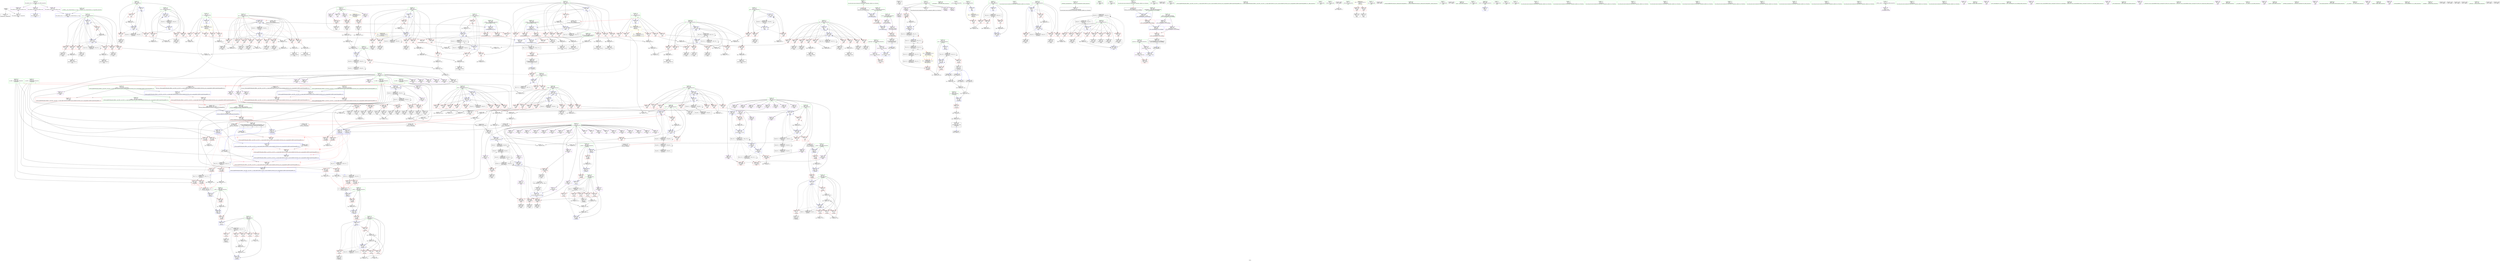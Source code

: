 digraph "SVFG" {
	label="SVFG";

	Node0x562c70268400 [shape=record,color=grey,label="{NodeID: 0\nNullPtr}"];
	Node0x562c70268400 -> Node0x562c702b7260[style=solid];
	Node0x562c70268400 -> Node0x562c702d4ca0[style=solid];
	Node0x562c702cc340 [shape=record,color=grey,label="{NodeID: 775\n635 = cmp(630, 634, )\n}"];
	Node0x562c702c2b90 [shape=record,color=red,label="{NodeID: 443\n816\<--341\n\<--y\nmain\n|{<s0>27}}"];
	Node0x562c702c2b90:s0 -> Node0x562c70365060[style=solid,color=red];
	Node0x562c702c6110 [shape=record,color=purple,label="{NodeID: 277\n922\<--914\ncoerce.dive\<--retval\n_ZSt12setprecisioni\n}"];
	Node0x562c702c6110 -> Node0x562c702d4080[style=solid];
	Node0x562c702b7360 [shape=record,color=black,label="{NodeID: 111\n298\<--9\nmain_ret\<--\nmain\n}"];
	Node0x562c70363150 [shape=record,color=black,label="{NodeID: 1052\n261 = PHI(145, )\n}"];
	Node0x562c70363150 -> Node0x562c702e1f50[style=solid];
	Node0x562c702e3750 [shape=record,color=grey,label="{NodeID: 720\n530 = Binary(529, 97, )\n}"];
	Node0x562c702e3750 -> Node0x562c702cc4c0[style=solid];
	Node0x562c702d8340 [shape=record,color=blue,label="{NodeID: 554\n791\<--793\narrayidx235\<--inc236\nmain\n}"];
	Node0x562c702d8340 -> Node0x562c7030f820[style=dashed];
	Node0x562c702bfee0 [shape=record,color=red,label="{NodeID: 388\n641\<--325\n\<--t\nmain\n}"];
	Node0x562c702bfee0 -> Node0x562c702e2fd0[style=solid];
	Node0x562c702bb3f0 [shape=record,color=purple,label="{NodeID: 222\n669\<--17\narrayidx159\<--d\nmain\n}"];
	Node0x562c702bb3f0 -> Node0x562c702c3b00[style=solid];
	Node0x562c702b79c0 [shape=record,color=green,label="{NodeID: 56\n209\<--210\n_Z5checkiiii\<--_Z5checkiiii_field_insensitive\n}"];
	Node0x562c702d5690 [shape=record,color=blue,label="{NodeID: 499\n148\<--161\nx.addr\<--inc\n_Z4tsumii\n}"];
	Node0x562c702d5690 -> Node0x562c702c7970[style=dashed];
	Node0x562c702c8e90 [shape=record,color=red,label="{NodeID: 333\n245\<--222\n\<--y2.addr\n_Z5checkiiii\n|{<s0>5}}"];
	Node0x562c702c8e90:s0 -> Node0x562c70364bc0[style=solid,color=red];
	Node0x562c702be750 [shape=record,color=black,label="{NodeID: 167\n671\<--670\ntobool160\<--\nmain\n}"];
	Node0x562c70287d40 [shape=record,color=green,label="{NodeID: 1\n7\<--1\n__dso_handle\<--dummyObj\nGlob }"];
	Node0x562c702cc4c0 [shape=record,color=grey,label="{NodeID: 776\n531 = cmp(528, 530, )\n}"];
	Node0x562c702c2c60 [shape=record,color=red,label="{NodeID: 444\n819\<--341\n\<--y\nmain\n}"];
	Node0x562c702c2c60 -> Node0x562c702e68d0[style=solid];
	Node0x562c702c61e0 [shape=record,color=red,label="{NodeID: 278\n385\<--8\n\<--qq\nmain\n}"];
	Node0x562c702c61e0 -> Node0x562c702cdb40[style=solid];
	Node0x562c702b7430 [shape=record,color=black,label="{NodeID: 112\n23\<--22\n\<--t\nCan only get source location for instruction, argument, global var or function.}"];
	Node0x562c70363290 [shape=record,color=black,label="{NodeID: 1053\n281 = PHI(963, )\n}"];
	Node0x562c70363290 -> Node0x562c702c9440[style=solid];
	Node0x562c702e38d0 [shape=record,color=grey,label="{NodeID: 721\n523 = Binary(522, 97, )\n}"];
	Node0x562c702e38d0 -> Node0x562c702cc7c0[style=solid];
	Node0x562c702d8410 [shape=record,color=blue,label="{NodeID: 555\n339\<--795\nx237\<--\nmain\n}"];
	Node0x562c702d8410 -> Node0x562c702c2850[style=dashed];
	Node0x562c702d8410 -> Node0x562c702c2920[style=dashed];
	Node0x562c702d8410 -> Node0x562c702c29f0[style=dashed];
	Node0x562c702d8410 -> Node0x562c702d8680[style=dashed];
	Node0x562c702d8410 -> Node0x562c7030a7f0[style=dashed];
	Node0x562c702bffb0 [shape=record,color=red,label="{NodeID: 389\n646\<--325\n\<--t\nmain\n}"];
	Node0x562c702bffb0 -> Node0x562c702e2b50[style=solid];
	Node0x562c702bb4c0 [shape=record,color=purple,label="{NodeID: 223\n676\<--17\narrayidx164\<--d\nmain\n}"];
	Node0x562c702b7a90 [shape=record,color=green,label="{NodeID: 57\n216\<--217\nx1.addr\<--x1.addr_field_insensitive\n_Z5checkiiii\n|{|<s4>3}}"];
	Node0x562c702b7a90 -> Node0x562c702c8670[style=solid];
	Node0x562c702b7a90 -> Node0x562c702c8740[style=solid];
	Node0x562c702b7a90 -> Node0x562c702c8810[style=solid];
	Node0x562c702b7a90 -> Node0x562c702d5d10[style=solid];
	Node0x562c702b7a90:s4 -> Node0x562c70365170[style=solid,color=red];
	Node0x562c70316620 [shape=record,color=black,label="{NodeID: 832\nMR_54V_3 = PHI(MR_54V_4, MR_54V_2, )\npts\{306 \}\n}"];
	Node0x562c70316620 -> Node0x562c702c96b0[style=dashed];
	Node0x562c70316620 -> Node0x562c702c9780[style=dashed];
	Node0x562c70316620 -> Node0x562c702c9850[style=dashed];
	Node0x562c70316620 -> Node0x562c702d8c30[style=dashed];
	Node0x562c702d5760 [shape=record,color=blue,label="{NodeID: 500\n150\<--164\ny.addr\<--inc1\n_Z4tsumii\n}"];
	Node0x562c702d5760 -> Node0x562c702c7b10[style=dashed];
	Node0x562c702c8f60 [shape=record,color=red,label="{NodeID: 334\n249\<--222\n\<--y2.addr\n_Z5checkiiii\n|{<s0>6}}"];
	Node0x562c702c8f60:s0 -> Node0x562c70364bc0[style=solid,color=red];
	Node0x562c702be820 [shape=record,color=black,label="{NodeID: 168\n675\<--674\nidxprom163\<--sub162\nmain\n}"];
	Node0x562c70287dd0 [shape=record,color=green,label="{NodeID: 2\n9\<--1\n\<--dummyObj\nCan only get source location for instruction, argument, global var or function.}"];
	Node0x562c702cc640 [shape=record,color=grey,label="{NodeID: 777\n106 = cmp(105, 107, )\n}"];
	Node0x562c702c2d30 [shape=record,color=red,label="{NodeID: 445\n862\<--343\n\<--i271\nmain\n}"];
	Node0x562c702c2d30 -> Node0x562c702cc940[style=solid];
	Node0x562c702c62b0 [shape=record,color=red,label="{NodeID: 279\n405\<--11\n\<--n\nmain\n}"];
	Node0x562c702c62b0 -> Node0x562c702cd6c0[style=solid];
	Node0x562c702bbbb0 [shape=record,color=black,label="{NodeID: 113\n66\<--67\n\<--_ZNSt8ios_base4InitD1Ev\nCan only get source location for instruction, argument, global var or function.}"];
	Node0x562c703633d0 [shape=record,color=black,label="{NodeID: 1054\n287 = PHI(963, )\n}"];
	Node0x562c703633d0 -> Node0x562c702c9510[style=solid];
	Node0x562c702e3a50 [shape=record,color=grey,label="{NodeID: 722\n96 = Binary(95, 97, )\n}"];
	Node0x562c702e3a50 -> Node0x562c702d4f40[style=solid];
	Node0x562c702d84e0 [shape=record,color=blue,label="{NodeID: 556\n341\<--805\ny\<--\nmain\n}"];
	Node0x562c702d84e0 -> Node0x562c702c2ac0[style=dashed];
	Node0x562c702d84e0 -> Node0x562c702c2b90[style=dashed];
	Node0x562c702d84e0 -> Node0x562c702c2c60[style=dashed];
	Node0x562c702d84e0 -> Node0x562c702d84e0[style=dashed];
	Node0x562c702d84e0 -> Node0x562c702d85b0[style=dashed];
	Node0x562c702d84e0 -> Node0x562c7030ee50[style=dashed];
	Node0x562c702c0080 [shape=record,color=red,label="{NodeID: 390\n659\<--325\n\<--t\nmain\n}"];
	Node0x562c702c0080 -> Node0x562c702e3ed0[style=solid];
	Node0x562c702bb590 [shape=record,color=purple,label="{NodeID: 224\n679\<--17\narrayidx166\<--d\nmain\n}"];
	Node0x562c702b7b60 [shape=record,color=green,label="{NodeID: 58\n218\<--219\ny1.addr\<--y1.addr_field_insensitive\n_Z5checkiiii\n|{|<s4>4}}"];
	Node0x562c702b7b60 -> Node0x562c702c88e0[style=solid];
	Node0x562c702b7b60 -> Node0x562c702c89b0[style=solid];
	Node0x562c702b7b60 -> Node0x562c702c8a80[style=solid];
	Node0x562c702b7b60 -> Node0x562c702d5de0[style=solid];
	Node0x562c702b7b60:s4 -> Node0x562c70365170[style=solid,color=red];
	Node0x562c70316b20 [shape=record,color=black,label="{NodeID: 833\nMR_56V_2 = PHI(MR_56V_4, MR_56V_1, )\npts\{308 \}\n}"];
	Node0x562c70316b20 -> Node0x562c702d6870[style=dashed];
	Node0x562c702d5830 [shape=record,color=blue,label="{NodeID: 501\n152\<--9\nans\<--\n_Z4tsumii\n}"];
	Node0x562c702d5830 -> Node0x562c7030c310[style=dashed];
	Node0x562c702c9030 [shape=record,color=red,label="{NodeID: 335\n264\<--224\n\<--s\n_Z5checkiiii\n}"];
	Node0x562c702c9030 -> Node0x562c702cb8c0[style=solid];
	Node0x562c702be8f0 [shape=record,color=black,label="{NodeID: 169\n678\<--677\nidxprom165\<--\nmain\n}"];
	Node0x562c7028bac0 [shape=record,color=green,label="{NodeID: 3\n30\<--1\n.str\<--dummyObj\nGlob }"];
	Node0x562c702cc7c0 [shape=record,color=grey,label="{NodeID: 778\n524 = cmp(521, 523, )\n}"];
	Node0x562c702c2e00 [shape=record,color=red,label="{NodeID: 446\n866\<--343\n\<--i271\nmain\n}"];
	Node0x562c702c2e00 -> Node0x562c702bf930[style=solid];
	Node0x562c702c6380 [shape=record,color=red,label="{NodeID: 280\n491\<--11\n\<--n\nmain\n}"];
	Node0x562c702c6380 -> Node0x562c702ccac0[style=solid];
	Node0x562c702bbc40 [shape=record,color=black,label="{NodeID: 114\n116\<--115\nidxprom\<--\n_Z4taddii\n}"];
	Node0x562c70363510 [shape=record,color=black,label="{NodeID: 1055\n291 = PHI(963, )\n}"];
	Node0x562c70363510 -> Node0x562c702c95e0[style=solid];
	Node0x562c702e3bd0 [shape=record,color=grey,label="{NodeID: 723\n100 = Binary(99, 97, )\n}"];
	Node0x562c702e3bd0 -> Node0x562c702d5010[style=solid];
	Node0x562c702d85b0 [shape=record,color=blue,label="{NodeID: 557\n341\<--820\ny\<--inc249\nmain\n}"];
	Node0x562c702d85b0 -> Node0x562c702c2ac0[style=dashed];
	Node0x562c702d85b0 -> Node0x562c702c2b90[style=dashed];
	Node0x562c702d85b0 -> Node0x562c702c2c60[style=dashed];
	Node0x562c702d85b0 -> Node0x562c702d84e0[style=dashed];
	Node0x562c702d85b0 -> Node0x562c702d85b0[style=dashed];
	Node0x562c702d85b0 -> Node0x562c7030ee50[style=dashed];
	Node0x562c702c0150 [shape=record,color=red,label="{NodeID: 391\n673\<--325\n\<--t\nmain\n}"];
	Node0x562c702c0150 -> Node0x562c702e20d0[style=solid];
	Node0x562c702bb660 [shape=record,color=purple,label="{NodeID: 225\n683\<--17\narrayidx169\<--d\nmain\n}"];
	Node0x562c702bb660 -> Node0x562c702d3860[style=solid];
	Node0x562c702b7c30 [shape=record,color=green,label="{NodeID: 59\n220\<--221\nx2.addr\<--x2.addr_field_insensitive\n_Z5checkiiii\n|{|<s4>3}}"];
	Node0x562c702b7c30 -> Node0x562c702c8b50[style=solid];
	Node0x562c702b7c30 -> Node0x562c702c8c20[style=solid];
	Node0x562c702b7c30 -> Node0x562c702c8cf0[style=solid];
	Node0x562c702b7c30 -> Node0x562c702d5eb0[style=solid];
	Node0x562c702b7c30:s4 -> Node0x562c703652c0[style=solid,color=red];
	Node0x562c70317020 [shape=record,color=black,label="{NodeID: 834\nMR_58V_2 = PHI(MR_58V_3, MR_58V_1, )\npts\{310 \}\n}"];
	Node0x562c70317020 -> Node0x562c702d6940[style=dashed];
	Node0x562c70317020 -> Node0x562c70317020[style=dashed];
	Node0x562c702d5900 [shape=record,color=blue,label="{NodeID: 502\n154\<--167\ni\<--\n_Z4tsumii\n}"];
	Node0x562c702d5900 -> Node0x562c7030c810[style=dashed];
	Node0x562c702c9100 [shape=record,color=red,label="{NodeID: 336\n280\<--272\n\<--__a.addr\n_ZSt4swapIiENSt9enable_ifIXsr6__and_ISt6__not_ISt15__is_tuple_likeIT_EESt21is_move_constructibleIS3_ESt18is_move_assignableIS3_EEE5valueEvE4typeERS3_SC_\n|{<s0>9}}"];
	Node0x562c702c9100:s0 -> Node0x562c70364dc0[style=solid,color=red];
	Node0x562c702be9c0 [shape=record,color=black,label="{NodeID: 170\n682\<--681\nidxprom168\<--add167\nmain\n}"];
	Node0x562c7028bb50 [shape=record,color=green,label="{NodeID: 4\n32\<--1\n.str.1\<--dummyObj\nGlob }"];
	Node0x562c702cc940 [shape=record,color=grey,label="{NodeID: 779\n864 = cmp(862, 863, )\n}"];
	Node0x562c702c2ed0 [shape=record,color=red,label="{NodeID: 447\n871\<--343\n\<--i271\nmain\n}"];
	Node0x562c702c2ed0 -> Node0x562c702bfa00[style=solid];
	Node0x562c702c6450 [shape=record,color=red,label="{NodeID: 281\n522\<--11\n\<--n\nmain\n}"];
	Node0x562c702c6450 -> Node0x562c702e38d0[style=solid];
	Node0x562c702bbd10 [shape=record,color=black,label="{NodeID: 115\n119\<--118\nidxprom5\<--\n_Z4taddii\n}"];
	Node0x562c70363650 [shape=record,color=black,label="{NodeID: 1056\n356 = PHI(899, )\n}"];
	Node0x562c70363650 -> Node0x562c702d6600[style=solid];
	Node0x562c70328820 [shape=record,color=black,label="{NodeID: 890\nMR_10V_7 = PHI(MR_10V_8, MR_10V_6, )\npts\{240000 \}\n|{|<s2>27}}"];
	Node0x562c70328820 -> Node0x562c7030f320[style=dashed];
	Node0x562c70328820 -> Node0x562c70328820[style=dashed];
	Node0x562c70328820:s2 -> Node0x562c7032ab20[style=dashed,color=red];
	Node0x562c702e3d50 [shape=record,color=grey,label="{NodeID: 724\n516 = Binary(515, 97, )\n}"];
	Node0x562c702e3d50 -> Node0x562c702d7230[style=solid];
	Node0x562c702d8680 [shape=record,color=blue,label="{NodeID: 558\n339\<--825\nx237\<--inc252\nmain\n}"];
	Node0x562c702d8680 -> Node0x562c702c2850[style=dashed];
	Node0x562c702d8680 -> Node0x562c702c2920[style=dashed];
	Node0x562c702d8680 -> Node0x562c702c29f0[style=dashed];
	Node0x562c702d8680 -> Node0x562c702d8680[style=dashed];
	Node0x562c702d8680 -> Node0x562c7030a7f0[style=dashed];
	Node0x562c702c0220 [shape=record,color=red,label="{NodeID: 392\n687\<--325\n\<--t\nmain\n}"];
	Node0x562c702c0220 -> Node0x562c702e56d0[style=solid];
	Node0x562c702bb730 [shape=record,color=purple,label="{NodeID: 226\n690\<--17\narrayidx174\<--d\nmain\n}"];
	Node0x562c702b7d00 [shape=record,color=green,label="{NodeID: 60\n222\<--223\ny2.addr\<--y2.addr_field_insensitive\n_Z5checkiiii\n|{|<s4>4}}"];
	Node0x562c702b7d00 -> Node0x562c702c8dc0[style=solid];
	Node0x562c702b7d00 -> Node0x562c702c8e90[style=solid];
	Node0x562c702b7d00 -> Node0x562c702c8f60[style=solid];
	Node0x562c702b7d00 -> Node0x562c702d5f80[style=solid];
	Node0x562c702b7d00:s4 -> Node0x562c703652c0[style=solid,color=red];
	Node0x562c70317520 [shape=record,color=black,label="{NodeID: 835\nMR_60V_2 = PHI(MR_60V_3, MR_60V_1, )\npts\{312 \}\n}"];
	Node0x562c70317520 -> Node0x562c70311120[style=dashed];
	Node0x562c70317520 -> Node0x562c70317520[style=dashed];
	Node0x562c702d59d0 [shape=record,color=blue,label="{NodeID: 503\n156\<--173\nj\<--\n_Z4tsumii\n}"];
	Node0x562c702d59d0 -> Node0x562c702c8190[style=dashed];
	Node0x562c702d59d0 -> Node0x562c702c8260[style=dashed];
	Node0x562c702d59d0 -> Node0x562c702c8330[style=dashed];
	Node0x562c702d59d0 -> Node0x562c702c8400[style=dashed];
	Node0x562c702d59d0 -> Node0x562c702c84d0[style=dashed];
	Node0x562c702d59d0 -> Node0x562c702d5b70[style=dashed];
	Node0x562c702d59d0 -> Node0x562c7030cd10[style=dashed];
	Node0x562c702c91d0 [shape=record,color=red,label="{NodeID: 337\n289\<--272\n\<--__a.addr\n_ZSt4swapIiENSt9enable_ifIXsr6__and_ISt6__not_ISt15__is_tuple_likeIT_EESt21is_move_constructibleIS3_ESt18is_move_assignableIS3_EEE5valueEvE4typeERS3_SC_\n}"];
	Node0x562c702c91d0 -> Node0x562c702d6390[style=solid];
	Node0x562c702bea90 [shape=record,color=black,label="{NodeID: 171\n685\<--684\ntobool170\<--\nmain\n}"];
	Node0x562c7028bbe0 [shape=record,color=green,label="{NodeID: 5\n34\<--1\nstdin\<--dummyObj\nGlob }"];
	Node0x562c702ccac0 [shape=record,color=grey,label="{NodeID: 780\n492 = cmp(490, 491, )\n}"];
	Node0x562c702c2fa0 [shape=record,color=red,label="{NodeID: 448\n879\<--343\n\<--i271\nmain\n}"];
	Node0x562c702c2fa0 -> Node0x562c702e23d0[style=solid];
	Node0x562c702c6520 [shape=record,color=red,label="{NodeID: 282\n631\<--11\n\<--n\nmain\n}"];
	Node0x562c702c6520 -> Node0x562c702e35d0[style=solid];
	Node0x562c702bbde0 [shape=record,color=black,label="{NodeID: 116\n180\<--179\nidxprom\<--\n_Z4tsumii\n}"];
	Node0x562c70363790 [shape=record,color=black,label="{NodeID: 1057\n364 = PHI()\n}"];
	Node0x562c702e3ed0 [shape=record,color=grey,label="{NodeID: 725\n660 = Binary(659, 97, )\n}"];
	Node0x562c702e3ed0 -> Node0x562c702be4e0[style=solid];
	Node0x562c702d8750 [shape=record,color=blue,label="{NodeID: 559\n337\<--832\nj213\<--inc256\nmain\n}"];
	Node0x562c702d8750 -> Node0x562c702c22a0[style=dashed];
	Node0x562c702d8750 -> Node0x562c702c2370[style=dashed];
	Node0x562c702d8750 -> Node0x562c702c2440[style=dashed];
	Node0x562c702d8750 -> Node0x562c702c2510[style=dashed];
	Node0x562c702d8750 -> Node0x562c702c25e0[style=dashed];
	Node0x562c702d8750 -> Node0x562c702c26b0[style=dashed];
	Node0x562c702d8750 -> Node0x562c702c2780[style=dashed];
	Node0x562c702d8750 -> Node0x562c702d81a0[style=dashed];
	Node0x562c702d8750 -> Node0x562c702d8750[style=dashed];
	Node0x562c702d8750 -> Node0x562c70323d20[style=dashed];
	Node0x562c702c02f0 [shape=record,color=red,label="{NodeID: 393\n703\<--325\n\<--t\nmain\n}"];
	Node0x562c702c02f0 -> Node0x562c702bef70[style=solid];
	Node0x562c702bb800 [shape=record,color=purple,label="{NodeID: 227\n694\<--17\narrayidx177\<--d\nmain\n}"];
	Node0x562c702b7dd0 [shape=record,color=green,label="{NodeID: 61\n224\<--225\ns\<--s_field_insensitive\n_Z5checkiiii\n}"];
	Node0x562c702b7dd0 -> Node0x562c702c9030[style=solid];
	Node0x562c702b7dd0 -> Node0x562c702d6050[style=solid];
	Node0x562c70317a20 [shape=record,color=black,label="{NodeID: 836\nMR_62V_2 = PHI(MR_62V_3, MR_62V_1, )\npts\{314 \}\n}"];
	Node0x562c70317a20 -> Node0x562c70311620[style=dashed];
	Node0x562c70317a20 -> Node0x562c70317a20[style=dashed];
	Node0x562c702d5aa0 [shape=record,color=blue,label="{NodeID: 504\n152\<--187\nans\<--add\n_Z4tsumii\n}"];
	Node0x562c702d5aa0 -> Node0x562c702c7be0[style=dashed];
	Node0x562c702d5aa0 -> Node0x562c702d5aa0[style=dashed];
	Node0x562c702d5aa0 -> Node0x562c7030c310[style=dashed];
	Node0x562c702c92a0 [shape=record,color=red,label="{NodeID: 338\n286\<--274\n\<--__b.addr\n_ZSt4swapIiENSt9enable_ifIXsr6__and_ISt6__not_ISt15__is_tuple_likeIT_EESt21is_move_constructibleIS3_ESt18is_move_assignableIS3_EEE5valueEvE4typeERS3_SC_\n|{<s0>10}}"];
	Node0x562c702c92a0:s0 -> Node0x562c70364dc0[style=solid,color=red];
	Node0x562c702beb60 [shape=record,color=black,label="{NodeID: 172\n689\<--688\nidxprom173\<--sub172\nmain\n}"];
	Node0x562c70288490 [shape=record,color=green,label="{NodeID: 6\n35\<--1\n.str.2\<--dummyObj\nGlob }"];
	Node0x562c702ccc40 [shape=record,color=grey,label="{NodeID: 781\n498 = cmp(496, 497, )\n}"];
	Node0x562c702c3070 [shape=record,color=red,label="{NodeID: 449\n363\<--362\n\<--coerce.dive3\nmain\n}"];
	Node0x562c702c65f0 [shape=record,color=red,label="{NodeID: 283\n749\<--11\n\<--n\nmain\n}"];
	Node0x562c702c65f0 -> Node0x562c702e7c50[style=solid];
	Node0x562c702bbeb0 [shape=record,color=black,label="{NodeID: 117\n183\<--182\nidxprom5\<--\n_Z4tsumii\n}"];
	Node0x562c70363860 [shape=record,color=black,label="{NodeID: 1058\n367 = PHI(912, )\n}"];
	Node0x562c70363860 -> Node0x562c702d66d0[style=solid];
	Node0x562c702e4050 [shape=record,color=grey,label="{NodeID: 726\n511 = Binary(510, 97, )\n}"];
	Node0x562c702e4050 -> Node0x562c702d7160[style=solid];
	Node0x562c702d8820 [shape=record,color=blue,label="{NodeID: 560\n335\<--837\ni209\<--inc259\nmain\n}"];
	Node0x562c702d8820 -> Node0x562c702c1cf0[style=dashed];
	Node0x562c702d8820 -> Node0x562c702c1dc0[style=dashed];
	Node0x562c702d8820 -> Node0x562c702c1e90[style=dashed];
	Node0x562c702d8820 -> Node0x562c702c1f60[style=dashed];
	Node0x562c702d8820 -> Node0x562c702c2030[style=dashed];
	Node0x562c702d8820 -> Node0x562c702c2100[style=dashed];
	Node0x562c702d8820 -> Node0x562c702c21d0[style=dashed];
	Node0x562c702d8820 -> Node0x562c702d80d0[style=dashed];
	Node0x562c702d8820 -> Node0x562c702d8820[style=dashed];
	Node0x562c702d8820 -> Node0x562c7031b120[style=dashed];
	Node0x562c702c03c0 [shape=record,color=red,label="{NodeID: 394\n725\<--325\n\<--t\nmain\n}"];
	Node0x562c702c03c0 -> Node0x562c702e1350[style=solid];
	Node0x562c702bb8d0 [shape=record,color=purple,label="{NodeID: 228\n698\<--17\narrayidx180\<--d\nmain\n}"];
	Node0x562c702bb8d0 -> Node0x562c702d3930[style=solid];
	Node0x562c702b7ea0 [shape=record,color=green,label="{NodeID: 62\n235\<--236\n_ZSt4swapIiENSt9enable_ifIXsr6__and_ISt6__not_ISt15__is_tuple_likeIT_EESt21is_move_constructibleIS3_ESt18is_move_assignableIS3_EEE5valueEvE4typeERS3_SC_\<--_ZSt4swapIiENSt9enable_ifIXsr6__and_ISt6__not_ISt15__is_tuple_likeIT_EESt21is_move_constructibleIS3_ESt18is_move_assignableIS3_EEE5valueEvE4typeERS3_SC__field_insensitive\n}"];
	Node0x562c70317f20 [shape=record,color=black,label="{NodeID: 837\nMR_64V_2 = PHI(MR_64V_4, MR_64V_1, )\npts\{316 \}\n}"];
	Node0x562c70317f20 -> Node0x562c702d6ef0[style=dashed];
	Node0x562c702d5b70 [shape=record,color=blue,label="{NodeID: 505\n156\<--195\nj\<--sub7\n_Z4tsumii\n}"];
	Node0x562c702d5b70 -> Node0x562c702c8190[style=dashed];
	Node0x562c702d5b70 -> Node0x562c702c8260[style=dashed];
	Node0x562c702d5b70 -> Node0x562c702c8330[style=dashed];
	Node0x562c702d5b70 -> Node0x562c702c8400[style=dashed];
	Node0x562c702d5b70 -> Node0x562c702c84d0[style=dashed];
	Node0x562c702d5b70 -> Node0x562c702d5b70[style=dashed];
	Node0x562c702d5b70 -> Node0x562c7030cd10[style=dashed];
	Node0x562c702c9370 [shape=record,color=red,label="{NodeID: 339\n293\<--274\n\<--__b.addr\n_ZSt4swapIiENSt9enable_ifIXsr6__and_ISt6__not_ISt15__is_tuple_likeIT_EESt21is_move_constructibleIS3_ESt18is_move_assignableIS3_EEE5valueEvE4typeERS3_SC_\n}"];
	Node0x562c702c9370 -> Node0x562c702d6460[style=solid];
	Node0x562c702bec30 [shape=record,color=black,label="{NodeID: 173\n693\<--692\nidxprom176\<--add175\nmain\n}"];
	Node0x562c70288550 [shape=record,color=green,label="{NodeID: 7\n37\<--1\n.str.3\<--dummyObj\nGlob }"];
	Node0x562c702ccdc0 [shape=record,color=grey,label="{NodeID: 782\n626 = cmp(624, 625, )\n}"];
	Node0x562c702c3140 [shape=record,color=red,label="{NodeID: 450\n374\<--373\n\<--coerce.dive8\nmain\n}"];
	Node0x562c702c66c0 [shape=record,color=red,label="{NodeID: 284\n414\<--13\n\<--m\nmain\n}"];
	Node0x562c702c66c0 -> Node0x562c702e7350[style=solid];
	Node0x562c702bbf80 [shape=record,color=black,label="{NodeID: 118\n145\<--207\n_Z4tsumii_ret\<--\n_Z4tsumii\n|{<s0>5|<s1>6|<s2>7|<s3>8}}"];
	Node0x562c702bbf80:s0 -> Node0x562c70362d20[style=solid,color=blue];
	Node0x562c702bbf80:s1 -> Node0x562c70362f10[style=solid,color=blue];
	Node0x562c702bbf80:s2 -> Node0x562c70363010[style=solid,color=blue];
	Node0x562c702bbf80:s3 -> Node0x562c70363150[style=solid,color=blue];
	Node0x562c703639d0 [shape=record,color=black,label="{NodeID: 1059\n617 = PHI(938, )\n}"];
	Node0x562c703639d0 -> Node0x562c702c3960[style=solid];
	Node0x562c702e41d0 [shape=record,color=grey,label="{NodeID: 727\n664 = Binary(663, 97, )\n}"];
	Node0x562c702e41d0 -> Node0x562c702be5b0[style=solid];
	Node0x562c702d88f0 [shape=record,color=blue,label="{NodeID: 561\n331\<--848\nans\<--inc266\nmain\n}"];
	Node0x562c702d88f0 -> Node0x562c70326020[style=dashed];
	Node0x562c702c0490 [shape=record,color=red,label="{NodeID: 395\n630\<--327\n\<--i131\nmain\n}"];
	Node0x562c702c0490 -> Node0x562c702cc340[style=solid];
	Node0x562c702bb9a0 [shape=record,color=purple,label="{NodeID: 229\n705\<--17\narrayidx184\<--d\nmain\n}"];
	Node0x562c702b7fa0 [shape=record,color=green,label="{NodeID: 63\n272\<--273\n__a.addr\<--__a.addr_field_insensitive\n_ZSt4swapIiENSt9enable_ifIXsr6__and_ISt6__not_ISt15__is_tuple_likeIT_EESt21is_move_constructibleIS3_ESt18is_move_assignableIS3_EEE5valueEvE4typeERS3_SC_\n}"];
	Node0x562c702b7fa0 -> Node0x562c702c9100[style=solid];
	Node0x562c702b7fa0 -> Node0x562c702c91d0[style=solid];
	Node0x562c702b7fa0 -> Node0x562c702d6120[style=solid];
	Node0x562c70318420 [shape=record,color=black,label="{NodeID: 838\nMR_66V_2 = PHI(MR_66V_3, MR_66V_1, )\npts\{318 \}\n}"];
	Node0x562c70318420 -> Node0x562c702d6fc0[style=dashed];
	Node0x562c70318420 -> Node0x562c70318420[style=dashed];
	Node0x562c702d5c40 [shape=record,color=blue,label="{NodeID: 506\n154\<--204\ni\<--sub11\n_Z4tsumii\n}"];
	Node0x562c702d5c40 -> Node0x562c7030c810[style=dashed];
	Node0x562c702c9440 [shape=record,color=red,label="{NodeID: 340\n284\<--281\n\<--call\n_ZSt4swapIiENSt9enable_ifIXsr6__and_ISt6__not_ISt15__is_tuple_likeIT_EESt21is_move_constructibleIS3_ESt18is_move_assignableIS3_EEE5valueEvE4typeERS3_SC_\n}"];
	Node0x562c702c9440 -> Node0x562c702d62c0[style=solid];
	Node0x562c702bed00 [shape=record,color=black,label="{NodeID: 174\n697\<--696\nidxprom179\<--add178\nmain\n}"];
	Node0x562c70288610 [shape=record,color=green,label="{NodeID: 8\n39\<--1\nstdout\<--dummyObj\nGlob }"];
	Node0x562c702ccf40 [shape=record,color=grey,label="{NodeID: 783\n177 = cmp(176, 9, )\n}"];
	Node0x562c702c3210 [shape=record,color=red,label="{NodeID: 451\n421\<--420\n\<--arrayidx\nmain\n}"];
	Node0x562c702c3210 -> Node0x562c702bc390[style=solid];
	Node0x562c702c6790 [shape=record,color=red,label="{NodeID: 285\n497\<--13\n\<--m\nmain\n}"];
	Node0x562c702c6790 -> Node0x562c702ccc40[style=solid];
	Node0x562c702bc050 [shape=record,color=black,label="{NodeID: 119\n211\<--266\n_Z5checkiiii_ret\<--lnot\n_Z5checkiiii\n|{<s0>26}}"];
	Node0x562c702bc050:s0 -> Node0x562c70363be0[style=solid,color=blue];
	Node0x562c70363b10 [shape=record,color=black,label="{NodeID: 1060\n423 = PHI()\n}"];
	Node0x562c70363b10 -> Node0x562c702cdcc0[style=solid];
	Node0x562c702e4350 [shape=record,color=grey,label="{NodeID: 728\n614 = Binary(613, 97, )\n}"];
	Node0x562c702e4350 -> Node0x562c702d7640[style=solid];
	Node0x562c702d89c0 [shape=record,color=blue,label="{NodeID: 562\n333\<--853\nt199\<--dec\nmain\n}"];
	Node0x562c702d89c0 -> Node0x562c702c1670[style=dashed];
	Node0x562c702d89c0 -> Node0x562c702c1740[style=dashed];
	Node0x562c702d89c0 -> Node0x562c702c1810[style=dashed];
	Node0x562c702d89c0 -> Node0x562c702c18e0[style=dashed];
	Node0x562c702d89c0 -> Node0x562c702c19b0[style=dashed];
	Node0x562c702d89c0 -> Node0x562c702c1a80[style=dashed];
	Node0x562c702d89c0 -> Node0x562c702c1b50[style=dashed];
	Node0x562c702d89c0 -> Node0x562c702c1c20[style=dashed];
	Node0x562c702d89c0 -> Node0x562c702d89c0[style=dashed];
	Node0x562c702d89c0 -> Node0x562c7031ac20[style=dashed];
	Node0x562c702c0560 [shape=record,color=red,label="{NodeID: 396\n650\<--327\n\<--i131\nmain\n}"];
	Node0x562c702c0560 -> Node0x562c702be270[style=solid];
	Node0x562c702bba70 [shape=record,color=purple,label="{NodeID: 230\n708\<--17\narrayidx186\<--d\nmain\n}"];
	Node0x562c702b8070 [shape=record,color=green,label="{NodeID: 64\n274\<--275\n__b.addr\<--__b.addr_field_insensitive\n_ZSt4swapIiENSt9enable_ifIXsr6__and_ISt6__not_ISt15__is_tuple_likeIT_EESt21is_move_constructibleIS3_ESt18is_move_assignableIS3_EEE5valueEvE4typeERS3_SC_\n}"];
	Node0x562c702b8070 -> Node0x562c702c92a0[style=solid];
	Node0x562c702b8070 -> Node0x562c702c9370[style=solid];
	Node0x562c702b8070 -> Node0x562c702d61f0[style=solid];
	Node0x562c70318920 [shape=record,color=black,label="{NodeID: 839\nMR_68V_2 = PHI(MR_68V_4, MR_68V_1, )\npts\{320 \}\n}"];
	Node0x562c70318920 -> Node0x562c702d7300[style=dashed];
	Node0x562c702d5d10 [shape=record,color=blue,label="{NodeID: 507\n216\<--212\nx1.addr\<--x1\n_Z5checkiiii\n|{|<s2>3|<s3>3|<s4>3}}"];
	Node0x562c702d5d10 -> Node0x562c702c8670[style=dashed];
	Node0x562c702d5d10 -> Node0x562c70315220[style=dashed];
	Node0x562c702d5d10:s2 -> Node0x562c702c9440[style=dashed,color=red];
	Node0x562c702d5d10:s3 -> Node0x562c702c9510[style=dashed,color=red];
	Node0x562c702d5d10:s4 -> Node0x562c702d6390[style=dashed,color=red];
	Node0x562c702c9510 [shape=record,color=red,label="{NodeID: 341\n288\<--287\n\<--call1\n_ZSt4swapIiENSt9enable_ifIXsr6__and_ISt6__not_ISt15__is_tuple_likeIT_EESt21is_move_constructibleIS3_ESt18is_move_assignableIS3_EEE5valueEvE4typeERS3_SC_\n}"];
	Node0x562c702c9510 -> Node0x562c702d6390[style=solid];
	Node0x562c702bedd0 [shape=record,color=black,label="{NodeID: 175\n700\<--699\ntobool181\<--\nmain\n}"];
	Node0x562c702bedd0 -> Node0x562c702dee30[style=solid];
	Node0x562c702886d0 [shape=record,color=green,label="{NodeID: 9\n40\<--1\n_ZSt4cout\<--dummyObj\nGlob }"];
	Node0x562c702cd0c0 [shape=record,color=grey,label="{NodeID: 784\n574 = cmp(563, 573, )\n}"];
	Node0x562c702c32e0 [shape=record,color=red,label="{NodeID: 452\n431\<--430\n\<--arrayidx22\nmain\n}"];
	Node0x562c702c32e0 -> Node0x562c702bc530[style=solid];
	Node0x562c702c6860 [shape=record,color=red,label="{NodeID: 286\n529\<--13\n\<--m\nmain\n}"];
	Node0x562c702c6860 -> Node0x562c702e3750[style=solid];
	Node0x562c702bc120 [shape=record,color=black,label="{NodeID: 120\n349\<--346\ncall\<--\nmain\n}"];
	Node0x562c70363be0 [shape=record,color=black,label="{NodeID: 1061\n780 = PHI(211, )\n}"];
	Node0x562c7032a120 [shape=record,color=black,label="{NodeID: 895\nMR_6V_3 = PHI(MR_6V_4, MR_6V_2, )\npts\{90 \}\n}"];
	Node0x562c7032a120 -> Node0x562c702c6fb0[style=dashed];
	Node0x562c7032a120 -> Node0x562c702c7080[style=dashed];
	Node0x562c7032a120 -> Node0x562c702c7150[style=dashed];
	Node0x562c7032a120 -> Node0x562c702c7220[style=dashed];
	Node0x562c7032a120 -> Node0x562c702c72f0[style=dashed];
	Node0x562c7032a120 -> Node0x562c702d5420[style=dashed];
	Node0x562c702e44d0 [shape=record,color=grey,label="{NodeID: 729\n139 = Binary(138, 137, )\n}"];
	Node0x562c702e44d0 -> Node0x562c702d5420[style=solid];
	Node0x562c702d8a90 [shape=record,color=blue,label="{NodeID: 563\n343\<--9\ni271\<--\nmain\n}"];
	Node0x562c702d8a90 -> Node0x562c702c2d30[style=dashed];
	Node0x562c702d8a90 -> Node0x562c702c2e00[style=dashed];
	Node0x562c702d8a90 -> Node0x562c702c2ed0[style=dashed];
	Node0x562c702d8a90 -> Node0x562c702c2fa0[style=dashed];
	Node0x562c702d8a90 -> Node0x562c702d8b60[style=dashed];
	Node0x562c702d8a90 -> Node0x562c7031c520[style=dashed];
	Node0x562c702c0630 [shape=record,color=red,label="{NodeID: 397\n663\<--327\n\<--i131\nmain\n}"];
	Node0x562c702c0630 -> Node0x562c702e41d0[style=solid];
	Node0x562c702c3bc0 [shape=record,color=purple,label="{NodeID: 231\n711\<--17\narrayidx188\<--d\nmain\n}"];
	Node0x562c702c3bc0 -> Node0x562c702d7a50[style=solid];
	Node0x562c702b8140 [shape=record,color=green,label="{NodeID: 65\n276\<--277\n__tmp\<--__tmp_field_insensitive\n_ZSt4swapIiENSt9enable_ifIXsr6__and_ISt6__not_ISt15__is_tuple_likeIT_EESt21is_move_constructibleIS3_ESt18is_move_assignableIS3_EEE5valueEvE4typeERS3_SC_\n|{|<s1>11}}"];
	Node0x562c702b8140 -> Node0x562c702d62c0[style=solid];
	Node0x562c702b8140:s1 -> Node0x562c70364dc0[style=solid,color=red];
	Node0x562c70318e20 [shape=record,color=black,label="{NodeID: 840\nMR_70V_2 = PHI(MR_70V_3, MR_70V_1, )\npts\{322 \}\n}"];
	Node0x562c70318e20 -> Node0x562c702d73d0[style=dashed];
	Node0x562c70318e20 -> Node0x562c70318e20[style=dashed];
	Node0x562c702d5de0 [shape=record,color=blue,label="{NodeID: 508\n218\<--213\ny1.addr\<--y1\n_Z5checkiiii\n|{|<s2>4|<s3>4|<s4>4}}"];
	Node0x562c702d5de0 -> Node0x562c702c88e0[style=dashed];
	Node0x562c702d5de0 -> Node0x562c70321a20[style=dashed];
	Node0x562c702d5de0:s2 -> Node0x562c702c9440[style=dashed,color=red];
	Node0x562c702d5de0:s3 -> Node0x562c702c9510[style=dashed,color=red];
	Node0x562c702d5de0:s4 -> Node0x562c702d6390[style=dashed,color=red];
	Node0x562c702c95e0 [shape=record,color=red,label="{NodeID: 342\n292\<--291\n\<--call2\n_ZSt4swapIiENSt9enable_ifIXsr6__and_ISt6__not_ISt15__is_tuple_likeIT_EESt21is_move_constructibleIS3_ESt18is_move_assignableIS3_EEE5valueEvE4typeERS3_SC_\n}"];
	Node0x562c702c95e0 -> Node0x562c702d6460[style=solid];
	Node0x562c702beea0 [shape=record,color=black,label="{NodeID: 176\n712\<--702\nfrombool189\<--\nmain\n}"];
	Node0x562c702beea0 -> Node0x562c702d7a50[style=solid];
	Node0x562c702887d0 [shape=record,color=green,label="{NodeID: 10\n41\<--1\n.str.4\<--dummyObj\nGlob }"];
	Node0x562c702cd240 [shape=record,color=grey,label="{NodeID: 785\n171 = cmp(170, 9, )\n}"];
	Node0x562c702c33b0 [shape=record,color=red,label="{NodeID: 453\n439\<--438\n\<--arrayidx25\nmain\n}"];
	Node0x562c702c33b0 -> Node0x562c702bc6d0[style=solid];
	Node0x562c702c6930 [shape=record,color=red,label="{NodeID: 287\n640\<--13\n\<--m\nmain\n}"];
	Node0x562c702c6930 -> Node0x562c702e2fd0[style=solid];
	Node0x562c702bc1f0 [shape=record,color=black,label="{NodeID: 121\n355\<--352\ncall1\<--\nmain\n}"];
	Node0x562c70363cf0 [shape=record,color=black,label="{NodeID: 1062\n859 = PHI()\n}"];
	Node0x562c7032a620 [shape=record,color=black,label="{NodeID: 896\nMR_8V_2 = PHI(MR_8V_4, MR_8V_1, )\npts\{92 \}\n}"];
	Node0x562c7032a620 -> Node0x562c702d51b0[style=dashed];
	Node0x562c702e4650 [shape=record,color=grey,label="{NodeID: 730\n136 = Binary(9, 135, )\n}"];
	Node0x562c702e4650 -> Node0x562c702e47d0[style=solid];
	Node0x562c702d8b60 [shape=record,color=blue,label="{NodeID: 564\n343\<--880\ni271\<--inc283\nmain\n}"];
	Node0x562c702d8b60 -> Node0x562c702c2d30[style=dashed];
	Node0x562c702d8b60 -> Node0x562c702c2e00[style=dashed];
	Node0x562c702d8b60 -> Node0x562c702c2ed0[style=dashed];
	Node0x562c702d8b60 -> Node0x562c702c2fa0[style=dashed];
	Node0x562c702d8b60 -> Node0x562c702d8b60[style=dashed];
	Node0x562c702d8b60 -> Node0x562c7031c520[style=dashed];
	Node0x562c702c0700 [shape=record,color=red,label="{NodeID: 398\n677\<--327\n\<--i131\nmain\n}"];
	Node0x562c702c0700 -> Node0x562c702be8f0[style=solid];
	Node0x562c702c3c50 [shape=record,color=purple,label="{NodeID: 232\n760\<--17\narrayidx218\<--d\nmain\n}"];
	Node0x562c702b8210 [shape=record,color=green,label="{NodeID: 66\n282\<--283\n_ZSt4moveIRiEONSt16remove_referenceIT_E4typeEOS2_\<--_ZSt4moveIRiEONSt16remove_referenceIT_E4typeEOS2__field_insensitive\n}"];
	Node0x562c70319320 [shape=record,color=black,label="{NodeID: 841\nMR_72V_2 = PHI(MR_72V_3, MR_72V_1, )\npts\{324 \}\n}"];
	Node0x562c70319320 -> Node0x562c702d7710[style=dashed];
	Node0x562c702d5eb0 [shape=record,color=blue,label="{NodeID: 509\n220\<--214\nx2.addr\<--x2\n_Z5checkiiii\n|{|<s2>3|<s3>3|<s4>3|<s5>3}}"];
	Node0x562c702d5eb0 -> Node0x562c702c8b50[style=dashed];
	Node0x562c702d5eb0 -> Node0x562c70315720[style=dashed];
	Node0x562c702d5eb0:s2 -> Node0x562c702c9440[style=dashed,color=red];
	Node0x562c702d5eb0:s3 -> Node0x562c702c9510[style=dashed,color=red];
	Node0x562c702d5eb0:s4 -> Node0x562c702c95e0[style=dashed,color=red];
	Node0x562c702d5eb0:s5 -> Node0x562c702d6460[style=dashed,color=red];
	Node0x562c702c96b0 [shape=record,color=red,label="{NodeID: 343\n384\<--305\n\<--ii\nmain\n}"];
	Node0x562c702c96b0 -> Node0x562c702cdb40[style=solid];
	Node0x562c702bef70 [shape=record,color=black,label="{NodeID: 177\n704\<--703\nidxprom183\<--\nmain\n}"];
	Node0x562c702888d0 [shape=record,color=green,label="{NodeID: 11\n43\<--1\n.str.5\<--dummyObj\nGlob }"];
	Node0x562c702cd3c0 [shape=record,color=grey,label="{NodeID: 786\n813 = cmp(808, 812, )\n}"];
	Node0x562c702c3480 [shape=record,color=red,label="{NodeID: 454\n539\<--538\n\<--arrayidx76\nmain\n}"];
	Node0x562c702c3480 -> Node0x562c702bcd50[style=solid];
	Node0x562c702c3480 -> Node0x562c702bce20[style=solid];
	Node0x562c702c6a00 [shape=record,color=red,label="{NodeID: 288\n755\<--13\n\<--m\nmain\n}"];
	Node0x562c702c6a00 -> Node0x562c702e7ad0[style=solid];
	Node0x562c702bc2c0 [shape=record,color=black,label="{NodeID: 122\n419\<--418\nidxprom\<--\nmain\n}"];
	Node0x562c70363dc0 [shape=record,color=black,label="{NodeID: 1063\n877 = PHI()\n}"];
	Node0x562c7032ab20 [shape=record,color=black,label="{NodeID: 897\nMR_10V_2 = PHI(MR_10V_3, MR_10V_1, )\npts\{240000 \}\n|{|<s3>27}}"];
	Node0x562c7032ab20 -> Node0x562c702c77d0[style=dashed];
	Node0x562c7032ab20 -> Node0x562c702d5280[style=dashed];
	Node0x562c7032ab20 -> Node0x562c7032ab20[style=dashed];
	Node0x562c7032ab20:s3 -> Node0x562c70328820[style=dashed,color=blue];
	Node0x562c702e47d0 [shape=record,color=grey,label="{NodeID: 731\n137 = Binary(134, 136, )\n}"];
	Node0x562c702e47d0 -> Node0x562c702e44d0[style=solid];
	Node0x562c702d8c30 [shape=record,color=blue,label="{NodeID: 565\n305\<--885\nii\<--inc286\nmain\n}"];
	Node0x562c702d8c30 -> Node0x562c70316620[style=dashed];
	Node0x562c702c07d0 [shape=record,color=red,label="{NodeID: 399\n691\<--327\n\<--i131\nmain\n}"];
	Node0x562c702c07d0 -> Node0x562c702e53d0[style=solid];
	Node0x562c702c3d20 [shape=record,color=purple,label="{NodeID: 233\n763\<--17\narrayidx220\<--d\nmain\n}"];
	Node0x562c702b8310 [shape=record,color=green,label="{NodeID: 67\n296\<--297\nmain\<--main_field_insensitive\n}"];
	Node0x562c70319820 [shape=record,color=black,label="{NodeID: 842\nMR_74V_2 = PHI(MR_74V_4, MR_74V_1, )\npts\{326 \}\n}"];
	Node0x562c70319820 -> Node0x562c702d77e0[style=dashed];
	Node0x562c702d5f80 [shape=record,color=blue,label="{NodeID: 510\n222\<--215\ny2.addr\<--y2\n_Z5checkiiii\n|{|<s2>4|<s3>4|<s4>4|<s5>4}}"];
	Node0x562c702d5f80 -> Node0x562c702c8dc0[style=dashed];
	Node0x562c702d5f80 -> Node0x562c70321f20[style=dashed];
	Node0x562c702d5f80:s2 -> Node0x562c702c9440[style=dashed,color=red];
	Node0x562c702d5f80:s3 -> Node0x562c702c9510[style=dashed,color=red];
	Node0x562c702d5f80:s4 -> Node0x562c702c95e0[style=dashed,color=red];
	Node0x562c702d5f80:s5 -> Node0x562c702d6460[style=dashed,color=red];
	Node0x562c702c9780 [shape=record,color=red,label="{NodeID: 344\n388\<--305\n\<--ii\nmain\n}"];
	Node0x562c702c9780 -> Node0x562c702e6bd0[style=solid];
	Node0x562c702bf040 [shape=record,color=black,label="{NodeID: 178\n707\<--706\nidxprom185\<--\nmain\n}"];
	Node0x562c702889d0 [shape=record,color=green,label="{NodeID: 12\n45\<--1\n.str.6\<--dummyObj\nGlob }"];
	Node0x562c702cd540 [shape=record,color=grey,label="{NodeID: 787\n553 = cmp(541, 552, )\n}"];
	Node0x562c702c3550 [shape=record,color=red,label="{NodeID: 455\n550\<--549\n\<--arrayidx84\nmain\n}"];
	Node0x562c702c3550 -> Node0x562c702bd090[style=solid];
	Node0x562c702c3550 -> Node0x562c702bd160[style=solid];
	Node0x562c702c6ad0 [shape=record,color=red,label="{NodeID: 289\n346\<--34\n\<--stdin\nmain\n}"];
	Node0x562c702c6ad0 -> Node0x562c702bc120[style=solid];
	Node0x562c702bc390 [shape=record,color=black,label="{NodeID: 123\n422\<--421\nconv\<--\nmain\n}"];
	Node0x562c70363e90 [shape=record,color=black,label="{NodeID: 1064\n212 = PHI(770, )\n0th arg _Z5checkiiii }"];
	Node0x562c70363e90 -> Node0x562c702d5d10[style=solid];
	Node0x562c702e4950 [shape=record,color=grey,label="{NodeID: 732\n193 = Binary(190, 192, )\n}"];
	Node0x562c702e4950 -> Node0x562c702e4dd0[style=solid];
	Node0x562c702d8d00 [shape=record,color=blue,label="{NodeID: 566\n903\<--900\n__mask.addr\<--__mask\n_ZSt11setiosflagsSt13_Ios_Fmtflags\n}"];
	Node0x562c702d8d00 -> Node0x562c702d3e10[style=dashed];
	Node0x562c702c08a0 [shape=record,color=red,label="{NodeID: 400\n706\<--327\n\<--i131\nmain\n}"];
	Node0x562c702c08a0 -> Node0x562c702bf040[style=solid];
	Node0x562c702c3df0 [shape=record,color=purple,label="{NodeID: 234\n766\<--17\narrayidx222\<--d\nmain\n}"];
	Node0x562c702c3df0 -> Node0x562c702d3a00[style=solid];
	Node0x562c702b8410 [shape=record,color=green,label="{NodeID: 68\n299\<--300\nretval\<--retval_field_insensitive\nmain\n}"];
	Node0x562c702b8410 -> Node0x562c702d6530[style=solid];
	Node0x562c70319d20 [shape=record,color=black,label="{NodeID: 843\nMR_76V_2 = PHI(MR_76V_3, MR_76V_1, )\npts\{328 \}\n}"];
	Node0x562c70319d20 -> Node0x562c702d78b0[style=dashed];
	Node0x562c70319d20 -> Node0x562c70319d20[style=dashed];
	Node0x562c702d6050 [shape=record,color=blue,label="{NodeID: 511\n224\<--262\ns\<--add\n_Z5checkiiii\n}"];
	Node0x562c702d6050 -> Node0x562c702c9030[style=dashed];
	Node0x562c702c9850 [shape=record,color=red,label="{NodeID: 345\n884\<--305\n\<--ii\nmain\n}"];
	Node0x562c702c9850 -> Node0x562c702e2250[style=solid];
	Node0x562c702bf110 [shape=record,color=black,label="{NodeID: 179\n710\<--709\nidxprom187\<--\nmain\n}"];
	Node0x562c7028beb0 [shape=record,color=green,label="{NodeID: 13\n47\<--1\n.str.7\<--dummyObj\nGlob }"];
	Node0x562c702cd6c0 [shape=record,color=grey,label="{NodeID: 788\n406 = cmp(404, 405, )\n}"];
	Node0x562c702c3620 [shape=record,color=red,label="{NodeID: 456\n561\<--560\n\<--arrayidx91\nmain\n}"];
	Node0x562c702c3620 -> Node0x562c702bd3d0[style=solid];
	Node0x562c702c3620 -> Node0x562c702bd4a0[style=solid];
	Node0x562c702c6ba0 [shape=record,color=red,label="{NodeID: 290\n352\<--39\n\<--stdout\nmain\n}"];
	Node0x562c702c6ba0 -> Node0x562c702bc1f0[style=solid];
	Node0x562c702bc460 [shape=record,color=black,label="{NodeID: 124\n429\<--428\nidxprom21\<--\nmain\n}"];
	Node0x562c70364090 [shape=record,color=black,label="{NodeID: 1065\n213 = PHI(771, )\n1st arg _Z5checkiiii }"];
	Node0x562c70364090 -> Node0x562c702d5de0[style=solid];
	Node0x562c702e4ad0 [shape=record,color=grey,label="{NodeID: 733\n192 = Binary(9, 191, )\n}"];
	Node0x562c702e4ad0 -> Node0x562c702e4950[style=solid];
	Node0x562c702d8dd0 [shape=record,color=blue,label="{NodeID: 567\n906\<--907\n_M_mask\<--\n_ZSt11setiosflagsSt13_Ios_Fmtflags\n}"];
	Node0x562c702d8dd0 -> Node0x562c702d3ee0[style=dashed];
	Node0x562c702c0970 [shape=record,color=red,label="{NodeID: 401\n720\<--327\n\<--i131\nmain\n}"];
	Node0x562c702c0970 -> Node0x562c702e0750[style=solid];
	Node0x562c702c3ec0 [shape=record,color=purple,label="{NodeID: 235\n117\<--22\narrayidx\<--t\n_Z4taddii\n}"];
	Node0x562c702b84e0 [shape=record,color=green,label="{NodeID: 69\n301\<--302\nagg.tmp\<--agg.tmp_field_insensitive\nmain\n}"];
	Node0x562c702b84e0 -> Node0x562c702c5b60[style=solid];
	Node0x562c702b84e0 -> Node0x562c702c5c30[style=solid];
	Node0x562c7031a220 [shape=record,color=black,label="{NodeID: 844\nMR_78V_2 = PHI(MR_78V_3, MR_78V_1, )\npts\{330 \}\n}"];
	Node0x562c7031a220 -> Node0x562c7031a220[style=dashed];
	Node0x562c7031a220 -> Node0x562c70326a20[style=dashed];
	Node0x562c702d6120 [shape=record,color=blue,label="{NodeID: 512\n272\<--270\n__a.addr\<--__a\n_ZSt4swapIiENSt9enable_ifIXsr6__and_ISt6__not_ISt15__is_tuple_likeIT_EESt21is_move_constructibleIS3_ESt18is_move_assignableIS3_EEE5valueEvE4typeERS3_SC_\n}"];
	Node0x562c702d6120 -> Node0x562c702c9100[style=dashed];
	Node0x562c702d6120 -> Node0x562c702c91d0[style=dashed];
	Node0x562c702c9920 [shape=record,color=red,label="{NodeID: 346\n404\<--307\n\<--i\nmain\n}"];
	Node0x562c702c9920 -> Node0x562c702cd6c0[style=solid];
	Node0x562c702bf1e0 [shape=record,color=black,label="{NodeID: 180\n737\<--736\nidxprom203\<--\nmain\n}"];
	Node0x562c7028bfb0 [shape=record,color=green,label="{NodeID: 14\n49\<--1\n.str.8\<--dummyObj\nGlob }"];
	Node0x562c702cd840 [shape=record,color=grey,label="{NodeID: 789\n450 = cmp(449, 357, )\n}"];
	Node0x562c702c36f0 [shape=record,color=red,label="{NodeID: 457\n571\<--570\n\<--arrayidx98\nmain\n}"];
	Node0x562c702c36f0 -> Node0x562c702bd710[style=solid];
	Node0x562c702c36f0 -> Node0x562c702bd7e0[style=solid];
	Node0x562c702c6c70 [shape=record,color=red,label="{NodeID: 291\n95\<--85\n\<--x.addr\n_Z4taddii\n}"];
	Node0x562c702c6c70 -> Node0x562c702e3a50[style=solid];
	Node0x562c702bc530 [shape=record,color=black,label="{NodeID: 125\n432\<--431\nconv23\<--\nmain\n}"];
	Node0x562c702bc530 -> Node0x562c702e6ed0[style=solid];
	Node0x562c703641d0 [shape=record,color=black,label="{NodeID: 1066\n214 = PHI(775, )\n2nd arg _Z5checkiiii }"];
	Node0x562c703641d0 -> Node0x562c702d5eb0[style=solid];
	Node0x562c702e4c50 [shape=record,color=grey,label="{NodeID: 734\n609 = Binary(608, 97, )\n}"];
	Node0x562c702e4c50 -> Node0x562c702d7570[style=solid];
	Node0x562c702d8ea0 [shape=record,color=blue,label="{NodeID: 568\n916\<--913\n__n.addr\<--__n\n_ZSt12setprecisioni\n}"];
	Node0x562c702d8ea0 -> Node0x562c702d3fb0[style=dashed];
	Node0x562c702c0a40 [shape=record,color=red,label="{NodeID: 402\n639\<--329\n\<--j137\nmain\n}"];
	Node0x562c702c0a40 -> Node0x562c702cc040[style=solid];
	Node0x562c702c3f90 [shape=record,color=purple,label="{NodeID: 236\n120\<--22\narrayidx6\<--t\n_Z4taddii\n}"];
	Node0x562c702c3f90 -> Node0x562c702c77d0[style=solid];
	Node0x562c702c3f90 -> Node0x562c702d5280[style=solid];
	Node0x562c702b85b0 [shape=record,color=green,label="{NodeID: 70\n303\<--304\nagg.tmp5\<--agg.tmp5_field_insensitive\nmain\n}"];
	Node0x562c702b85b0 -> Node0x562c702c5d00[style=solid];
	Node0x562c702b85b0 -> Node0x562c702c5dd0[style=solid];
	Node0x562c7031a720 [shape=record,color=black,label="{NodeID: 845\nMR_80V_2 = PHI(MR_80V_4, MR_80V_1, )\npts\{332 \}\n}"];
	Node0x562c7031a720 -> Node0x562c702d7d90[style=dashed];
	Node0x562c702d61f0 [shape=record,color=blue,label="{NodeID: 513\n274\<--271\n__b.addr\<--__b\n_ZSt4swapIiENSt9enable_ifIXsr6__and_ISt6__not_ISt15__is_tuple_likeIT_EESt21is_move_constructibleIS3_ESt18is_move_assignableIS3_EEE5valueEvE4typeERS3_SC_\n}"];
	Node0x562c702d61f0 -> Node0x562c702c92a0[style=dashed];
	Node0x562c702d61f0 -> Node0x562c702c9370[style=dashed];
	Node0x562c702c99f0 [shape=record,color=red,label="{NodeID: 347\n457\<--307\n\<--i\nmain\n}"];
	Node0x562c702c99f0 -> Node0x562c702bc870[style=solid];
	Node0x562c702bf2b0 [shape=record,color=black,label="{NodeID: 181\n742\<--741\nidxprom206\<--\nmain\n}"];
	Node0x562c7028c0b0 [shape=record,color=green,label="{NodeID: 15\n51\<--1\n.str.9\<--dummyObj\nGlob }"];
	Node0x562c702cd9c0 [shape=record,color=grey,label="{NodeID: 790\n232 = cmp(230, 231, )\n}"];
	Node0x562c702c37c0 [shape=record,color=red,label="{NodeID: 458\n582\<--581\n\<--arrayidx105\nmain\n}"];
	Node0x562c702c37c0 -> Node0x562c702bda50[style=solid];
	Node0x562c702c37c0 -> Node0x562c702bdb20[style=solid];
	Node0x562c702c6d40 [shape=record,color=red,label="{NodeID: 292\n102\<--85\n\<--x.addr\n_Z4taddii\n}"];
	Node0x562c702c6d40 -> Node0x562c702d50e0[style=solid];
	Node0x562c702bc600 [shape=record,color=black,label="{NodeID: 126\n437\<--436\nidxprom24\<--\nmain\n}"];
	Node0x562c70364310 [shape=record,color=black,label="{NodeID: 1067\n215 = PHI(779, )\n3rd arg _Z5checkiiii }"];
	Node0x562c70364310 -> Node0x562c702d5f80[style=solid];
	Node0x562c702e4dd0 [shape=record,color=grey,label="{NodeID: 735\n195 = Binary(194, 193, )\n}"];
	Node0x562c702e4dd0 -> Node0x562c702d5b70[style=solid];
	Node0x562c702d8f70 [shape=record,color=blue,label="{NodeID: 569\n919\<--920\n_M_n\<--\n_ZSt12setprecisioni\n}"];
	Node0x562c702d8f70 -> Node0x562c702d4080[style=dashed];
	Node0x562c702c0b10 [shape=record,color=red,label="{NodeID: 403\n653\<--329\n\<--j137\nmain\n}"];
	Node0x562c702c0b10 -> Node0x562c702be340[style=solid];
	Node0x562c702c4060 [shape=record,color=purple,label="{NodeID: 237\n181\<--22\narrayidx\<--t\n_Z4tsumii\n}"];
	Node0x562c702b8680 [shape=record,color=green,label="{NodeID: 71\n305\<--306\nii\<--ii_field_insensitive\nmain\n}"];
	Node0x562c702b8680 -> Node0x562c702c96b0[style=solid];
	Node0x562c702b8680 -> Node0x562c702c9780[style=solid];
	Node0x562c702b8680 -> Node0x562c702c9850[style=solid];
	Node0x562c702b8680 -> Node0x562c702d67a0[style=solid];
	Node0x562c702b8680 -> Node0x562c702d8c30[style=solid];
	Node0x562c7031ac20 [shape=record,color=black,label="{NodeID: 846\nMR_82V_2 = PHI(MR_82V_4, MR_82V_1, )\npts\{334 \}\n}"];
	Node0x562c7031ac20 -> Node0x562c702d7e60[style=dashed];
	Node0x562c702dee30 [shape=record,color=black,label="{NodeID: 680\n702 = PHI(397, 397, 397, 700, )\n}"];
	Node0x562c702dee30 -> Node0x562c702beea0[style=solid];
	Node0x562c702d62c0 [shape=record,color=blue,label="{NodeID: 514\n276\<--284\n__tmp\<--\n_ZSt4swapIiENSt9enable_ifIXsr6__and_ISt6__not_ISt15__is_tuple_likeIT_EESt21is_move_constructibleIS3_ESt18is_move_assignableIS3_EEE5valueEvE4typeERS3_SC_\n}"];
	Node0x562c702d62c0 -> Node0x562c702c9510[style=dashed];
	Node0x562c702d62c0 -> Node0x562c702c95e0[style=dashed];
	Node0x562c702c9ac0 [shape=record,color=red,label="{NodeID: 348\n481\<--307\n\<--i\nmain\n}"];
	Node0x562c702c9ac0 -> Node0x562c702e4f50[style=solid];
	Node0x562c702bf380 [shape=record,color=black,label="{NodeID: 182\n759\<--758\nidxprom217\<--\nmain\n}"];
	Node0x562c7028c1b0 [shape=record,color=green,label="{NodeID: 16\n54\<--1\n\<--dummyObj\nCan only get source location for instruction, argument, global var or function.}"];
	Node0x562c702cdb40 [shape=record,color=grey,label="{NodeID: 791\n386 = cmp(384, 385, )\n}"];
	Node0x562c702c3890 [shape=record,color=red,label="{NodeID: 459\n592\<--591\n\<--arrayidx112\nmain\n}"];
	Node0x562c702c3890 -> Node0x562c702bdd90[style=solid];
	Node0x562c702c3890 -> Node0x562c702bde60[style=solid];
	Node0x562c702c6e10 [shape=record,color=red,label="{NodeID: 293\n99\<--87\n\<--y.addr\n_Z4taddii\n}"];
	Node0x562c702c6e10 -> Node0x562c702e3bd0[style=solid];
	Node0x562c702bc6d0 [shape=record,color=black,label="{NodeID: 127\n440\<--439\nconv26\<--\nmain\n}"];
	Node0x562c702bc6d0 -> Node0x562c702e7050[style=solid];
	Node0x562c70364450 [shape=record,color=black,label="{NodeID: 1068\n913 = PHI(368, )\n0th arg _ZSt12setprecisioni }"];
	Node0x562c70364450 -> Node0x562c702d8ea0[style=solid];
	Node0x562c702e4f50 [shape=record,color=grey,label="{NodeID: 736\n482 = Binary(481, 97, )\n}"];
	Node0x562c702e4f50 -> Node0x562c702d6e20[style=solid];
	Node0x562c702d9040 [shape=record,color=blue,label="{NodeID: 570\n943\<--939\n__a.addr\<--__a\n_ZSt3minIiERKT_S2_S2_\n}"];
	Node0x562c702d9040 -> Node0x562c702d4220[style=dashed];
	Node0x562c702d9040 -> Node0x562c702d42f0[style=dashed];
	Node0x562c702c0be0 [shape=record,color=red,label="{NodeID: 404\n667\<--329\n\<--j137\nmain\n}"];
	Node0x562c702c0be0 -> Node0x562c702be680[style=solid];
	Node0x562c702c4130 [shape=record,color=purple,label="{NodeID: 238\n184\<--22\narrayidx6\<--t\n_Z4tsumii\n}"];
	Node0x562c702c4130 -> Node0x562c702c85a0[style=solid];
	Node0x562c702b8750 [shape=record,color=green,label="{NodeID: 72\n307\<--308\ni\<--i_field_insensitive\nmain\n}"];
	Node0x562c702b8750 -> Node0x562c702c9920[style=solid];
	Node0x562c702b8750 -> Node0x562c702c99f0[style=solid];
	Node0x562c702b8750 -> Node0x562c702c9ac0[style=solid];
	Node0x562c702b8750 -> Node0x562c702d6870[style=solid];
	Node0x562c702b8750 -> Node0x562c702d6e20[style=solid];
	Node0x562c7031b120 [shape=record,color=black,label="{NodeID: 847\nMR_84V_2 = PHI(MR_84V_3, MR_84V_1, )\npts\{336 \}\n}"];
	Node0x562c7031b120 -> Node0x562c702d80d0[style=dashed];
	Node0x562c7031b120 -> Node0x562c7031b120[style=dashed];
	Node0x562c702df450 [shape=record,color=black,label="{NodeID: 681\n445 = PHI(433, 443, )\n}"];
	Node0x562c702df450 -> Node0x562c702d6a10[style=solid];
	Node0x562c702d6390 [shape=record,color=blue,label="{NodeID: 515\n289\<--288\n\<--\n_ZSt4swapIiENSt9enable_ifIXsr6__and_ISt6__not_ISt15__is_tuple_likeIT_EESt21is_move_constructibleIS3_ESt18is_move_assignableIS3_EEE5valueEvE4typeERS3_SC_\n|{|<s1>3|<s2>4}}"];
	Node0x562c702d6390 -> Node0x562c702c95e0[style=dashed];
	Node0x562c702d6390:s1 -> Node0x562c70315220[style=dashed,color=blue];
	Node0x562c702d6390:s2 -> Node0x562c70321a20[style=dashed,color=blue];
	Node0x562c702c9b90 [shape=record,color=red,label="{NodeID: 349\n413\<--309\n\<--j\nmain\n}"];
	Node0x562c702c9b90 -> Node0x562c702cde40[style=solid];
	Node0x562c702bf450 [shape=record,color=black,label="{NodeID: 183\n762\<--761\nidxprom219\<--\nmain\n}"];
	Node0x562c7028c2b0 [shape=record,color=green,label="{NodeID: 17\n97\<--1\n\<--dummyObj\nCan only get source location for instruction, argument, global var or function.}"];
	Node0x562c702cdcc0 [shape=record,color=grey,label="{NodeID: 792\n426 = cmp(423, 9, )\n}"];
	Node0x562c702c3960 [shape=record,color=red,label="{NodeID: 460\n620\<--617\n\<--call127\nmain\n}"];
	Node0x562c702c3960 -> Node0x562c702d7710[style=solid];
	Node0x562c702c6ee0 [shape=record,color=red,label="{NodeID: 294\n109\<--87\n\<--y.addr\n_Z4taddii\n}"];
	Node0x562c702c6ee0 -> Node0x562c702d51b0[style=solid];
	Node0x562c702bc7a0 [shape=record,color=black,label="{NodeID: 128\n468\<--456\nfrombool\<--tobool32\nmain\n}"];
	Node0x562c702bc7a0 -> Node0x562c702d6bb0[style=solid];
	Node0x562c70364590 [shape=record,color=black,label="{NodeID: 1069\n939 = PHI(11, )\n0th arg _ZSt3minIiERKT_S2_S2_ }"];
	Node0x562c70364590 -> Node0x562c702d9040[style=solid];
	Node0x562c7030d4b0 [shape=record,color=yellow,style=double,label="{NodeID: 903\n10V_1 = ENCHI(MR_10V_0)\npts\{240000 \}\nFun[_Z5checkiiii]|{<s0>5|<s1>6|<s2>7|<s3>8}}"];
	Node0x562c7030d4b0:s0 -> Node0x562c7030e0a0[style=dashed,color=red];
	Node0x562c7030d4b0:s1 -> Node0x562c7030e0a0[style=dashed,color=red];
	Node0x562c7030d4b0:s2 -> Node0x562c7030e0a0[style=dashed,color=red];
	Node0x562c7030d4b0:s3 -> Node0x562c7030e0a0[style=dashed,color=red];
	Node0x562c702e50d0 [shape=record,color=grey,label="{NodeID: 737\n802 = Binary(801, 97, )\n}"];
	Node0x562c702e50d0 -> Node0x562c702cbd40[style=solid];
	Node0x562c702d9110 [shape=record,color=blue,label="{NodeID: 571\n945\<--940\n__b.addr\<--__b\n_ZSt3minIiERKT_S2_S2_\n}"];
	Node0x562c702d9110 -> Node0x562c702d43c0[style=dashed];
	Node0x562c702d9110 -> Node0x562c702d4490[style=dashed];
	Node0x562c702c0cb0 [shape=record,color=red,label="{NodeID: 405\n680\<--329\n\<--j137\nmain\n}"];
	Node0x562c702c0cb0 -> Node0x562c702e5250[style=solid];
	Node0x562c702c4200 [shape=record,color=purple,label="{NodeID: 239\n409\<--25\n\<--s\nmain\n}"];
	Node0x562c702b8820 [shape=record,color=green,label="{NodeID: 73\n309\<--310\nj\<--j_field_insensitive\nmain\n}"];
	Node0x562c702b8820 -> Node0x562c702c9b90[style=solid];
	Node0x562c702b8820 -> Node0x562c702c9c60[style=solid];
	Node0x562c702b8820 -> Node0x562c702c9d30[style=solid];
	Node0x562c702b8820 -> Node0x562c702c9e00[style=solid];
	Node0x562c702b8820 -> Node0x562c702c9ed0[style=solid];
	Node0x562c702b8820 -> Node0x562c702c9fa0[style=solid];
	Node0x562c702b8820 -> Node0x562c702d6940[style=solid];
	Node0x562c702b8820 -> Node0x562c702d6d50[style=solid];
	Node0x562c7031b620 [shape=record,color=black,label="{NodeID: 848\nMR_86V_2 = PHI(MR_86V_3, MR_86V_1, )\npts\{338 \}\n}"];
	Node0x562c7031b620 -> Node0x562c70323d20[style=dashed];
	Node0x562c702df9f0 [shape=record,color=black,label="{NodeID: 682\n597 = PHI(397, 397, 595, )\n}"];
	Node0x562c702df9f0 -> Node0x562c702bdf30[style=solid];
	Node0x562c702d6460 [shape=record,color=blue,label="{NodeID: 516\n293\<--292\n\<--\n_ZSt4swapIiENSt9enable_ifIXsr6__and_ISt6__not_ISt15__is_tuple_likeIT_EESt21is_move_constructibleIS3_ESt18is_move_assignableIS3_EEE5valueEvE4typeERS3_SC_\n|{<s0>3|<s1>4}}"];
	Node0x562c702d6460:s0 -> Node0x562c70315720[style=dashed,color=blue];
	Node0x562c702d6460:s1 -> Node0x562c70321f20[style=dashed,color=blue];
	Node0x562c702c9c60 [shape=record,color=red,label="{NodeID: 350\n418\<--309\n\<--j\nmain\n}"];
	Node0x562c702c9c60 -> Node0x562c702bc2c0[style=solid];
	Node0x562c702bf520 [shape=record,color=black,label="{NodeID: 184\n765\<--764\nidxprom221\<--\nmain\n}"];
	Node0x562c7028c3b0 [shape=record,color=green,label="{NodeID: 18\n107\<--1\n\<--dummyObj\nCan only get source location for instruction, argument, global var or function.}"];
	Node0x562c702cde40 [shape=record,color=grey,label="{NodeID: 793\n416 = cmp(413, 415, )\n}"];
	Node0x562c702c3a30 [shape=record,color=red,label="{NodeID: 461\n656\<--655\n\<--arrayidx149\nmain\n}"];
	Node0x562c702c3a30 -> Node0x562c702be410[style=solid];
	Node0x562c702c6fb0 [shape=record,color=red,label="{NodeID: 295\n105\<--89\n\<--i\n_Z4taddii\n}"];
	Node0x562c702c6fb0 -> Node0x562c702cc640[style=solid];
	Node0x562c702bc870 [shape=record,color=black,label="{NodeID: 129\n458\<--457\nidxprom33\<--\nmain\n}"];
	Node0x562c703646d0 [shape=record,color=black,label="{NodeID: 1070\n940 = PHI(13, )\n1st arg _ZSt3minIiERKT_S2_S2_ }"];
	Node0x562c703646d0 -> Node0x562c702d9110[style=solid];
	Node0x562c702e5250 [shape=record,color=grey,label="{NodeID: 738\n681 = Binary(680, 97, )\n}"];
	Node0x562c702e5250 -> Node0x562c702be9c0[style=solid];
	Node0x562c702d91e0 [shape=record,color=blue,label="{NodeID: 572\n941\<--955\nretval\<--\n_ZSt3minIiERKT_S2_S2_\n}"];
	Node0x562c702d91e0 -> Node0x562c7030a920[style=dashed];
	Node0x562c702c0d80 [shape=record,color=red,label="{NodeID: 406\n695\<--329\n\<--j137\nmain\n}"];
	Node0x562c702c0d80 -> Node0x562c702dffd0[style=solid];
	Node0x562c702c42d0 [shape=record,color=purple,label="{NodeID: 240\n420\<--25\narrayidx\<--s\nmain\n}"];
	Node0x562c702c42d0 -> Node0x562c702c3210[style=solid];
	Node0x562c702b88f0 [shape=record,color=green,label="{NodeID: 74\n311\<--312\nx\<--x_field_insensitive\nmain\n}"];
	Node0x562c702b88f0 -> Node0x562c702ca070[style=solid];
	Node0x562c702b88f0 -> Node0x562c702d6a10[style=solid];
	Node0x562c7031bb20 [shape=record,color=black,label="{NodeID: 849\nMR_88V_2 = PHI(MR_88V_3, MR_88V_1, )\npts\{340 \}\n}"];
	Node0x562c7031bb20 -> Node0x562c70324220[style=dashed];
	Node0x562c702dffd0 [shape=record,color=grey,label="{NodeID: 683\n696 = Binary(695, 97, )\n}"];
	Node0x562c702dffd0 -> Node0x562c702bed00[style=solid];
	Node0x562c702d6530 [shape=record,color=blue,label="{NodeID: 517\n299\<--9\nretval\<--\nmain\n}"];
	Node0x562c702c9d30 [shape=record,color=red,label="{NodeID: 351\n428\<--309\n\<--j\nmain\n}"];
	Node0x562c702c9d30 -> Node0x562c702bc460[style=solid];
	Node0x562c702bf5f0 [shape=record,color=black,label="{NodeID: 185\n768\<--767\ntobool223\<--\nmain\n}"];
	Node0x562c7028c4b0 [shape=record,color=green,label="{NodeID: 19\n267\<--1\n\<--dummyObj\nCan only get source location for instruction, argument, global var or function.}"];
	Node0x562c702cdfc0 [shape=record,color=grey,label="{NodeID: 794\n595 = cmp(584, 594, )\n}"];
	Node0x562c702cdfc0 -> Node0x562c702df9f0[style=solid];
	Node0x562c702c3b00 [shape=record,color=red,label="{NodeID: 462\n670\<--669\n\<--arrayidx159\nmain\n}"];
	Node0x562c702c3b00 -> Node0x562c702be750[style=solid];
	Node0x562c702c7080 [shape=record,color=red,label="{NodeID: 296\n115\<--89\n\<--i\n_Z4taddii\n}"];
	Node0x562c702c7080 -> Node0x562c702bbc40[style=solid];
	Node0x562c702bc940 [shape=record,color=black,label="{NodeID: 130\n466\<--465\nidxprom37\<--sub36\nmain\n}"];
	Node0x562c70364810 [shape=record,color=black,label="{NodeID: 1071\n146 = PHI(244, 248, 252, 258, )\n0th arg _Z4tsumii }"];
	Node0x562c70364810 -> Node0x562c702d54f0[style=solid];
	Node0x562c702e53d0 [shape=record,color=grey,label="{NodeID: 739\n692 = Binary(691, 97, )\n}"];
	Node0x562c702e53d0 -> Node0x562c702bec30[style=solid];
	Node0x562c702d92b0 [shape=record,color=blue,label="{NodeID: 573\n941\<--958\nretval\<--\n_ZSt3minIiERKT_S2_S2_\n}"];
	Node0x562c702d92b0 -> Node0x562c7030a920[style=dashed];
	Node0x562c702c0e50 [shape=record,color=red,label="{NodeID: 407\n709\<--329\n\<--j137\nmain\n}"];
	Node0x562c702c0e50 -> Node0x562c702bf110[style=solid];
	Node0x562c702c43a0 [shape=record,color=purple,label="{NodeID: 241\n430\<--25\narrayidx22\<--s\nmain\n}"];
	Node0x562c702c43a0 -> Node0x562c702c32e0[style=solid];
	Node0x562c702b89c0 [shape=record,color=green,label="{NodeID: 75\n313\<--314\nl\<--l_field_insensitive\nmain\n}"];
	Node0x562c702b89c0 -> Node0x562c702ca140[style=solid];
	Node0x562c702b89c0 -> Node0x562c702ca210[style=solid];
	Node0x562c702b89c0 -> Node0x562c702ca2e0[style=solid];
	Node0x562c702b89c0 -> Node0x562c702ca3b0[style=solid];
	Node0x562c702b89c0 -> Node0x562c702d6ae0[style=solid];
	Node0x562c702b89c0 -> Node0x562c702d6c80[style=solid];
	Node0x562c7031c020 [shape=record,color=black,label="{NodeID: 850\nMR_90V_2 = PHI(MR_90V_3, MR_90V_1, )\npts\{342 \}\n}"];
	Node0x562c7031c020 -> Node0x562c70324720[style=dashed];
	Node0x562c702e0150 [shape=record,color=grey,label="{NodeID: 684\n775 = Binary(774, 97, )\n|{<s0>26}}"];
	Node0x562c702e0150:s0 -> Node0x562c703641d0[style=solid,color=red];
	Node0x562c702d6600 [shape=record,color=blue,label="{NodeID: 518\n360\<--356\ncoerce.dive\<--call2\nmain\n}"];
	Node0x562c702d6600 -> Node0x562c702c3070[style=dashed];
	Node0x562c702c9e00 [shape=record,color=red,label="{NodeID: 352\n436\<--309\n\<--j\nmain\n}"];
	Node0x562c702c9e00 -> Node0x562c702bc600[style=solid];
	Node0x562c702bf6c0 [shape=record,color=black,label="{NodeID: 186\n784\<--783\nidxprom230\<--\nmain\n}"];
	Node0x562c7028c5b0 [shape=record,color=green,label="{NodeID: 20\n357\<--1\n\<--dummyObj\nCan only get source location for instruction, argument, global var or function.|{<s0>14}}"];
	Node0x562c7028c5b0:s0 -> Node0x562c70365410[style=solid,color=red];
	Node0x562c7030a920 [shape=record,color=black,label="{NodeID: 795\nMR_117V_3 = PHI(MR_117V_4, MR_117V_2, )\npts\{942 \}\n}"];
	Node0x562c7030a920 -> Node0x562c702d4150[style=dashed];
	Node0x562c702d3860 [shape=record,color=red,label="{NodeID: 463\n684\<--683\n\<--arrayidx169\nmain\n}"];
	Node0x562c702d3860 -> Node0x562c702bea90[style=solid];
	Node0x562c702c7150 [shape=record,color=red,label="{NodeID: 297\n134\<--89\n\<--i\n_Z4taddii\n}"];
	Node0x562c702c7150 -> Node0x562c702e47d0[style=solid];
	Node0x562c702bca10 [shape=record,color=black,label="{NodeID: 131\n501\<--500\nidxprom53\<--\nmain\n}"];
	Node0x562c70364bc0 [shape=record,color=black,label="{NodeID: 1072\n147 = PHI(245, 249, 254, 260, )\n1st arg _Z4tsumii }"];
	Node0x562c70364bc0 -> Node0x562c702d55c0[style=solid];
	Node0x562c7030d780 [shape=record,color=yellow,style=double,label="{NodeID: 906\n48V_1 = ENCHI(MR_48V_0)\npts\{12 \}\nFun[_ZSt3minIiERKT_S2_S2_]}"];
	Node0x562c7030d780 -> Node0x562c702d4630[style=dashed];
	Node0x562c702e5550 [shape=record,color=grey,label="{NodeID: 740\n793 = Binary(792, 97, )\n}"];
	Node0x562c702e5550 -> Node0x562c702d8340[style=solid];
	Node0x562c702d9380 [shape=record,color=blue,label="{NodeID: 574\n965\<--964\n__t.addr\<--__t\n_ZSt4moveIRiEONSt16remove_referenceIT_E4typeEOS2_\n}"];
	Node0x562c702d9380 -> Node0x562c702d4700[style=dashed];
	Node0x562c702c0f20 [shape=record,color=red,label="{NodeID: 408\n715\<--329\n\<--j137\nmain\n}"];
	Node0x562c702c0f20 -> Node0x562c702e08d0[style=solid];
	Node0x562c702c4470 [shape=record,color=purple,label="{NodeID: 242\n438\<--25\narrayidx25\<--s\nmain\n}"];
	Node0x562c702c4470 -> Node0x562c702c33b0[style=solid];
	Node0x562c702b8a90 [shape=record,color=green,label="{NodeID: 76\n315\<--316\ni45\<--i45_field_insensitive\nmain\n}"];
	Node0x562c702b8a90 -> Node0x562c702ca480[style=solid];
	Node0x562c702b8a90 -> Node0x562c702ca550[style=solid];
	Node0x562c702b8a90 -> Node0x562c702ca620[style=solid];
	Node0x562c702b8a90 -> Node0x562c702d6ef0[style=solid];
	Node0x562c702b8a90 -> Node0x562c702d7230[style=solid];
	Node0x562c7031c520 [shape=record,color=black,label="{NodeID: 851\nMR_92V_2 = PHI(MR_92V_4, MR_92V_1, )\npts\{344 \}\n}"];
	Node0x562c7031c520 -> Node0x562c702d8a90[style=dashed];
	Node0x562c702e02d0 [shape=record,color=grey,label="{NodeID: 685\n779 = Binary(778, 97, )\n|{<s0>26}}"];
	Node0x562c702e02d0:s0 -> Node0x562c70364310[style=solid,color=red];
	Node0x562c702d66d0 [shape=record,color=blue,label="{NodeID: 519\n371\<--367\ncoerce.dive7\<--call6\nmain\n}"];
	Node0x562c702d66d0 -> Node0x562c702c3140[style=dashed];
	Node0x562c702c9ed0 [shape=record,color=red,label="{NodeID: 353\n460\<--309\n\<--j\nmain\n}"];
	Node0x562c702c9ed0 -> Node0x562c702e1050[style=solid];
	Node0x562c702bf790 [shape=record,color=black,label="{NodeID: 187\n789\<--788\nidxprom233\<--\nmain\n}"];
	Node0x562c7028c6b0 [shape=record,color=green,label="{NodeID: 21\n368\<--1\n\<--dummyObj\nCan only get source location for instruction, argument, global var or function.|{<s0>16}}"];
	Node0x562c7028c6b0:s0 -> Node0x562c70364450[style=solid,color=red];
	Node0x562c702d3930 [shape=record,color=red,label="{NodeID: 464\n699\<--698\n\<--arrayidx180\nmain\n}"];
	Node0x562c702d3930 -> Node0x562c702bedd0[style=solid];
	Node0x562c702c7220 [shape=record,color=red,label="{NodeID: 298\n135\<--89\n\<--i\n_Z4taddii\n}"];
	Node0x562c702c7220 -> Node0x562c702e4650[style=solid];
	Node0x562c702bcae0 [shape=record,color=black,label="{NodeID: 132\n505\<--504\nidxprom55\<--\nmain\n}"];
	Node0x562c70364dc0 [shape=record,color=black,label="{NodeID: 1073\n964 = PHI(280, 286, 276, )\n0th arg _ZSt4moveIRiEONSt16remove_referenceIT_E4typeEOS2_ }"];
	Node0x562c70364dc0 -> Node0x562c702d9380[style=solid];
	Node0x562c7030d890 [shape=record,color=yellow,style=double,label="{NodeID: 907\n50V_1 = ENCHI(MR_50V_0)\npts\{14 \}\nFun[_ZSt3minIiERKT_S2_S2_]}"];
	Node0x562c7030d890 -> Node0x562c702d4560[style=dashed];
	Node0x562c702e56d0 [shape=record,color=grey,label="{NodeID: 741\n688 = Binary(687, 97, )\n}"];
	Node0x562c702e56d0 -> Node0x562c702beb60[style=solid];
	Node0x562c702c0ff0 [shape=record,color=red,label="{NodeID: 409\n736\<--331\n\<--ans\nmain\n}"];
	Node0x562c702c0ff0 -> Node0x562c702bf1e0[style=solid];
	Node0x562c702c4540 [shape=record,color=purple,label="{NodeID: 243\n738\<--28\narrayidx204\<--c\nmain\n}"];
	Node0x562c702b8b60 [shape=record,color=green,label="{NodeID: 77\n317\<--318\nj49\<--j49_field_insensitive\nmain\n}"];
	Node0x562c702b8b60 -> Node0x562c702ca6f0[style=solid];
	Node0x562c702b8b60 -> Node0x562c702ca7c0[style=solid];
	Node0x562c702b8b60 -> Node0x562c702ca890[style=solid];
	Node0x562c702b8b60 -> Node0x562c702d6fc0[style=solid];
	Node0x562c702b8b60 -> Node0x562c702d7160[style=solid];
	Node0x562c7031ca20 [shape=record,color=black,label="{NodeID: 852\nMR_94V_2 = PHI(MR_94V_3, MR_94V_1, )\npts\{160000 \}\n}"];
	Node0x562c7031ca20 -> Node0x562c702c3480[style=dashed];
	Node0x562c7031ca20 -> Node0x562c702c3550[style=dashed];
	Node0x562c7031ca20 -> Node0x562c702c3620[style=dashed];
	Node0x562c7031ca20 -> Node0x562c702c36f0[style=dashed];
	Node0x562c7031ca20 -> Node0x562c702c37c0[style=dashed];
	Node0x562c7031ca20 -> Node0x562c702c3890[style=dashed];
	Node0x562c7031ca20 -> Node0x562c70311b20[style=dashed];
	Node0x562c7031ca20 -> Node0x562c7031ca20[style=dashed];
	Node0x562c702e0450 [shape=record,color=grey,label="{NodeID: 686\n778 = Binary(776, 777, )\n}"];
	Node0x562c702e0450 -> Node0x562c702e02d0[style=solid];
	Node0x562c702d67a0 [shape=record,color=blue,label="{NodeID: 520\n305\<--9\nii\<--\nmain\n}"];
	Node0x562c702d67a0 -> Node0x562c70316620[style=dashed];
	Node0x562c702c9fa0 [shape=record,color=red,label="{NodeID: 354\n476\<--309\n\<--j\nmain\n}"];
	Node0x562c702c9fa0 -> Node0x562c702e1ad0[style=solid];
	Node0x562c702bf860 [shape=record,color=black,label="{NodeID: 188\n841\<--840\nidxprom261\<--\nmain\n}"];
	Node0x562c7028c7b0 [shape=record,color=green,label="{NodeID: 22\n395\<--1\n\<--dummyObj\nCan only get source location for instruction, argument, global var or function.}"];
	Node0x562c702d3a00 [shape=record,color=red,label="{NodeID: 465\n767\<--766\n\<--arrayidx222\nmain\n}"];
	Node0x562c702d3a00 -> Node0x562c702bf5f0[style=solid];
	Node0x562c702c72f0 [shape=record,color=red,label="{NodeID: 299\n138\<--89\n\<--i\n_Z4taddii\n}"];
	Node0x562c702c72f0 -> Node0x562c702e44d0[style=solid];
	Node0x562c702bcbb0 [shape=record,color=black,label="{NodeID: 133\n534\<--533\nidxprom73\<--\nmain\n}"];
	Node0x562c70364f50 [shape=record,color=black,label="{NodeID: 1074\n83 = PHI(815, )\n0th arg _Z4taddii }"];
	Node0x562c70364f50 -> Node0x562c702d4da0[style=solid];
	Node0x562c702e5850 [shape=record,color=grey,label="{NodeID: 742\n586 = Binary(585, 97, )\n}"];
	Node0x562c702e5850 -> Node0x562c702bdbf0[style=solid];
	Node0x562c702c10c0 [shape=record,color=red,label="{NodeID: 410\n741\<--331\n\<--ans\nmain\n}"];
	Node0x562c702c10c0 -> Node0x562c702bf2b0[style=solid];
	Node0x562c702c4610 [shape=record,color=purple,label="{NodeID: 244\n739\<--28\narrayidx205\<--c\nmain\n}"];
	Node0x562c702c4610 -> Node0x562c702d7f30[style=solid];
	Node0x562c702b8c30 [shape=record,color=green,label="{NodeID: 78\n319\<--320\ni63\<--i63_field_insensitive\nmain\n}"];
	Node0x562c702b8c30 -> Node0x562c702ca960[style=solid];
	Node0x562c702b8c30 -> Node0x562c702caa30[style=solid];
	Node0x562c702b8c30 -> Node0x562c702cab00[style=solid];
	Node0x562c702b8c30 -> Node0x562c702cabd0[style=solid];
	Node0x562c702b8c30 -> Node0x562c702caca0[style=solid];
	Node0x562c702b8c30 -> Node0x562c702cad70[style=solid];
	Node0x562c702b8c30 -> Node0x562c702cae40[style=solid];
	Node0x562c702b8c30 -> Node0x562c702caf10[style=solid];
	Node0x562c702b8c30 -> Node0x562c702cafe0[style=solid];
	Node0x562c702b8c30 -> Node0x562c702d7300[style=solid];
	Node0x562c702b8c30 -> Node0x562c702d7640[style=solid];
	Node0x562c7031cf20 [shape=record,color=black,label="{NodeID: 853\nMR_96V_2 = PHI(MR_96V_9, MR_96V_1, )\npts\{210000 \}\n}"];
	Node0x562c7031cf20 -> Node0x562c70310720[style=dashed];
	Node0x562c702e05d0 [shape=record,color=grey,label="{NodeID: 687\n774 = Binary(772, 773, )\n}"];
	Node0x562c702e05d0 -> Node0x562c702e0150[style=solid];
	Node0x562c702d6870 [shape=record,color=blue,label="{NodeID: 521\n307\<--9\ni\<--\nmain\n}"];
	Node0x562c702d6870 -> Node0x562c702c9920[style=dashed];
	Node0x562c702d6870 -> Node0x562c702c99f0[style=dashed];
	Node0x562c702d6870 -> Node0x562c702c9ac0[style=dashed];
	Node0x562c702d6870 -> Node0x562c702d6e20[style=dashed];
	Node0x562c702d6870 -> Node0x562c70316b20[style=dashed];
	Node0x562c702ca070 [shape=record,color=red,label="{NodeID: 355\n452\<--311\n\<--x\nmain\n}"];
	Node0x562c702ca070 -> Node0x562c702e2850[style=solid];
	Node0x562c702bf930 [shape=record,color=black,label="{NodeID: 189\n867\<--866\nidxprom275\<--\nmain\n}"];
	Node0x562c7028c8b0 [shape=record,color=green,label="{NodeID: 23\n396\<--1\n\<--dummyObj\nCan only get source location for instruction, argument, global var or function.}"];
	Node0x562c702d3ad0 [shape=record,color=red,label="{NodeID: 466\n792\<--791\n\<--arrayidx235\nmain\n}"];
	Node0x562c702d3ad0 -> Node0x562c702e5550[style=solid];
	Node0x562c702c73c0 [shape=record,color=red,label="{NodeID: 300\n112\<--91\n\<--j\n_Z4taddii\n}"];
	Node0x562c702c73c0 -> Node0x562c702e7950[style=solid];
	Node0x562c702bcc80 [shape=record,color=black,label="{NodeID: 134\n537\<--536\nidxprom75\<--\nmain\n}"];
	Node0x562c70365060 [shape=record,color=black,label="{NodeID: 1075\n84 = PHI(816, )\n1st arg _Z4taddii }"];
	Node0x562c70365060 -> Node0x562c702d4e70[style=solid];
	Node0x562c702e59d0 [shape=record,color=grey,label="{NodeID: 743\n187 = Binary(186, 185, )\n}"];
	Node0x562c702e59d0 -> Node0x562c702d5aa0[style=solid];
	Node0x562c702c1190 [shape=record,color=red,label="{NodeID: 411\n783\<--331\n\<--ans\nmain\n}"];
	Node0x562c702c1190 -> Node0x562c702bf6c0[style=solid];
	Node0x562c702c46e0 [shape=record,color=purple,label="{NodeID: 245\n743\<--28\narrayidx207\<--c\nmain\n}"];
	Node0x562c702b8d00 [shape=record,color=green,label="{NodeID: 79\n321\<--322\nj68\<--j68_field_insensitive\nmain\n}"];
	Node0x562c702b8d00 -> Node0x562c702cb0b0[style=solid];
	Node0x562c702b8d00 -> Node0x562c702cb180[style=solid];
	Node0x562c702b8d00 -> Node0x562c702cb250[style=solid];
	Node0x562c702b8d00 -> Node0x562c702cb320[style=solid];
	Node0x562c702b8d00 -> Node0x562c702cb3f0[style=solid];
	Node0x562c702b8d00 -> Node0x562c702cb4c0[style=solid];
	Node0x562c702b8d00 -> Node0x562c702cb590[style=solid];
	Node0x562c702b8d00 -> Node0x562c702cb660[style=solid];
	Node0x562c702b8d00 -> Node0x562c702cb730[style=solid];
	Node0x562c702b8d00 -> Node0x562c702d73d0[style=solid];
	Node0x562c702b8d00 -> Node0x562c702d7570[style=solid];
	Node0x562c7031d420 [shape=record,color=black,label="{NodeID: 854\nMR_10V_2 = PHI(MR_10V_3, MR_10V_1, )\npts\{240000 \}\n}"];
	Node0x562c7031d420 -> Node0x562c70324c20[style=dashed];
	Node0x562c702e0750 [shape=record,color=grey,label="{NodeID: 688\n721 = Binary(720, 97, )\n}"];
	Node0x562c702e0750 -> Node0x562c702d7bf0[style=solid];
	Node0x562c702d6940 [shape=record,color=blue,label="{NodeID: 522\n309\<--9\nj\<--\nmain\n}"];
	Node0x562c702d6940 -> Node0x562c702c9b90[style=dashed];
	Node0x562c702d6940 -> Node0x562c702c9c60[style=dashed];
	Node0x562c702d6940 -> Node0x562c702c9d30[style=dashed];
	Node0x562c702d6940 -> Node0x562c702c9e00[style=dashed];
	Node0x562c702d6940 -> Node0x562c702c9ed0[style=dashed];
	Node0x562c702d6940 -> Node0x562c702c9fa0[style=dashed];
	Node0x562c702d6940 -> Node0x562c702d6940[style=dashed];
	Node0x562c702d6940 -> Node0x562c702d6d50[style=dashed];
	Node0x562c702d6940 -> Node0x562c70317020[style=dashed];
	Node0x562c702ca140 [shape=record,color=red,label="{NodeID: 356\n449\<--313\n\<--l\nmain\n}"];
	Node0x562c702ca140 -> Node0x562c702cd840[style=solid];
	Node0x562c702bfa00 [shape=record,color=black,label="{NodeID: 190\n872\<--871\nidxprom278\<--\nmain\n}"];
	Node0x562c7028c9b0 [shape=record,color=green,label="{NodeID: 24\n397\<--1\n\<--dummyObj\nCan only get source location for instruction, argument, global var or function.}"];
	Node0x562c702d3ba0 [shape=record,color=red,label="{NodeID: 467\n844\<--843\n\<--arrayidx263\nmain\n}"];
	Node0x562c702d3ba0 -> Node0x562c702cc1c0[style=solid];
	Node0x562c702c7490 [shape=record,color=red,label="{NodeID: 301\n118\<--91\n\<--j\n_Z4taddii\n}"];
	Node0x562c702c7490 -> Node0x562c702bbd10[style=solid];
	Node0x562c702bcd50 [shape=record,color=black,label="{NodeID: 135\n540\<--539\ntobool77\<--\nmain\n}"];
	Node0x562c70365170 [shape=record,color=black,label="{NodeID: 1076\n270 = PHI(216, 218, )\n0th arg _ZSt4swapIiENSt9enable_ifIXsr6__and_ISt6__not_ISt15__is_tuple_likeIT_EESt21is_move_constructibleIS3_ESt18is_move_assignableIS3_EEE5valueEvE4typeERS3_SC_ }"];
	Node0x562c70365170 -> Node0x562c702d6120[style=solid];
	Node0x562c702e5b50 [shape=record,color=grey,label="{NodeID: 744\n127 = Binary(9, 126, )\n}"];
	Node0x562c702e5b50 -> Node0x562c702e5fd0[style=solid];
	Node0x562c702c1260 [shape=record,color=red,label="{NodeID: 412\n788\<--331\n\<--ans\nmain\n}"];
	Node0x562c702c1260 -> Node0x562c702bf790[style=solid];
	Node0x562c702c47b0 [shape=record,color=purple,label="{NodeID: 246\n744\<--28\narrayidx208\<--c\nmain\n}"];
	Node0x562c702c47b0 -> Node0x562c702d8000[style=solid];
	Node0x562c702b8dd0 [shape=record,color=green,label="{NodeID: 80\n323\<--324\nma\<--ma_field_insensitive\nmain\n}"];
	Node0x562c702b8dd0 -> Node0x562c702bfba0[style=solid];
	Node0x562c702b8dd0 -> Node0x562c702bfc70[style=solid];
	Node0x562c702b8dd0 -> Node0x562c702d7710[style=solid];
	Node0x562c7031d920 [shape=record,color=black,label="{NodeID: 855\nMR_101V_2 = PHI(MR_101V_3, MR_101V_1, )\npts\{290000 \}\n}"];
	Node0x562c7031d920 -> Node0x562c702d3c70[style=dashed];
	Node0x562c7031d920 -> Node0x562c702d3d40[style=dashed];
	Node0x562c7031d920 -> Node0x562c702d7f30[style=dashed];
	Node0x562c7031d920 -> Node0x562c7031d920[style=dashed];
	Node0x562c702e08d0 [shape=record,color=grey,label="{NodeID: 689\n716 = Binary(715, 97, )\n}"];
	Node0x562c702e08d0 -> Node0x562c702d7b20[style=solid];
	Node0x562c702d6a10 [shape=record,color=blue,label="{NodeID: 523\n311\<--445\nx\<--cond\nmain\n}"];
	Node0x562c702d6a10 -> Node0x562c702ca070[style=dashed];
	Node0x562c702d6a10 -> Node0x562c70311120[style=dashed];
	Node0x562c702ca210 [shape=record,color=red,label="{NodeID: 357\n453\<--313\n\<--l\nmain\n}"];
	Node0x562c702ca210 -> Node0x562c702e26d0[style=solid];
	Node0x562c702bfad0 [shape=record,color=black,label="{NodeID: 191\n899\<--910\n_ZSt11setiosflagsSt13_Ios_Fmtflags_ret\<--\n_ZSt11setiosflagsSt13_Ios_Fmtflags\n|{<s0>14}}"];
	Node0x562c702bfad0:s0 -> Node0x562c70363650[style=solid,color=blue];
	Node0x562c7028cab0 [shape=record,color=green,label="{NodeID: 25\n434\<--1\n\<--dummyObj\nCan only get source location for instruction, argument, global var or function.}"];
	Node0x562c702d3c70 [shape=record,color=red,label="{NodeID: 468\n870\<--869\n\<--arrayidx277\nmain\n}"];
	Node0x562c702c7560 [shape=record,color=red,label="{NodeID: 302\n125\<--91\n\<--j\n_Z4taddii\n}"];
	Node0x562c702c7560 -> Node0x562c702e5fd0[style=solid];
	Node0x562c702bce20 [shape=record,color=black,label="{NodeID: 136\n541\<--539\nconv78\<--\nmain\n}"];
	Node0x562c702bce20 -> Node0x562c702cd540[style=solid];
	Node0x562c703652c0 [shape=record,color=black,label="{NodeID: 1077\n271 = PHI(220, 222, )\n1st arg _ZSt4swapIiENSt9enable_ifIXsr6__and_ISt6__not_ISt15__is_tuple_likeIT_EESt21is_move_constructibleIS3_ESt18is_move_assignableIS3_EEE5valueEvE4typeERS3_SC_ }"];
	Node0x562c703652c0 -> Node0x562c702d61f0[style=solid];
	Node0x562c702e5cd0 [shape=record,color=grey,label="{NodeID: 745\n130 = Binary(129, 128, )\n}"];
	Node0x562c702e5cd0 -> Node0x562c702d5350[style=solid];
	Node0x562c702c1330 [shape=record,color=red,label="{NodeID: 413\n840\<--331\n\<--ans\nmain\n}"];
	Node0x562c702c1330 -> Node0x562c702bf860[style=solid];
	Node0x562c702c4880 [shape=record,color=purple,label="{NodeID: 247\n785\<--28\narrayidx231\<--c\nmain\n}"];
	Node0x562c702b8ea0 [shape=record,color=green,label="{NodeID: 81\n325\<--326\nt\<--t_field_insensitive\nmain\n}"];
	Node0x562c702b8ea0 -> Node0x562c702bfd40[style=solid];
	Node0x562c702b8ea0 -> Node0x562c702bfe10[style=solid];
	Node0x562c702b8ea0 -> Node0x562c702bfee0[style=solid];
	Node0x562c702b8ea0 -> Node0x562c702bffb0[style=solid];
	Node0x562c702b8ea0 -> Node0x562c702c0080[style=solid];
	Node0x562c702b8ea0 -> Node0x562c702c0150[style=solid];
	Node0x562c702b8ea0 -> Node0x562c702c0220[style=solid];
	Node0x562c702b8ea0 -> Node0x562c702c02f0[style=solid];
	Node0x562c702b8ea0 -> Node0x562c702c03c0[style=solid];
	Node0x562c702b8ea0 -> Node0x562c702d77e0[style=solid];
	Node0x562c702b8ea0 -> Node0x562c702d7cc0[style=solid];
	Node0x562c702e0a50 [shape=record,color=grey,label="{NodeID: 690\n462 = Binary(461, 463, )\n}"];
	Node0x562c702e0a50 -> Node0x562c702e0d50[style=solid];
	Node0x562c702d6ae0 [shape=record,color=blue,label="{NodeID: 524\n313\<--9\nl\<--\nmain\n}"];
	Node0x562c702d6ae0 -> Node0x562c702ca140[style=dashed];
	Node0x562c702d6ae0 -> Node0x562c702ca210[style=dashed];
	Node0x562c702d6ae0 -> Node0x562c702ca2e0[style=dashed];
	Node0x562c702d6ae0 -> Node0x562c702ca3b0[style=dashed];
	Node0x562c702d6ae0 -> Node0x562c702d6c80[style=dashed];
	Node0x562c702d6ae0 -> Node0x562c70311620[style=dashed];
	Node0x562c702ca2e0 [shape=record,color=red,label="{NodeID: 358\n464\<--313\n\<--l\nmain\n}"];
	Node0x562c702ca2e0 -> Node0x562c702e0d50[style=solid];
	Node0x562c702b9b90 [shape=record,color=black,label="{NodeID: 192\n912\<--923\n_ZSt12setprecisioni_ret\<--\n_ZSt12setprecisioni\n|{<s0>16}}"];
	Node0x562c702b9b90:s0 -> Node0x562c70363860[style=solid,color=blue];
	Node0x562c7028cbb0 [shape=record,color=green,label="{NodeID: 26\n442\<--1\n\<--dummyObj\nCan only get source location for instruction, argument, global var or function.}"];
	Node0x562c7030c310 [shape=record,color=black,label="{NodeID: 801\nMR_16V_3 = PHI(MR_16V_4, MR_16V_2, )\npts\{153 \}\n}"];
	Node0x562c7030c310 -> Node0x562c702c7be0[style=dashed];
	Node0x562c7030c310 -> Node0x562c702c7cb0[style=dashed];
	Node0x562c7030c310 -> Node0x562c702d5aa0[style=dashed];
	Node0x562c7030c310 -> Node0x562c7030c310[style=dashed];
	Node0x562c702d3d40 [shape=record,color=red,label="{NodeID: 469\n875\<--874\n\<--arrayidx280\nmain\n}"];
	Node0x562c702c7630 [shape=record,color=red,label="{NodeID: 303\n126\<--91\n\<--j\n_Z4taddii\n}"];
	Node0x562c702c7630 -> Node0x562c702e5b50[style=solid];
	Node0x562c702bcef0 [shape=record,color=black,label="{NodeID: 137\n544\<--543\nidxprom80\<--add79\nmain\n}"];
	Node0x562c70365410 [shape=record,color=black,label="{NodeID: 1078\n900 = PHI(357, )\n0th arg _ZSt11setiosflagsSt13_Ios_Fmtflags }"];
	Node0x562c70365410 -> Node0x562c702d8d00[style=solid];
	Node0x562c702e5e50 [shape=record,color=grey,label="{NodeID: 746\n161 = Binary(160, 97, )\n}"];
	Node0x562c702e5e50 -> Node0x562c702d5690[style=solid];
	Node0x562c702c1400 [shape=record,color=red,label="{NodeID: 414\n847\<--331\n\<--ans\nmain\n}"];
	Node0x562c702c1400 -> Node0x562c702e32d0[style=solid];
	Node0x562c702c4950 [shape=record,color=purple,label="{NodeID: 248\n786\<--28\narrayidx232\<--c\nmain\n}"];
	Node0x562c702c4950 -> Node0x562c702d8270[style=solid];
	Node0x562c702b8f70 [shape=record,color=green,label="{NodeID: 82\n327\<--328\ni131\<--i131_field_insensitive\nmain\n}"];
	Node0x562c702b8f70 -> Node0x562c702c0490[style=solid];
	Node0x562c702b8f70 -> Node0x562c702c0560[style=solid];
	Node0x562c702b8f70 -> Node0x562c702c0630[style=solid];
	Node0x562c702b8f70 -> Node0x562c702c0700[style=solid];
	Node0x562c702b8f70 -> Node0x562c702c07d0[style=solid];
	Node0x562c702b8f70 -> Node0x562c702c08a0[style=solid];
	Node0x562c702b8f70 -> Node0x562c702c0970[style=solid];
	Node0x562c702b8f70 -> Node0x562c702d78b0[style=solid];
	Node0x562c702b8f70 -> Node0x562c702d7bf0[style=solid];
	Node0x562c702e0bd0 [shape=record,color=grey,label="{NodeID: 691\n122 = Binary(121, 97, )\n}"];
	Node0x562c702e0bd0 -> Node0x562c702d5280[style=solid];
	Node0x562c702d6bb0 [shape=record,color=blue,label="{NodeID: 525\n467\<--468\narrayidx38\<--frombool\nmain\n}"];
	Node0x562c702d6bb0 -> Node0x562c702d6bb0[style=dashed];
	Node0x562c702d6bb0 -> Node0x562c70311b20[style=dashed];
	Node0x562c702ca3b0 [shape=record,color=red,label="{NodeID: 359\n471\<--313\n\<--l\nmain\n}"];
	Node0x562c702ca3b0 -> Node0x562c702e1dd0[style=solid];
	Node0x562c702b9c60 [shape=record,color=black,label="{NodeID: 193\n938\<--961\n_ZSt3minIiERKT_S2_S2__ret\<--\n_ZSt3minIiERKT_S2_S2_\n|{<s0>25}}"];
	Node0x562c702b9c60:s0 -> Node0x562c703639d0[style=solid,color=blue];
	Node0x562c70288da0 [shape=record,color=green,label="{NodeID: 27\n463\<--1\n\<--dummyObj\nCan only get source location for instruction, argument, global var or function.}"];
	Node0x562c7030c810 [shape=record,color=black,label="{NodeID: 802\nMR_18V_3 = PHI(MR_18V_4, MR_18V_2, )\npts\{155 \}\n}"];
	Node0x562c7030c810 -> Node0x562c702c7d80[style=dashed];
	Node0x562c7030c810 -> Node0x562c702c7e50[style=dashed];
	Node0x562c7030c810 -> Node0x562c702c7f20[style=dashed];
	Node0x562c7030c810 -> Node0x562c702c7ff0[style=dashed];
	Node0x562c7030c810 -> Node0x562c702c80c0[style=dashed];
	Node0x562c7030c810 -> Node0x562c702d5c40[style=dashed];
	Node0x562c702d3e10 [shape=record,color=red,label="{NodeID: 470\n907\<--903\n\<--__mask.addr\n_ZSt11setiosflagsSt13_Ios_Fmtflags\n}"];
	Node0x562c702d3e10 -> Node0x562c702d8dd0[style=solid];
	Node0x562c702c7700 [shape=record,color=red,label="{NodeID: 304\n129\<--91\n\<--j\n_Z4taddii\n}"];
	Node0x562c702c7700 -> Node0x562c702e5cd0[style=solid];
	Node0x562c702bcfc0 [shape=record,color=black,label="{NodeID: 138\n548\<--547\nidxprom83\<--add82\nmain\n}"];
	Node0x562c702e5fd0 [shape=record,color=grey,label="{NodeID: 747\n128 = Binary(125, 127, )\n}"];
	Node0x562c702e5fd0 -> Node0x562c702e5cd0[style=solid];
	Node0x562c702c14d0 [shape=record,color=red,label="{NodeID: 415\n857\<--331\n\<--ans\nmain\n}"];
	Node0x562c702c4a20 [shape=record,color=purple,label="{NodeID: 249\n790\<--28\narrayidx234\<--c\nmain\n}"];
	Node0x562c702b9040 [shape=record,color=green,label="{NodeID: 83\n329\<--330\nj137\<--j137_field_insensitive\nmain\n}"];
	Node0x562c702b9040 -> Node0x562c702c0a40[style=solid];
	Node0x562c702b9040 -> Node0x562c702c0b10[style=solid];
	Node0x562c702b9040 -> Node0x562c702c0be0[style=solid];
	Node0x562c702b9040 -> Node0x562c702c0cb0[style=solid];
	Node0x562c702b9040 -> Node0x562c702c0d80[style=solid];
	Node0x562c702b9040 -> Node0x562c702c0e50[style=solid];
	Node0x562c702b9040 -> Node0x562c702c0f20[style=solid];
	Node0x562c702b9040 -> Node0x562c702d7980[style=solid];
	Node0x562c702b9040 -> Node0x562c702d7b20[style=solid];
	Node0x562c702e0d50 [shape=record,color=grey,label="{NodeID: 692\n465 = Binary(462, 464, )\n}"];
	Node0x562c702e0d50 -> Node0x562c702bc940[style=solid];
	Node0x562c702d6c80 [shape=record,color=blue,label="{NodeID: 526\n313\<--472\nl\<--inc\nmain\n}"];
	Node0x562c702d6c80 -> Node0x562c702ca140[style=dashed];
	Node0x562c702d6c80 -> Node0x562c702ca210[style=dashed];
	Node0x562c702d6c80 -> Node0x562c702ca2e0[style=dashed];
	Node0x562c702d6c80 -> Node0x562c702ca3b0[style=dashed];
	Node0x562c702d6c80 -> Node0x562c702d6c80[style=dashed];
	Node0x562c702d6c80 -> Node0x562c70311620[style=dashed];
	Node0x562c702ca480 [shape=record,color=red,label="{NodeID: 360\n490\<--315\n\<--i45\nmain\n}"];
	Node0x562c702ca480 -> Node0x562c702ccac0[style=solid];
	Node0x562c702b9d30 [shape=record,color=black,label="{NodeID: 194\n963\<--968\n_ZSt4moveIRiEONSt16remove_referenceIT_E4typeEOS2__ret\<--\n_ZSt4moveIRiEONSt16remove_referenceIT_E4typeEOS2_\n|{<s0>9|<s1>10|<s2>11}}"];
	Node0x562c702b9d30:s0 -> Node0x562c70363290[style=solid,color=blue];
	Node0x562c702b9d30:s1 -> Node0x562c703633d0[style=solid,color=blue];
	Node0x562c702b9d30:s2 -> Node0x562c70363510[style=solid,color=blue];
	Node0x562c70288ea0 [shape=record,color=green,label="{NodeID: 28\n487\<--1\n\<--dummyObj\nCan only get source location for instruction, argument, global var or function.}"];
	Node0x562c7030cd10 [shape=record,color=black,label="{NodeID: 803\nMR_20V_2 = PHI(MR_20V_4, MR_20V_1, )\npts\{157 \}\n}"];
	Node0x562c7030cd10 -> Node0x562c702d59d0[style=dashed];
	Node0x562c702d3ee0 [shape=record,color=red,label="{NodeID: 471\n910\<--909\n\<--coerce.dive\n_ZSt11setiosflagsSt13_Ios_Fmtflags\n}"];
	Node0x562c702d3ee0 -> Node0x562c702bfad0[style=solid];
	Node0x562c702c77d0 [shape=record,color=red,label="{NodeID: 305\n121\<--120\n\<--arrayidx6\n_Z4taddii\n}"];
	Node0x562c702c77d0 -> Node0x562c702e0bd0[style=solid];
	Node0x562c702bd090 [shape=record,color=black,label="{NodeID: 139\n551\<--550\ntobool85\<--\nmain\n}"];
	Node0x562c702e6150 [shape=record,color=grey,label="{NodeID: 748\n164 = Binary(163, 97, )\n}"];
	Node0x562c702e6150 -> Node0x562c702d5760[style=solid];
	Node0x562c702c15a0 [shape=record,color=red,label="{NodeID: 416\n863\<--331\n\<--ans\nmain\n}"];
	Node0x562c702c15a0 -> Node0x562c702cc940[style=solid];
	Node0x562c702c4af0 [shape=record,color=purple,label="{NodeID: 250\n791\<--28\narrayidx235\<--c\nmain\n}"];
	Node0x562c702c4af0 -> Node0x562c702d3ad0[style=solid];
	Node0x562c702c4af0 -> Node0x562c702d8340[style=solid];
	Node0x562c702b9110 [shape=record,color=green,label="{NodeID: 84\n331\<--332\nans\<--ans_field_insensitive\nmain\n}"];
	Node0x562c702b9110 -> Node0x562c702c0ff0[style=solid];
	Node0x562c702b9110 -> Node0x562c702c10c0[style=solid];
	Node0x562c702b9110 -> Node0x562c702c1190[style=solid];
	Node0x562c702b9110 -> Node0x562c702c1260[style=solid];
	Node0x562c702b9110 -> Node0x562c702c1330[style=solid];
	Node0x562c702b9110 -> Node0x562c702c1400[style=solid];
	Node0x562c702b9110 -> Node0x562c702c14d0[style=solid];
	Node0x562c702b9110 -> Node0x562c702c15a0[style=solid];
	Node0x562c702b9110 -> Node0x562c702d7d90[style=solid];
	Node0x562c702b9110 -> Node0x562c702d88f0[style=solid];
	Node0x562c702e0ed0 [shape=record,color=grey,label="{NodeID: 693\n248 = Binary(247, 97, )\n|{<s0>6}}"];
	Node0x562c702e0ed0:s0 -> Node0x562c70364810[style=solid,color=red];
	Node0x562c702d6d50 [shape=record,color=blue,label="{NodeID: 527\n309\<--477\nj\<--inc40\nmain\n}"];
	Node0x562c702d6d50 -> Node0x562c702c9b90[style=dashed];
	Node0x562c702d6d50 -> Node0x562c702c9c60[style=dashed];
	Node0x562c702d6d50 -> Node0x562c702c9d30[style=dashed];
	Node0x562c702d6d50 -> Node0x562c702c9e00[style=dashed];
	Node0x562c702d6d50 -> Node0x562c702c9ed0[style=dashed];
	Node0x562c702d6d50 -> Node0x562c702c9fa0[style=dashed];
	Node0x562c702d6d50 -> Node0x562c702d6940[style=dashed];
	Node0x562c702d6d50 -> Node0x562c702d6d50[style=dashed];
	Node0x562c702d6d50 -> Node0x562c70317020[style=dashed];
	Node0x562c702ca550 [shape=record,color=red,label="{NodeID: 361\n500\<--315\n\<--i45\nmain\n}"];
	Node0x562c702ca550 -> Node0x562c702bca10[style=solid];
	Node0x562c702b9e00 [shape=record,color=purple,label="{NodeID: 195\n64\<--4\n\<--_ZStL8__ioinit\n__cxx_global_var_init\n}"];
	Node0x562c70288fa0 [shape=record,color=green,label="{NodeID: 29\n508\<--1\n\<--dummyObj\nCan only get source location for instruction, argument, global var or function.}"];
	Node0x562c702d3fb0 [shape=record,color=red,label="{NodeID: 472\n920\<--916\n\<--__n.addr\n_ZSt12setprecisioni\n}"];
	Node0x562c702d3fb0 -> Node0x562c702d8f70[style=solid];
	Node0x562c702c78a0 [shape=record,color=red,label="{NodeID: 306\n160\<--148\n\<--x.addr\n_Z4tsumii\n}"];
	Node0x562c702c78a0 -> Node0x562c702e5e50[style=solid];
	Node0x562c702bd160 [shape=record,color=black,label="{NodeID: 140\n552\<--550\nconv86\<--\nmain\n}"];
	Node0x562c702bd160 -> Node0x562c702cd540[style=solid];
	Node0x562c702e62d0 [shape=record,color=grey,label="{NodeID: 749\n811 = Binary(809, 810, )\n}"];
	Node0x562c702e62d0 -> Node0x562c702e6450[style=solid];
	Node0x562c702c1670 [shape=record,color=red,label="{NodeID: 417\n733\<--333\n\<--t199\nmain\n}"];
	Node0x562c702c1670 -> Node0x562c702e7dd0[style=solid];
	Node0x562c702c4bc0 [shape=record,color=purple,label="{NodeID: 251\n842\<--28\narrayidx262\<--c\nmain\n}"];
	Node0x562c702b91e0 [shape=record,color=green,label="{NodeID: 85\n333\<--334\nt199\<--t199_field_insensitive\nmain\n}"];
	Node0x562c702b91e0 -> Node0x562c702c1670[style=solid];
	Node0x562c702b91e0 -> Node0x562c702c1740[style=solid];
	Node0x562c702b91e0 -> Node0x562c702c1810[style=solid];
	Node0x562c702b91e0 -> Node0x562c702c18e0[style=solid];
	Node0x562c702b91e0 -> Node0x562c702c19b0[style=solid];
	Node0x562c702b91e0 -> Node0x562c702c1a80[style=solid];
	Node0x562c702b91e0 -> Node0x562c702c1b50[style=solid];
	Node0x562c702b91e0 -> Node0x562c702c1c20[style=solid];
	Node0x562c702b91e0 -> Node0x562c702d7e60[style=solid];
	Node0x562c702b91e0 -> Node0x562c702d89c0[style=solid];
	Node0x562c702e1050 [shape=record,color=grey,label="{NodeID: 694\n461 = Binary(460, 357, )\n}"];
	Node0x562c702e1050 -> Node0x562c702e0a50[style=solid];
	Node0x562c702d6e20 [shape=record,color=blue,label="{NodeID: 528\n307\<--482\ni\<--inc43\nmain\n}"];
	Node0x562c702d6e20 -> Node0x562c702c9920[style=dashed];
	Node0x562c702d6e20 -> Node0x562c702c99f0[style=dashed];
	Node0x562c702d6e20 -> Node0x562c702c9ac0[style=dashed];
	Node0x562c702d6e20 -> Node0x562c702d6e20[style=dashed];
	Node0x562c702d6e20 -> Node0x562c70316b20[style=dashed];
	Node0x562c702ca620 [shape=record,color=red,label="{NodeID: 362\n515\<--315\n\<--i45\nmain\n}"];
	Node0x562c702ca620 -> Node0x562c702e3d50[style=solid];
	Node0x562c702b9ed0 [shape=record,color=purple,label="{NodeID: 196\n459\<--15\narrayidx34\<--a\nmain\n}"];
	Node0x562c702890a0 [shape=record,color=green,label="{NodeID: 30\n854\<--1\n\<--dummyObj\nCan only get source location for instruction, argument, global var or function.}"];
	Node0x562c702d4080 [shape=record,color=red,label="{NodeID: 473\n923\<--922\n\<--coerce.dive\n_ZSt12setprecisioni\n}"];
	Node0x562c702d4080 -> Node0x562c702b9b90[style=solid];
	Node0x562c702c7970 [shape=record,color=red,label="{NodeID: 307\n167\<--148\n\<--x.addr\n_Z4tsumii\n}"];
	Node0x562c702c7970 -> Node0x562c702d5900[style=solid];
	Node0x562c702bd230 [shape=record,color=black,label="{NodeID: 141\n556\<--555\nidxprom88\<--\nmain\n}"];
	Node0x562c7030e0a0 [shape=record,color=yellow,style=double,label="{NodeID: 916\n10V_1 = ENCHI(MR_10V_0)\npts\{240000 \}\nFun[_Z4tsumii]}"];
	Node0x562c7030e0a0 -> Node0x562c702c85a0[style=dashed];
	Node0x562c702e6450 [shape=record,color=grey,label="{NodeID: 750\n812 = Binary(811, 97, )\n}"];
	Node0x562c702e6450 -> Node0x562c702cd3c0[style=solid];
	Node0x562c702c1740 [shape=record,color=red,label="{NodeID: 418\n758\<--333\n\<--t199\nmain\n}"];
	Node0x562c702c1740 -> Node0x562c702bf380[style=solid];
	Node0x562c702c4c90 [shape=record,color=purple,label="{NodeID: 252\n843\<--28\narrayidx263\<--c\nmain\n}"];
	Node0x562c702c4c90 -> Node0x562c702d3ba0[style=solid];
	Node0x562c702b92b0 [shape=record,color=green,label="{NodeID: 86\n335\<--336\ni209\<--i209_field_insensitive\nmain\n}"];
	Node0x562c702b92b0 -> Node0x562c702c1cf0[style=solid];
	Node0x562c702b92b0 -> Node0x562c702c1dc0[style=solid];
	Node0x562c702b92b0 -> Node0x562c702c1e90[style=solid];
	Node0x562c702b92b0 -> Node0x562c702c1f60[style=solid];
	Node0x562c702b92b0 -> Node0x562c702c2030[style=solid];
	Node0x562c702b92b0 -> Node0x562c702c2100[style=solid];
	Node0x562c702b92b0 -> Node0x562c702c21d0[style=solid];
	Node0x562c702b92b0 -> Node0x562c702d80d0[style=solid];
	Node0x562c702b92b0 -> Node0x562c702d8820[style=solid];
	Node0x562c702e11d0 [shape=record,color=grey,label="{NodeID: 695\n251 = Binary(246, 250, )\n}"];
	Node0x562c702e11d0 -> Node0x562c702e14d0[style=solid];
	Node0x562c702d6ef0 [shape=record,color=blue,label="{NodeID: 529\n315\<--9\ni45\<--\nmain\n}"];
	Node0x562c702d6ef0 -> Node0x562c702ca480[style=dashed];
	Node0x562c702d6ef0 -> Node0x562c702ca550[style=dashed];
	Node0x562c702d6ef0 -> Node0x562c702ca620[style=dashed];
	Node0x562c702d6ef0 -> Node0x562c702d7230[style=dashed];
	Node0x562c702d6ef0 -> Node0x562c70317f20[style=dashed];
	Node0x562c702ca6f0 [shape=record,color=red,label="{NodeID: 363\n496\<--317\n\<--j49\nmain\n}"];
	Node0x562c702ca6f0 -> Node0x562c702ccc40[style=solid];
	Node0x562c702b9fa0 [shape=record,color=purple,label="{NodeID: 197\n467\<--15\narrayidx38\<--a\nmain\n}"];
	Node0x562c702b9fa0 -> Node0x562c702d6bb0[style=solid];
	Node0x562c702891a0 [shape=record,color=green,label="{NodeID: 31\n4\<--6\n_ZStL8__ioinit\<--_ZStL8__ioinit_field_insensitive\nGlob }"];
	Node0x562c702891a0 -> Node0x562c702b9e00[style=solid];
	Node0x562c702d4150 [shape=record,color=red,label="{NodeID: 474\n961\<--941\n\<--retval\n_ZSt3minIiERKT_S2_S2_\n}"];
	Node0x562c702d4150 -> Node0x562c702b9c60[style=solid];
	Node0x562c702c7a40 [shape=record,color=red,label="{NodeID: 308\n163\<--150\n\<--y.addr\n_Z4tsumii\n}"];
	Node0x562c702c7a40 -> Node0x562c702e6150[style=solid];
	Node0x562c702bd300 [shape=record,color=black,label="{NodeID: 142\n559\<--558\nidxprom90\<--\nmain\n}"];
	Node0x562c7032dad0 [shape=record,color=yellow,style=double,label="{NodeID: 917\n99V_1 = ENCHI(MR_99V_0)\npts\{270000 \}\nFun[main]}"];
	Node0x562c7032dad0 -> Node0x562c702c3210[style=dashed];
	Node0x562c7032dad0 -> Node0x562c702c32e0[style=dashed];
	Node0x562c7032dad0 -> Node0x562c702c33b0[style=dashed];
	Node0x562c702e65d0 [shape=record,color=grey,label="{NodeID: 751\n832 = Binary(831, 97, )\n}"];
	Node0x562c702e65d0 -> Node0x562c702d8750[style=solid];
	Node0x562c702c1810 [shape=record,color=red,label="{NodeID: 419\n773\<--333\n\<--t199\nmain\n}"];
	Node0x562c702c1810 -> Node0x562c702e05d0[style=solid];
	Node0x562c702c4d60 [shape=record,color=purple,label="{NodeID: 253\n868\<--28\narrayidx276\<--c\nmain\n}"];
	Node0x562c702b9380 [shape=record,color=green,label="{NodeID: 87\n337\<--338\nj213\<--j213_field_insensitive\nmain\n}"];
	Node0x562c702b9380 -> Node0x562c702c22a0[style=solid];
	Node0x562c702b9380 -> Node0x562c702c2370[style=solid];
	Node0x562c702b9380 -> Node0x562c702c2440[style=solid];
	Node0x562c702b9380 -> Node0x562c702c2510[style=solid];
	Node0x562c702b9380 -> Node0x562c702c25e0[style=solid];
	Node0x562c702b9380 -> Node0x562c702c26b0[style=solid];
	Node0x562c702b9380 -> Node0x562c702c2780[style=solid];
	Node0x562c702b9380 -> Node0x562c702d81a0[style=solid];
	Node0x562c702b9380 -> Node0x562c702d8750[style=solid];
	Node0x562c702e1350 [shape=record,color=grey,label="{NodeID: 696\n726 = Binary(725, 97, )\n}"];
	Node0x562c702e1350 -> Node0x562c702d7cc0[style=solid];
	Node0x562c702d6fc0 [shape=record,color=blue,label="{NodeID: 530\n317\<--9\nj49\<--\nmain\n}"];
	Node0x562c702d6fc0 -> Node0x562c702ca6f0[style=dashed];
	Node0x562c702d6fc0 -> Node0x562c702ca7c0[style=dashed];
	Node0x562c702d6fc0 -> Node0x562c702ca890[style=dashed];
	Node0x562c702d6fc0 -> Node0x562c702d6fc0[style=dashed];
	Node0x562c702d6fc0 -> Node0x562c702d7160[style=dashed];
	Node0x562c702d6fc0 -> Node0x562c70318420[style=dashed];
	Node0x562c702ca7c0 [shape=record,color=red,label="{NodeID: 364\n504\<--317\n\<--j49\nmain\n}"];
	Node0x562c702ca7c0 -> Node0x562c702bcae0[style=solid];
	Node0x562c702ba070 [shape=record,color=purple,label="{NodeID: 198\n535\<--15\narrayidx74\<--a\nmain\n}"];
	Node0x562c702892a0 [shape=record,color=green,label="{NodeID: 32\n8\<--10\nqq\<--qq_field_insensitive\nGlob }"];
	Node0x562c702892a0 -> Node0x562c702c61e0[style=solid];
	Node0x562c702892a0 -> Node0x562c702d47d0[style=solid];
	Node0x562c7030a7f0 [shape=record,color=black,label="{NodeID: 807\nMR_88V_5 = PHI(MR_88V_10, MR_88V_4, )\npts\{340 \}\n}"];
	Node0x562c7030a7f0 -> Node0x562c702d8410[style=dashed];
	Node0x562c7030a7f0 -> Node0x562c7030a7f0[style=dashed];
	Node0x562c7030a7f0 -> Node0x562c70324220[style=dashed];
	Node0x562c702d4220 [shape=record,color=red,label="{NodeID: 475\n951\<--943\n\<--__a.addr\n_ZSt3minIiERKT_S2_S2_\n}"];
	Node0x562c702d4220 -> Node0x562c702d4630[style=solid];
	Node0x562c702c7b10 [shape=record,color=red,label="{NodeID: 309\n173\<--150\n\<--y.addr\n_Z4tsumii\n}"];
	Node0x562c702c7b10 -> Node0x562c702d59d0[style=solid];
	Node0x562c702bd3d0 [shape=record,color=black,label="{NodeID: 143\n562\<--561\ntobool92\<--\nmain\n}"];
	Node0x562c702e6750 [shape=record,color=grey,label="{NodeID: 752\n837 = Binary(836, 97, )\n}"];
	Node0x562c702e6750 -> Node0x562c702d8820[style=solid];
	Node0x562c702c18e0 [shape=record,color=red,label="{NodeID: 420\n777\<--333\n\<--t199\nmain\n}"];
	Node0x562c702c18e0 -> Node0x562c702e0450[style=solid];
	Node0x562c702c4e30 [shape=record,color=purple,label="{NodeID: 254\n869\<--28\narrayidx277\<--c\nmain\n}"];
	Node0x562c702c4e30 -> Node0x562c702d3c70[style=solid];
	Node0x562c702b9450 [shape=record,color=green,label="{NodeID: 88\n339\<--340\nx237\<--x237_field_insensitive\nmain\n}"];
	Node0x562c702b9450 -> Node0x562c702c2850[style=solid];
	Node0x562c702b9450 -> Node0x562c702c2920[style=solid];
	Node0x562c702b9450 -> Node0x562c702c29f0[style=solid];
	Node0x562c702b9450 -> Node0x562c702d8410[style=solid];
	Node0x562c702b9450 -> Node0x562c702d8680[style=solid];
	Node0x562c702e14d0 [shape=record,color=grey,label="{NodeID: 697\n256 = Binary(251, 255, )\n}"];
	Node0x562c702e14d0 -> Node0x562c702e1f50[style=solid];
	Node0x562c702d7090 [shape=record,color=blue,label="{NodeID: 531\n506\<--508\narrayidx56\<--\nmain\n}"];
	Node0x562c702d7090 -> Node0x562c702d7090[style=dashed];
	Node0x562c702d7090 -> Node0x562c70310720[style=dashed];
	Node0x562c702ca890 [shape=record,color=red,label="{NodeID: 365\n510\<--317\n\<--j49\nmain\n}"];
	Node0x562c702ca890 -> Node0x562c702e4050[style=solid];
	Node0x562c702ba140 [shape=record,color=purple,label="{NodeID: 199\n538\<--15\narrayidx76\<--a\nmain\n}"];
	Node0x562c702ba140 -> Node0x562c702c3480[style=solid];
	Node0x562c702893a0 [shape=record,color=green,label="{NodeID: 33\n11\<--12\nn\<--n_field_insensitive\nGlob |{|<s6>25}}"];
	Node0x562c702893a0 -> Node0x562c702c62b0[style=solid];
	Node0x562c702893a0 -> Node0x562c702c6380[style=solid];
	Node0x562c702893a0 -> Node0x562c702c6450[style=solid];
	Node0x562c702893a0 -> Node0x562c702c6520[style=solid];
	Node0x562c702893a0 -> Node0x562c702c65f0[style=solid];
	Node0x562c702893a0 -> Node0x562c702d48a0[style=solid];
	Node0x562c702893a0:s6 -> Node0x562c70364590[style=solid,color=red];
	Node0x562c7030ee50 [shape=record,color=black,label="{NodeID: 808\nMR_90V_5 = PHI(MR_90V_11, MR_90V_4, )\npts\{342 \}\n}"];
	Node0x562c7030ee50 -> Node0x562c702d84e0[style=dashed];
	Node0x562c7030ee50 -> Node0x562c7030ee50[style=dashed];
	Node0x562c7030ee50 -> Node0x562c70324720[style=dashed];
	Node0x562c702d42f0 [shape=record,color=red,label="{NodeID: 476\n958\<--943\n\<--__a.addr\n_ZSt3minIiERKT_S2_S2_\n}"];
	Node0x562c702d42f0 -> Node0x562c702d92b0[style=solid];
	Node0x562c702c7be0 [shape=record,color=red,label="{NodeID: 310\n186\<--152\n\<--ans\n_Z4tsumii\n}"];
	Node0x562c702c7be0 -> Node0x562c702e59d0[style=solid];
	Node0x562c702bd4a0 [shape=record,color=black,label="{NodeID: 144\n563\<--561\nconv93\<--\nmain\n}"];
	Node0x562c702bd4a0 -> Node0x562c702cd0c0[style=solid];
	Node0x562c702e68d0 [shape=record,color=grey,label="{NodeID: 753\n820 = Binary(819, 97, )\n}"];
	Node0x562c702e68d0 -> Node0x562c702d85b0[style=solid];
	Node0x562c702c19b0 [shape=record,color=red,label="{NodeID: 421\n782\<--333\n\<--t199\nmain\n}"];
	Node0x562c702c19b0 -> Node0x562c702d8270[style=solid];
	Node0x562c702c4f00 [shape=record,color=purple,label="{NodeID: 255\n873\<--28\narrayidx279\<--c\nmain\n}"];
	Node0x562c702b9520 [shape=record,color=green,label="{NodeID: 89\n341\<--342\ny\<--y_field_insensitive\nmain\n}"];
	Node0x562c702b9520 -> Node0x562c702c2ac0[style=solid];
	Node0x562c702b9520 -> Node0x562c702c2b90[style=solid];
	Node0x562c702b9520 -> Node0x562c702c2c60[style=solid];
	Node0x562c702b9520 -> Node0x562c702d84e0[style=solid];
	Node0x562c702b9520 -> Node0x562c702d85b0[style=solid];
	Node0x562c702e1650 [shape=record,color=grey,label="{NodeID: 698\n258 = Binary(257, 97, )\n|{<s0>8}}"];
	Node0x562c702e1650:s0 -> Node0x562c70364810[style=solid,color=red];
	Node0x562c702d7160 [shape=record,color=blue,label="{NodeID: 532\n317\<--511\nj49\<--inc58\nmain\n}"];
	Node0x562c702d7160 -> Node0x562c702ca6f0[style=dashed];
	Node0x562c702d7160 -> Node0x562c702ca7c0[style=dashed];
	Node0x562c702d7160 -> Node0x562c702ca890[style=dashed];
	Node0x562c702d7160 -> Node0x562c702d6fc0[style=dashed];
	Node0x562c702d7160 -> Node0x562c702d7160[style=dashed];
	Node0x562c702d7160 -> Node0x562c70318420[style=dashed];
	Node0x562c702ca960 [shape=record,color=red,label="{NodeID: 366\n521\<--319\n\<--i63\nmain\n}"];
	Node0x562c702ca960 -> Node0x562c702cc7c0[style=solid];
	Node0x562c702ba210 [shape=record,color=purple,label="{NodeID: 200\n545\<--15\narrayidx81\<--a\nmain\n}"];
	Node0x562c702894a0 [shape=record,color=green,label="{NodeID: 34\n13\<--14\nm\<--m_field_insensitive\nGlob |{|<s6>25}}"];
	Node0x562c702894a0 -> Node0x562c702c66c0[style=solid];
	Node0x562c702894a0 -> Node0x562c702c6790[style=solid];
	Node0x562c702894a0 -> Node0x562c702c6860[style=solid];
	Node0x562c702894a0 -> Node0x562c702c6930[style=solid];
	Node0x562c702894a0 -> Node0x562c702c6a00[style=solid];
	Node0x562c702894a0 -> Node0x562c702d49a0[style=solid];
	Node0x562c702894a0:s6 -> Node0x562c703646d0[style=solid,color=red];
	Node0x562c7030f320 [shape=record,color=black,label="{NodeID: 809\nMR_10V_5 = PHI(MR_10V_10, MR_10V_4, )\npts\{240000 \}\n|{|<s3>26}}"];
	Node0x562c7030f320 -> Node0x562c7030f320[style=dashed];
	Node0x562c7030f320 -> Node0x562c70324c20[style=dashed];
	Node0x562c7030f320 -> Node0x562c70328820[style=dashed];
	Node0x562c7030f320:s3 -> Node0x562c7030d4b0[style=dashed,color=red];
	Node0x562c702d43c0 [shape=record,color=red,label="{NodeID: 477\n949\<--945\n\<--__b.addr\n_ZSt3minIiERKT_S2_S2_\n}"];
	Node0x562c702d43c0 -> Node0x562c702d4560[style=solid];
	Node0x562c702c7cb0 [shape=record,color=red,label="{NodeID: 311\n207\<--152\n\<--ans\n_Z4tsumii\n}"];
	Node0x562c702c7cb0 -> Node0x562c702bbf80[style=solid];
	Node0x562c702bd570 [shape=record,color=black,label="{NodeID: 145\n565\<--564\nidxprom94\<--\nmain\n}"];
	Node0x562c702e6a50 [shape=record,color=grey,label="{NodeID: 754\n825 = Binary(824, 97, )\n}"];
	Node0x562c702e6a50 -> Node0x562c702d8680[style=solid];
	Node0x562c702c1a80 [shape=record,color=red,label="{NodeID: 422\n800\<--333\n\<--t199\nmain\n}"];
	Node0x562c702c1a80 -> Node0x562c702e2550[style=solid];
	Node0x562c702c4fd0 [shape=record,color=purple,label="{NodeID: 256\n874\<--28\narrayidx280\<--c\nmain\n}"];
	Node0x562c702c4fd0 -> Node0x562c702d3d40[style=solid];
	Node0x562c702b95f0 [shape=record,color=green,label="{NodeID: 90\n343\<--344\ni271\<--i271_field_insensitive\nmain\n}"];
	Node0x562c702b95f0 -> Node0x562c702c2d30[style=solid];
	Node0x562c702b95f0 -> Node0x562c702c2e00[style=solid];
	Node0x562c702b95f0 -> Node0x562c702c2ed0[style=solid];
	Node0x562c702b95f0 -> Node0x562c702c2fa0[style=solid];
	Node0x562c702b95f0 -> Node0x562c702d8a90[style=solid];
	Node0x562c702b95f0 -> Node0x562c702d8b60[style=solid];
	Node0x562c702e17d0 [shape=record,color=grey,label="{NodeID: 699\n260 = Binary(259, 97, )\n|{<s0>8}}"];
	Node0x562c702e17d0:s0 -> Node0x562c70364bc0[style=solid,color=red];
	Node0x562c702d7230 [shape=record,color=blue,label="{NodeID: 533\n315\<--516\ni45\<--inc61\nmain\n}"];
	Node0x562c702d7230 -> Node0x562c702ca480[style=dashed];
	Node0x562c702d7230 -> Node0x562c702ca550[style=dashed];
	Node0x562c702d7230 -> Node0x562c702ca620[style=dashed];
	Node0x562c702d7230 -> Node0x562c702d7230[style=dashed];
	Node0x562c702d7230 -> Node0x562c70317f20[style=dashed];
	Node0x562c702caa30 [shape=record,color=red,label="{NodeID: 367\n533\<--319\n\<--i63\nmain\n}"];
	Node0x562c702caa30 -> Node0x562c702bcbb0[style=solid];
	Node0x562c702ba2e0 [shape=record,color=purple,label="{NodeID: 201\n549\<--15\narrayidx84\<--a\nmain\n}"];
	Node0x562c702ba2e0 -> Node0x562c702c3550[style=solid];
	Node0x562c702895a0 [shape=record,color=green,label="{NodeID: 35\n15\<--16\na\<--a_field_insensitive\nGlob }"];
	Node0x562c702895a0 -> Node0x562c702b9ed0[style=solid];
	Node0x562c702895a0 -> Node0x562c702b9fa0[style=solid];
	Node0x562c702895a0 -> Node0x562c702ba070[style=solid];
	Node0x562c702895a0 -> Node0x562c702ba140[style=solid];
	Node0x562c702895a0 -> Node0x562c702ba210[style=solid];
	Node0x562c702895a0 -> Node0x562c702ba2e0[style=solid];
	Node0x562c702895a0 -> Node0x562c702ba3b0[style=solid];
	Node0x562c702895a0 -> Node0x562c702ba480[style=solid];
	Node0x562c702895a0 -> Node0x562c702ba550[style=solid];
	Node0x562c702895a0 -> Node0x562c702ba620[style=solid];
	Node0x562c702895a0 -> Node0x562c702ba6f0[style=solid];
	Node0x562c702895a0 -> Node0x562c702ba7c0[style=solid];
	Node0x562c702895a0 -> Node0x562c702ba890[style=solid];
	Node0x562c702895a0 -> Node0x562c702ba960[style=solid];
	Node0x562c7030f820 [shape=record,color=black,label="{NodeID: 810\nMR_101V_7 = PHI(MR_101V_11, MR_101V_6, )\npts\{290000 \}\n}"];
	Node0x562c7030f820 -> Node0x562c702d3ba0[style=dashed];
	Node0x562c7030f820 -> Node0x562c702d3c70[style=dashed];
	Node0x562c7030f820 -> Node0x562c702d3d40[style=dashed];
	Node0x562c7030f820 -> Node0x562c702d7f30[style=dashed];
	Node0x562c7030f820 -> Node0x562c702d8270[style=dashed];
	Node0x562c7030f820 -> Node0x562c7030f820[style=dashed];
	Node0x562c7030f820 -> Node0x562c7031d920[style=dashed];
	Node0x562c702d4490 [shape=record,color=red,label="{NodeID: 478\n955\<--945\n\<--__b.addr\n_ZSt3minIiERKT_S2_S2_\n}"];
	Node0x562c702d4490 -> Node0x562c702d91e0[style=solid];
	Node0x562c702c7d80 [shape=record,color=red,label="{NodeID: 312\n170\<--154\n\<--i\n_Z4tsumii\n}"];
	Node0x562c702c7d80 -> Node0x562c702cd240[style=solid];
	Node0x562c702bd640 [shape=record,color=black,label="{NodeID: 146\n569\<--568\nidxprom97\<--add96\nmain\n}"];
	Node0x562c7032ddf0 [shape=record,color=yellow,style=double,label="{NodeID: 921\n44V_1 = ENCHI(MR_44V_0)\npts\{1 \}\nFun[main]}"];
	Node0x562c7032ddf0 -> Node0x562c702c6ad0[style=dashed];
	Node0x562c7032ddf0 -> Node0x562c702c6ba0[style=dashed];
	Node0x562c702e6bd0 [shape=record,color=grey,label="{NodeID: 755\n389 = Binary(388, 97, )\n}"];
	Node0x562c702c1b50 [shape=record,color=red,label="{NodeID: 423\n810\<--333\n\<--t199\nmain\n}"];
	Node0x562c702c1b50 -> Node0x562c702e62d0[style=solid];
	Node0x562c702c50a0 [shape=record,color=purple,label="{NodeID: 257\n347\<--30\n\<--.str\nmain\n}"];
	Node0x562c702b96c0 [shape=record,color=green,label="{NodeID: 91\n350\<--351\nfreopen\<--freopen_field_insensitive\n}"];
	Node0x562c702e1950 [shape=record,color=grey,label="{NodeID: 700\n254 = Binary(253, 97, )\n|{<s0>7}}"];
	Node0x562c702e1950:s0 -> Node0x562c70364bc0[style=solid,color=red];
	Node0x562c702d7300 [shape=record,color=blue,label="{NodeID: 534\n319\<--9\ni63\<--\nmain\n}"];
	Node0x562c702d7300 -> Node0x562c702ca960[style=dashed];
	Node0x562c702d7300 -> Node0x562c702caa30[style=dashed];
	Node0x562c702d7300 -> Node0x562c702cab00[style=dashed];
	Node0x562c702d7300 -> Node0x562c702cabd0[style=dashed];
	Node0x562c702d7300 -> Node0x562c702caca0[style=dashed];
	Node0x562c702d7300 -> Node0x562c702cad70[style=dashed];
	Node0x562c702d7300 -> Node0x562c702cae40[style=dashed];
	Node0x562c702d7300 -> Node0x562c702caf10[style=dashed];
	Node0x562c702d7300 -> Node0x562c702cafe0[style=dashed];
	Node0x562c702d7300 -> Node0x562c702d7640[style=dashed];
	Node0x562c702d7300 -> Node0x562c70318920[style=dashed];
	Node0x562c702cab00 [shape=record,color=red,label="{NodeID: 368\n542\<--319\n\<--i63\nmain\n}"];
	Node0x562c702cab00 -> Node0x562c702e3150[style=solid];
	Node0x562c702ba3b0 [shape=record,color=purple,label="{NodeID: 202\n557\<--15\narrayidx89\<--a\nmain\n}"];
	Node0x562c702896a0 [shape=record,color=green,label="{NodeID: 36\n17\<--21\nd\<--d_field_insensitive\nGlob }"];
	Node0x562c702896a0 -> Node0x562c702baa30[style=solid];
	Node0x562c702896a0 -> Node0x562c702bab00[style=solid];
	Node0x562c702896a0 -> Node0x562c702babd0[style=solid];
	Node0x562c702896a0 -> Node0x562c702baca0[style=solid];
	Node0x562c702896a0 -> Node0x562c702bad70[style=solid];
	Node0x562c702896a0 -> Node0x562c702bae40[style=solid];
	Node0x562c702896a0 -> Node0x562c702baf10[style=solid];
	Node0x562c702896a0 -> Node0x562c702bafe0[style=solid];
	Node0x562c702896a0 -> Node0x562c702bb0b0[style=solid];
	Node0x562c702896a0 -> Node0x562c702bb180[style=solid];
	Node0x562c702896a0 -> Node0x562c702bb250[style=solid];
	Node0x562c702896a0 -> Node0x562c702bb320[style=solid];
	Node0x562c702896a0 -> Node0x562c702bb3f0[style=solid];
	Node0x562c702896a0 -> Node0x562c702bb4c0[style=solid];
	Node0x562c702896a0 -> Node0x562c702bb590[style=solid];
	Node0x562c702896a0 -> Node0x562c702bb660[style=solid];
	Node0x562c702896a0 -> Node0x562c702bb730[style=solid];
	Node0x562c702896a0 -> Node0x562c702bb800[style=solid];
	Node0x562c702896a0 -> Node0x562c702bb8d0[style=solid];
	Node0x562c702896a0 -> Node0x562c702bb9a0[style=solid];
	Node0x562c702896a0 -> Node0x562c702bba70[style=solid];
	Node0x562c702896a0 -> Node0x562c702c3bc0[style=solid];
	Node0x562c702896a0 -> Node0x562c702c3c50[style=solid];
	Node0x562c702896a0 -> Node0x562c702c3d20[style=solid];
	Node0x562c702896a0 -> Node0x562c702c3df0[style=solid];
	Node0x562c702d4560 [shape=record,color=red,label="{NodeID: 479\n950\<--949\n\<--\n_ZSt3minIiERKT_S2_S2_\n}"];
	Node0x562c702d4560 -> Node0x562c702cba40[style=solid];
	Node0x562c702c7e50 [shape=record,color=red,label="{NodeID: 313\n179\<--154\n\<--i\n_Z4tsumii\n}"];
	Node0x562c702c7e50 -> Node0x562c702bbde0[style=solid];
	Node0x562c702bd710 [shape=record,color=black,label="{NodeID: 147\n572\<--571\ntobool99\<--\nmain\n}"];
	Node0x562c7032ded0 [shape=record,color=yellow,style=double,label="{NodeID: 922\n46V_1 = ENCHI(MR_46V_0)\npts\{10 \}\nFun[main]}"];
	Node0x562c7032ded0 -> Node0x562c702c61e0[style=dashed];
	Node0x562c702e6d50 [shape=record,color=grey,label="{NodeID: 756\n443 = Binary(441, 368, )\n}"];
	Node0x562c702e6d50 -> Node0x562c702df450[style=solid];
	Node0x562c702c1c20 [shape=record,color=red,label="{NodeID: 424\n852\<--333\n\<--t199\nmain\n}"];
	Node0x562c702c1c20 -> Node0x562c702e29d0[style=solid];
	Node0x562c702c5170 [shape=record,color=purple,label="{NodeID: 258\n348\<--32\n\<--.str.1\nmain\n}"];
	Node0x562c702b97c0 [shape=record,color=green,label="{NodeID: 92\n358\<--359\n_ZSt11setiosflagsSt13_Ios_Fmtflags\<--_ZSt11setiosflagsSt13_Ios_Fmtflags_field_insensitive\n}"];
	Node0x562c702e1ad0 [shape=record,color=grey,label="{NodeID: 701\n477 = Binary(476, 97, )\n}"];
	Node0x562c702e1ad0 -> Node0x562c702d6d50[style=solid];
	Node0x562c702d73d0 [shape=record,color=blue,label="{NodeID: 535\n321\<--9\nj68\<--\nmain\n}"];
	Node0x562c702d73d0 -> Node0x562c702cb0b0[style=dashed];
	Node0x562c702d73d0 -> Node0x562c702cb180[style=dashed];
	Node0x562c702d73d0 -> Node0x562c702cb250[style=dashed];
	Node0x562c702d73d0 -> Node0x562c702cb320[style=dashed];
	Node0x562c702d73d0 -> Node0x562c702cb3f0[style=dashed];
	Node0x562c702d73d0 -> Node0x562c702cb4c0[style=dashed];
	Node0x562c702d73d0 -> Node0x562c702cb590[style=dashed];
	Node0x562c702d73d0 -> Node0x562c702cb660[style=dashed];
	Node0x562c702d73d0 -> Node0x562c702cb730[style=dashed];
	Node0x562c702d73d0 -> Node0x562c702d73d0[style=dashed];
	Node0x562c702d73d0 -> Node0x562c702d7570[style=dashed];
	Node0x562c702d73d0 -> Node0x562c70318e20[style=dashed];
	Node0x562c702cabd0 [shape=record,color=red,label="{NodeID: 369\n555\<--319\n\<--i63\nmain\n}"];
	Node0x562c702cabd0 -> Node0x562c702bd230[style=solid];
	Node0x562c702ba480 [shape=record,color=purple,label="{NodeID: 203\n560\<--15\narrayidx91\<--a\nmain\n}"];
	Node0x562c702ba480 -> Node0x562c702c3620[style=solid];
	Node0x562c702897a0 [shape=record,color=green,label="{NodeID: 37\n22\<--24\nt\<--t_field_insensitive\nGlob }"];
	Node0x562c702897a0 -> Node0x562c702b7430[style=solid];
	Node0x562c702897a0 -> Node0x562c702c3ec0[style=solid];
	Node0x562c702897a0 -> Node0x562c702c3f90[style=solid];
	Node0x562c702897a0 -> Node0x562c702c4060[style=solid];
	Node0x562c702897a0 -> Node0x562c702c4130[style=solid];
	Node0x562c702d4630 [shape=record,color=red,label="{NodeID: 480\n952\<--951\n\<--\n_ZSt3minIiERKT_S2_S2_\n}"];
	Node0x562c702d4630 -> Node0x562c702cba40[style=solid];
	Node0x562c702c7f20 [shape=record,color=red,label="{NodeID: 314\n199\<--154\n\<--i\n_Z4tsumii\n}"];
	Node0x562c702c7f20 -> Node0x562c702e77d0[style=solid];
	Node0x562c702bd7e0 [shape=record,color=black,label="{NodeID: 148\n573\<--571\nconv100\<--\nmain\n}"];
	Node0x562c702bd7e0 -> Node0x562c702cd0c0[style=solid];
	Node0x562c7032dfb0 [shape=record,color=yellow,style=double,label="{NodeID: 923\n48V_1 = ENCHI(MR_48V_0)\npts\{12 \}\nFun[main]|{|<s6>25}}"];
	Node0x562c7032dfb0 -> Node0x562c702c62b0[style=dashed];
	Node0x562c7032dfb0 -> Node0x562c702c6380[style=dashed];
	Node0x562c7032dfb0 -> Node0x562c702c6450[style=dashed];
	Node0x562c7032dfb0 -> Node0x562c702c6520[style=dashed];
	Node0x562c7032dfb0 -> Node0x562c702c65f0[style=dashed];
	Node0x562c7032dfb0 -> Node0x562c702c3960[style=dashed];
	Node0x562c7032dfb0:s6 -> Node0x562c7030d780[style=dashed,color=red];
	Node0x562c702e6ed0 [shape=record,color=grey,label="{NodeID: 757\n433 = Binary(432, 434, )\n}"];
	Node0x562c702e6ed0 -> Node0x562c702df450[style=solid];
	Node0x562c702c1cf0 [shape=record,color=red,label="{NodeID: 425\n748\<--335\n\<--i209\nmain\n}"];
	Node0x562c702c1cf0 -> Node0x562c702e7c50[style=solid];
	Node0x562c702c5240 [shape=record,color=purple,label="{NodeID: 259\n353\<--35\n\<--.str.2\nmain\n}"];
	Node0x562c702b98c0 [shape=record,color=green,label="{NodeID: 93\n365\<--366\n_ZStlsIcSt11char_traitsIcEERSt13basic_ostreamIT_T0_ES6_St12_Setiosflags\<--_ZStlsIcSt11char_traitsIcEERSt13basic_ostreamIT_T0_ES6_St12_Setiosflags_field_insensitive\n}"];
	Node0x562c70321a20 [shape=record,color=black,label="{NodeID: 868\nMR_25V_4 = PHI(MR_25V_3, MR_25V_2, )\npts\{219 \}\n}"];
	Node0x562c70321a20 -> Node0x562c702c89b0[style=dashed];
	Node0x562c70321a20 -> Node0x562c702c8a80[style=dashed];
	Node0x562c702e1c50 [shape=record,color=grey,label="{NodeID: 702\n266 = Binary(265, 267, )\n}"];
	Node0x562c702e1c50 -> Node0x562c702bc050[style=solid];
	Node0x562c702d74a0 [shape=record,color=blue,label="{NodeID: 536\n604\<--605\narrayidx119\<--frombool120\nmain\n}"];
	Node0x562c702d74a0 -> Node0x562c70322920[style=dashed];
	Node0x562c702caca0 [shape=record,color=red,label="{NodeID: 370\n564\<--319\n\<--i63\nmain\n}"];
	Node0x562c702caca0 -> Node0x562c702bd570[style=solid];
	Node0x562c702ba550 [shape=record,color=purple,label="{NodeID: 204\n566\<--15\narrayidx95\<--a\nmain\n}"];
	Node0x562c702898a0 [shape=record,color=green,label="{NodeID: 38\n25\<--27\ns\<--s_field_insensitive\nGlob }"];
	Node0x562c702898a0 -> Node0x562c702c4200[style=solid];
	Node0x562c702898a0 -> Node0x562c702c42d0[style=solid];
	Node0x562c702898a0 -> Node0x562c702c43a0[style=solid];
	Node0x562c702898a0 -> Node0x562c702c4470[style=solid];
	Node0x562c70310720 [shape=record,color=black,label="{NodeID: 813\nMR_96V_3 = PHI(MR_96V_4, MR_96V_2, )\npts\{210000 \}\n}"];
	Node0x562c70310720 -> Node0x562c702d3a00[style=dashed];
	Node0x562c70310720 -> Node0x562c702d7090[style=dashed];
	Node0x562c70310720 -> Node0x562c70310720[style=dashed];
	Node0x562c70310720 -> Node0x562c7031cf20[style=dashed];
	Node0x562c70310720 -> Node0x562c70322920[style=dashed];
	Node0x562c70310720 -> Node0x562c70326f20[style=dashed];
	Node0x562c702d4700 [shape=record,color=red,label="{NodeID: 481\n968\<--965\n\<--__t.addr\n_ZSt4moveIRiEONSt16remove_referenceIT_E4typeEOS2_\n}"];
	Node0x562c702d4700 -> Node0x562c702b9d30[style=solid];
	Node0x562c702c7ff0 [shape=record,color=red,label="{NodeID: 315\n200\<--154\n\<--i\n_Z4tsumii\n}"];
	Node0x562c702c7ff0 -> Node0x562c702e7650[style=solid];
	Node0x562c702bd8b0 [shape=record,color=black,label="{NodeID: 149\n577\<--576\nidxprom102\<--\nmain\n}"];
	Node0x562c7032e090 [shape=record,color=yellow,style=double,label="{NodeID: 924\n50V_1 = ENCHI(MR_50V_0)\npts\{14 \}\nFun[main]|{|<s6>25}}"];
	Node0x562c7032e090 -> Node0x562c702c66c0[style=dashed];
	Node0x562c7032e090 -> Node0x562c702c6790[style=dashed];
	Node0x562c7032e090 -> Node0x562c702c6860[style=dashed];
	Node0x562c7032e090 -> Node0x562c702c6930[style=dashed];
	Node0x562c7032e090 -> Node0x562c702c6a00[style=dashed];
	Node0x562c7032e090 -> Node0x562c702c3960[style=dashed];
	Node0x562c7032e090:s6 -> Node0x562c7030d890[style=dashed,color=red];
	Node0x562c702e7050 [shape=record,color=grey,label="{NodeID: 758\n441 = Binary(440, 442, )\n}"];
	Node0x562c702e7050 -> Node0x562c702e6d50[style=solid];
	Node0x562c702c1dc0 [shape=record,color=red,label="{NodeID: 426\n761\<--335\n\<--i209\nmain\n}"];
	Node0x562c702c1dc0 -> Node0x562c702bf450[style=solid];
	Node0x562c702c5310 [shape=record,color=purple,label="{NodeID: 260\n354\<--37\n\<--.str.3\nmain\n}"];
	Node0x562c702b99c0 [shape=record,color=green,label="{NodeID: 94\n369\<--370\n_ZSt12setprecisioni\<--_ZSt12setprecisioni_field_insensitive\n}"];
	Node0x562c70321f20 [shape=record,color=black,label="{NodeID: 869\nMR_29V_4 = PHI(MR_29V_3, MR_29V_2, )\npts\{223 \}\n}"];
	Node0x562c70321f20 -> Node0x562c702c8e90[style=dashed];
	Node0x562c70321f20 -> Node0x562c702c8f60[style=dashed];
	Node0x562c702e1dd0 [shape=record,color=grey,label="{NodeID: 703\n472 = Binary(471, 97, )\n}"];
	Node0x562c702e1dd0 -> Node0x562c702d6c80[style=solid];
	Node0x562c702d7570 [shape=record,color=blue,label="{NodeID: 537\n321\<--609\nj68\<--inc122\nmain\n}"];
	Node0x562c702d7570 -> Node0x562c702cb0b0[style=dashed];
	Node0x562c702d7570 -> Node0x562c702cb180[style=dashed];
	Node0x562c702d7570 -> Node0x562c702cb250[style=dashed];
	Node0x562c702d7570 -> Node0x562c702cb320[style=dashed];
	Node0x562c702d7570 -> Node0x562c702cb3f0[style=dashed];
	Node0x562c702d7570 -> Node0x562c702cb4c0[style=dashed];
	Node0x562c702d7570 -> Node0x562c702cb590[style=dashed];
	Node0x562c702d7570 -> Node0x562c702cb660[style=dashed];
	Node0x562c702d7570 -> Node0x562c702cb730[style=dashed];
	Node0x562c702d7570 -> Node0x562c702d73d0[style=dashed];
	Node0x562c702d7570 -> Node0x562c702d7570[style=dashed];
	Node0x562c702d7570 -> Node0x562c70318e20[style=dashed];
	Node0x562c702cad70 [shape=record,color=red,label="{NodeID: 371\n576\<--319\n\<--i63\nmain\n}"];
	Node0x562c702cad70 -> Node0x562c702bd8b0[style=solid];
	Node0x562c702ba620 [shape=record,color=purple,label="{NodeID: 205\n570\<--15\narrayidx98\<--a\nmain\n}"];
	Node0x562c702ba620 -> Node0x562c702c36f0[style=solid];
	Node0x562c702899a0 [shape=record,color=green,label="{NodeID: 39\n28\<--29\nc\<--c_field_insensitive\nGlob }"];
	Node0x562c702899a0 -> Node0x562c702c4540[style=solid];
	Node0x562c702899a0 -> Node0x562c702c4610[style=solid];
	Node0x562c702899a0 -> Node0x562c702c46e0[style=solid];
	Node0x562c702899a0 -> Node0x562c702c47b0[style=solid];
	Node0x562c702899a0 -> Node0x562c702c4880[style=solid];
	Node0x562c702899a0 -> Node0x562c702c4950[style=solid];
	Node0x562c702899a0 -> Node0x562c702c4a20[style=solid];
	Node0x562c702899a0 -> Node0x562c702c4af0[style=solid];
	Node0x562c702899a0 -> Node0x562c702c4bc0[style=solid];
	Node0x562c702899a0 -> Node0x562c702c4c90[style=solid];
	Node0x562c702899a0 -> Node0x562c702c4d60[style=solid];
	Node0x562c702899a0 -> Node0x562c702c4e30[style=solid];
	Node0x562c702899a0 -> Node0x562c702c4f00[style=solid];
	Node0x562c702899a0 -> Node0x562c702c4fd0[style=solid];
	Node0x562c702d47d0 [shape=record,color=blue,label="{NodeID: 482\n8\<--9\nqq\<--\nGlob }"];
	Node0x562c702d47d0 -> Node0x562c7032ded0[style=dashed];
	Node0x562c702c80c0 [shape=record,color=red,label="{NodeID: 316\n203\<--154\n\<--i\n_Z4tsumii\n}"];
	Node0x562c702c80c0 -> Node0x562c702e74d0[style=solid];
	Node0x562c702bd980 [shape=record,color=black,label="{NodeID: 150\n580\<--579\nidxprom104\<--\nmain\n}"];
	Node0x562c702e71d0 [shape=record,color=grey,label="{NodeID: 759\n568 = Binary(567, 97, )\n}"];
	Node0x562c702e71d0 -> Node0x562c702bd640[style=solid];
	Node0x562c702c1e90 [shape=record,color=red,label="{NodeID: 427\n770\<--335\n\<--i209\nmain\n|{<s0>26}}"];
	Node0x562c702c1e90:s0 -> Node0x562c70363e90[style=solid,color=red];
	Node0x562c702c53e0 [shape=record,color=purple,label="{NodeID: 261\n378\<--41\n\<--.str.4\nmain\n}"];
	Node0x562c702b9ac0 [shape=record,color=green,label="{NodeID: 95\n376\<--377\n_ZStlsIcSt11char_traitsIcEERSt13basic_ostreamIT_T0_ES6_St13_Setprecision\<--_ZStlsIcSt11char_traitsIcEERSt13basic_ostreamIT_T0_ES6_St13_Setprecision_field_insensitive\n}"];
	Node0x562c702e1f50 [shape=record,color=grey,label="{NodeID: 704\n262 = Binary(256, 261, )\n}"];
	Node0x562c702e1f50 -> Node0x562c702d6050[style=solid];
	Node0x562c702d7640 [shape=record,color=blue,label="{NodeID: 538\n319\<--614\ni63\<--inc125\nmain\n}"];
	Node0x562c702d7640 -> Node0x562c702ca960[style=dashed];
	Node0x562c702d7640 -> Node0x562c702caa30[style=dashed];
	Node0x562c702d7640 -> Node0x562c702cab00[style=dashed];
	Node0x562c702d7640 -> Node0x562c702cabd0[style=dashed];
	Node0x562c702d7640 -> Node0x562c702caca0[style=dashed];
	Node0x562c702d7640 -> Node0x562c702cad70[style=dashed];
	Node0x562c702d7640 -> Node0x562c702cae40[style=dashed];
	Node0x562c702d7640 -> Node0x562c702caf10[style=dashed];
	Node0x562c702d7640 -> Node0x562c702cafe0[style=dashed];
	Node0x562c702d7640 -> Node0x562c702d7640[style=dashed];
	Node0x562c702d7640 -> Node0x562c70318920[style=dashed];
	Node0x562c702cae40 [shape=record,color=red,label="{NodeID: 372\n585\<--319\n\<--i63\nmain\n}"];
	Node0x562c702cae40 -> Node0x562c702e5850[style=solid];
	Node0x562c702ba6f0 [shape=record,color=purple,label="{NodeID: 206\n578\<--15\narrayidx103\<--a\nmain\n}"];
	Node0x562c70289aa0 [shape=record,color=green,label="{NodeID: 40\n53\<--57\nllvm.global_ctors\<--llvm.global_ctors_field_insensitive\nGlob }"];
	Node0x562c70289aa0 -> Node0x562c702c58c0[style=solid];
	Node0x562c70289aa0 -> Node0x562c702c5990[style=solid];
	Node0x562c70289aa0 -> Node0x562c702c5a60[style=solid];
	Node0x562c70311120 [shape=record,color=black,label="{NodeID: 815\nMR_60V_4 = PHI(MR_60V_5, MR_60V_3, )\npts\{312 \}\n}"];
	Node0x562c70311120 -> Node0x562c702d6a10[style=dashed];
	Node0x562c70311120 -> Node0x562c70311120[style=dashed];
	Node0x562c70311120 -> Node0x562c70317520[style=dashed];
	Node0x562c702d48a0 [shape=record,color=blue,label="{NodeID: 483\n11\<--9\nn\<--\nGlob }"];
	Node0x562c702d48a0 -> Node0x562c7032dfb0[style=dashed];
	Node0x562c702c8190 [shape=record,color=red,label="{NodeID: 317\n176\<--156\n\<--j\n_Z4tsumii\n}"];
	Node0x562c702c8190 -> Node0x562c702ccf40[style=solid];
	Node0x562c702bda50 [shape=record,color=black,label="{NodeID: 151\n583\<--582\ntobool106\<--\nmain\n}"];
	Node0x562c702e7350 [shape=record,color=grey,label="{NodeID: 760\n415 = Binary(414, 357, )\n}"];
	Node0x562c702e7350 -> Node0x562c702cde40[style=solid];
	Node0x562c702c1f60 [shape=record,color=red,label="{NodeID: 428\n772\<--335\n\<--i209\nmain\n}"];
	Node0x562c702c1f60 -> Node0x562c702e05d0[style=solid];
	Node0x562c702c54b0 [shape=record,color=purple,label="{NodeID: 262\n390\<--43\n\<--.str.5\nmain\n}"];
	Node0x562c7028a270 [shape=record,color=green,label="{NodeID: 96\n380\<--381\nscanf\<--scanf_field_insensitive\n}"];
	Node0x562c70322920 [shape=record,color=black,label="{NodeID: 871\nMR_96V_7 = PHI(MR_96V_8, MR_96V_6, )\npts\{210000 \}\n}"];
	Node0x562c70322920 -> Node0x562c702d3a00[style=dashed];
	Node0x562c70322920 -> Node0x562c702d74a0[style=dashed];
	Node0x562c70322920 -> Node0x562c7031cf20[style=dashed];
	Node0x562c70322920 -> Node0x562c70322920[style=dashed];
	Node0x562c70322920 -> Node0x562c70326f20[style=dashed];
	Node0x562c702e20d0 [shape=record,color=grey,label="{NodeID: 705\n674 = Binary(673, 97, )\n}"];
	Node0x562c702e20d0 -> Node0x562c702be820[style=solid];
	Node0x562c702d7710 [shape=record,color=blue,label="{NodeID: 539\n323\<--620\nma\<--\nmain\n}"];
	Node0x562c702d7710 -> Node0x562c702bfba0[style=dashed];
	Node0x562c702d7710 -> Node0x562c702bfc70[style=dashed];
	Node0x562c702d7710 -> Node0x562c70319320[style=dashed];
	Node0x562c702caf10 [shape=record,color=red,label="{NodeID: 373\n598\<--319\n\<--i63\nmain\n}"];
	Node0x562c702caf10 -> Node0x562c702be000[style=solid];
	Node0x562c702ba7c0 [shape=record,color=purple,label="{NodeID: 207\n581\<--15\narrayidx105\<--a\nmain\n}"];
	Node0x562c702ba7c0 -> Node0x562c702c37c0[style=solid];
	Node0x562c70289ba0 [shape=record,color=green,label="{NodeID: 41\n58\<--59\n__cxx_global_var_init\<--__cxx_global_var_init_field_insensitive\n}"];
	Node0x562c70311620 [shape=record,color=black,label="{NodeID: 816\nMR_62V_4 = PHI(MR_62V_6, MR_62V_3, )\npts\{314 \}\n}"];
	Node0x562c70311620 -> Node0x562c702d6ae0[style=dashed];
	Node0x562c70311620 -> Node0x562c70311620[style=dashed];
	Node0x562c70311620 -> Node0x562c70317a20[style=dashed];
	Node0x562c702d49a0 [shape=record,color=blue,label="{NodeID: 484\n13\<--9\nm\<--\nGlob }"];
	Node0x562c702d49a0 -> Node0x562c7032e090[style=dashed];
	Node0x562c702c8260 [shape=record,color=red,label="{NodeID: 318\n182\<--156\n\<--j\n_Z4tsumii\n}"];
	Node0x562c702c8260 -> Node0x562c702bbeb0[style=solid];
	Node0x562c702bdb20 [shape=record,color=black,label="{NodeID: 152\n584\<--582\nconv107\<--\nmain\n}"];
	Node0x562c702bdb20 -> Node0x562c702cdfc0[style=solid];
	Node0x562c702e74d0 [shape=record,color=grey,label="{NodeID: 761\n204 = Binary(203, 202, )\n}"];
	Node0x562c702e74d0 -> Node0x562c702d5c40[style=solid];
	Node0x562c702c2030 [shape=record,color=red,label="{NodeID: 429\n795\<--335\n\<--i209\nmain\n}"];
	Node0x562c702c2030 -> Node0x562c702d8410[style=solid];
	Node0x562c702c5580 [shape=record,color=purple,label="{NodeID: 263\n400\<--45\n\<--.str.6\nmain\n}"];
	Node0x562c7028a370 [shape=record,color=green,label="{NodeID: 97\n392\<--393\nprintf\<--printf_field_insensitive\n}"];
	Node0x562c702e2250 [shape=record,color=grey,label="{NodeID: 706\n885 = Binary(884, 97, )\n}"];
	Node0x562c702e2250 -> Node0x562c702d8c30[style=solid];
	Node0x562c702d77e0 [shape=record,color=blue,label="{NodeID: 540\n325\<--463\nt\<--\nmain\n}"];
	Node0x562c702d77e0 -> Node0x562c702bfd40[style=dashed];
	Node0x562c702d77e0 -> Node0x562c702bfe10[style=dashed];
	Node0x562c702d77e0 -> Node0x562c702bfee0[style=dashed];
	Node0x562c702d77e0 -> Node0x562c702bffb0[style=dashed];
	Node0x562c702d77e0 -> Node0x562c702c0080[style=dashed];
	Node0x562c702d77e0 -> Node0x562c702c0150[style=dashed];
	Node0x562c702d77e0 -> Node0x562c702c0220[style=dashed];
	Node0x562c702d77e0 -> Node0x562c702c02f0[style=dashed];
	Node0x562c702d77e0 -> Node0x562c702c03c0[style=dashed];
	Node0x562c702d77e0 -> Node0x562c702d7cc0[style=dashed];
	Node0x562c702d77e0 -> Node0x562c70319820[style=dashed];
	Node0x562c702cafe0 [shape=record,color=red,label="{NodeID: 374\n613\<--319\n\<--i63\nmain\n}"];
	Node0x562c702cafe0 -> Node0x562c702e4350[style=solid];
	Node0x562c702ba890 [shape=record,color=purple,label="{NodeID: 208\n588\<--15\narrayidx110\<--a\nmain\n}"];
	Node0x562c70289ca0 [shape=record,color=green,label="{NodeID: 42\n62\<--63\n_ZNSt8ios_base4InitC1Ev\<--_ZNSt8ios_base4InitC1Ev_field_insensitive\n}"];
	Node0x562c70311b20 [shape=record,color=black,label="{NodeID: 817\nMR_94V_4 = PHI(MR_94V_5, MR_94V_3, )\npts\{160000 \}\n}"];
	Node0x562c70311b20 -> Node0x562c702c3480[style=dashed];
	Node0x562c70311b20 -> Node0x562c702c3550[style=dashed];
	Node0x562c70311b20 -> Node0x562c702c3620[style=dashed];
	Node0x562c70311b20 -> Node0x562c702c36f0[style=dashed];
	Node0x562c70311b20 -> Node0x562c702c37c0[style=dashed];
	Node0x562c70311b20 -> Node0x562c702c3890[style=dashed];
	Node0x562c70311b20 -> Node0x562c702d6bb0[style=dashed];
	Node0x562c70311b20 -> Node0x562c70311b20[style=dashed];
	Node0x562c70311b20 -> Node0x562c7031ca20[style=dashed];
	Node0x562c702d4aa0 [shape=record,color=blue,label="{NodeID: 485\n974\<--54\nllvm.global_ctors_0\<--\nGlob }"];
	Node0x562c702c8330 [shape=record,color=red,label="{NodeID: 319\n190\<--156\n\<--j\n_Z4tsumii\n}"];
	Node0x562c702c8330 -> Node0x562c702e4950[style=solid];
	Node0x562c702bdbf0 [shape=record,color=black,label="{NodeID: 153\n587\<--586\nidxprom109\<--add108\nmain\n}"];
	Node0x562c702e7650 [shape=record,color=grey,label="{NodeID: 762\n201 = Binary(9, 200, )\n}"];
	Node0x562c702e7650 -> Node0x562c702e77d0[style=solid];
	Node0x562c702c2100 [shape=record,color=red,label="{NodeID: 430\n799\<--335\n\<--i209\nmain\n}"];
	Node0x562c702c2100 -> Node0x562c702e2550[style=solid];
	Node0x562c702c5650 [shape=record,color=purple,label="{NodeID: 264\n408\<--47\n\<--.str.7\nmain\n}"];
	Node0x562c7028a470 [shape=record,color=green,label="{NodeID: 98\n398\<--399\nllvm.memset.p0i8.i64\<--llvm.memset.p0i8.i64_field_insensitive\n}"];
	Node0x562c702e23d0 [shape=record,color=grey,label="{NodeID: 707\n880 = Binary(879, 97, )\n}"];
	Node0x562c702e23d0 -> Node0x562c702d8b60[style=solid];
	Node0x562c702d78b0 [shape=record,color=blue,label="{NodeID: 541\n327\<--9\ni131\<--\nmain\n}"];
	Node0x562c702d78b0 -> Node0x562c702c0490[style=dashed];
	Node0x562c702d78b0 -> Node0x562c702c0560[style=dashed];
	Node0x562c702d78b0 -> Node0x562c702c0630[style=dashed];
	Node0x562c702d78b0 -> Node0x562c702c0700[style=dashed];
	Node0x562c702d78b0 -> Node0x562c702c07d0[style=dashed];
	Node0x562c702d78b0 -> Node0x562c702c08a0[style=dashed];
	Node0x562c702d78b0 -> Node0x562c702c0970[style=dashed];
	Node0x562c702d78b0 -> Node0x562c702d78b0[style=dashed];
	Node0x562c702d78b0 -> Node0x562c702d7bf0[style=dashed];
	Node0x562c702d78b0 -> Node0x562c70319d20[style=dashed];
	Node0x562c702cb0b0 [shape=record,color=red,label="{NodeID: 375\n528\<--321\n\<--j68\nmain\n}"];
	Node0x562c702cb0b0 -> Node0x562c702cc4c0[style=solid];
	Node0x562c702ba960 [shape=record,color=purple,label="{NodeID: 209\n591\<--15\narrayidx112\<--a\nmain\n}"];
	Node0x562c702ba960 -> Node0x562c702c3890[style=solid];
	Node0x562c70289da0 [shape=record,color=green,label="{NodeID: 43\n68\<--69\n__cxa_atexit\<--__cxa_atexit_field_insensitive\n}"];
	Node0x562c702d4ba0 [shape=record,color=blue,label="{NodeID: 486\n975\<--55\nllvm.global_ctors_1\<--_GLOBAL__sub_I_ZhukovDmitry_2_0.cpp\nGlob }"];
	Node0x562c702c8400 [shape=record,color=red,label="{NodeID: 320\n191\<--156\n\<--j\n_Z4tsumii\n}"];
	Node0x562c702c8400 -> Node0x562c702e4ad0[style=solid];
	Node0x562c702bdcc0 [shape=record,color=black,label="{NodeID: 154\n590\<--589\nidxprom111\<--\nmain\n}"];
	Node0x562c702e77d0 [shape=record,color=grey,label="{NodeID: 763\n202 = Binary(199, 201, )\n}"];
	Node0x562c702e77d0 -> Node0x562c702e74d0[style=solid];
	Node0x562c702c21d0 [shape=record,color=red,label="{NodeID: 431\n836\<--335\n\<--i209\nmain\n}"];
	Node0x562c702c21d0 -> Node0x562c702e6750[style=solid];
	Node0x562c702c5720 [shape=record,color=purple,label="{NodeID: 265\n858\<--49\n\<--.str.8\nmain\n}"];
	Node0x562c7028a570 [shape=record,color=green,label="{NodeID: 99\n424\<--425\nisdigit\<--isdigit_field_insensitive\n}"];
	Node0x562c702e2550 [shape=record,color=grey,label="{NodeID: 708\n801 = Binary(799, 800, )\n}"];
	Node0x562c702e2550 -> Node0x562c702e50d0[style=solid];
	Node0x562c702d7980 [shape=record,color=blue,label="{NodeID: 542\n329\<--9\nj137\<--\nmain\n}"];
	Node0x562c702d7980 -> Node0x562c702c0a40[style=dashed];
	Node0x562c702d7980 -> Node0x562c702c0b10[style=dashed];
	Node0x562c702d7980 -> Node0x562c702c0be0[style=dashed];
	Node0x562c702d7980 -> Node0x562c702c0cb0[style=dashed];
	Node0x562c702d7980 -> Node0x562c702c0d80[style=dashed];
	Node0x562c702d7980 -> Node0x562c702c0e50[style=dashed];
	Node0x562c702d7980 -> Node0x562c702c0f20[style=dashed];
	Node0x562c702d7980 -> Node0x562c702d7b20[style=dashed];
	Node0x562c702d7980 -> Node0x562c70326a20[style=dashed];
	Node0x562c702cb180 [shape=record,color=red,label="{NodeID: 376\n536\<--321\n\<--j68\nmain\n}"];
	Node0x562c702cb180 -> Node0x562c702bcc80[style=solid];
	Node0x562c702baa30 [shape=record,color=purple,label="{NodeID: 210\n485\<--17\n\<--d\nmain\n}"];
	Node0x562c70289ea0 [shape=record,color=green,label="{NodeID: 44\n67\<--73\n_ZNSt8ios_base4InitD1Ev\<--_ZNSt8ios_base4InitD1Ev_field_insensitive\n}"];
	Node0x562c70289ea0 -> Node0x562c702bbbb0[style=solid];
	Node0x562c702d4ca0 [shape=record,color=blue, style = dotted,label="{NodeID: 487\n976\<--3\nllvm.global_ctors_2\<--dummyVal\nGlob }"];
	Node0x562c702c84d0 [shape=record,color=red,label="{NodeID: 321\n194\<--156\n\<--j\n_Z4tsumii\n}"];
	Node0x562c702c84d0 -> Node0x562c702e4dd0[style=solid];
	Node0x562c702bdd90 [shape=record,color=black,label="{NodeID: 155\n593\<--592\ntobool113\<--\nmain\n}"];
	Node0x562c702e7950 [shape=record,color=grey,label="{NodeID: 764\n113 = cmp(112, 107, )\n}"];
	Node0x562c702c22a0 [shape=record,color=red,label="{NodeID: 432\n754\<--337\n\<--j213\nmain\n}"];
	Node0x562c702c22a0 -> Node0x562c702e7ad0[style=solid];
	Node0x562c702c57f0 [shape=record,color=purple,label="{NodeID: 266\n876\<--51\n\<--.str.9\nmain\n}"];
	Node0x562c7028a670 [shape=record,color=green,label="{NodeID: 100\n618\<--619\n_ZSt3minIiERKT_S2_S2_\<--_ZSt3minIiERKT_S2_S2__field_insensitive\n}"];
	Node0x562c70323d20 [shape=record,color=black,label="{NodeID: 875\nMR_86V_3 = PHI(MR_86V_4, MR_86V_2, )\npts\{338 \}\n}"];
	Node0x562c70323d20 -> Node0x562c702d81a0[style=dashed];
	Node0x562c70323d20 -> Node0x562c7031b620[style=dashed];
	Node0x562c70323d20 -> Node0x562c70323d20[style=dashed];
	Node0x562c702e26d0 [shape=record,color=grey,label="{NodeID: 709\n454 = Binary(97, 453, )\n}"];
	Node0x562c702e26d0 -> Node0x562c702e2850[style=solid];
	Node0x562c702d7a50 [shape=record,color=blue,label="{NodeID: 543\n711\<--712\narrayidx188\<--frombool189\nmain\n}"];
	Node0x562c702d7a50 -> Node0x562c702c3a30[style=dashed];
	Node0x562c702d7a50 -> Node0x562c702c3b00[style=dashed];
	Node0x562c702d7a50 -> Node0x562c702d3860[style=dashed];
	Node0x562c702d7a50 -> Node0x562c702d3930[style=dashed];
	Node0x562c702d7a50 -> Node0x562c702d7a50[style=dashed];
	Node0x562c702d7a50 -> Node0x562c70326f20[style=dashed];
	Node0x562c702cb250 [shape=record,color=red,label="{NodeID: 377\n546\<--321\n\<--j68\nmain\n}"];
	Node0x562c702cb250 -> Node0x562c702e2cd0[style=solid];
	Node0x562c702bab00 [shape=record,color=purple,label="{NodeID: 211\n502\<--17\n\<--d\nmain\n}"];
	Node0x562c70289fa0 [shape=record,color=green,label="{NodeID: 45\n80\<--81\n_Z4taddii\<--_Z4taddii_field_insensitive\n}"];
	Node0x562c702d4da0 [shape=record,color=blue,label="{NodeID: 488\n85\<--83\nx.addr\<--x\n_Z4taddii\n}"];
	Node0x562c702d4da0 -> Node0x562c702c6c70[style=dashed];
	Node0x562c702d4da0 -> Node0x562c702d4f40[style=dashed];
	Node0x562c702c85a0 [shape=record,color=red,label="{NodeID: 322\n185\<--184\n\<--arrayidx6\n_Z4tsumii\n}"];
	Node0x562c702c85a0 -> Node0x562c702e59d0[style=solid];
	Node0x562c702bde60 [shape=record,color=black,label="{NodeID: 156\n594\<--592\nconv114\<--\nmain\n}"];
	Node0x562c702bde60 -> Node0x562c702cdfc0[style=solid];
	Node0x562c702e7ad0 [shape=record,color=grey,label="{NodeID: 765\n756 = cmp(754, 755, )\n}"];
	Node0x562c702c2370 [shape=record,color=red,label="{NodeID: 433\n764\<--337\n\<--j213\nmain\n}"];
	Node0x562c702c2370 -> Node0x562c702bf520[style=solid];
	Node0x562c702c58c0 [shape=record,color=purple,label="{NodeID: 267\n974\<--53\nllvm.global_ctors_0\<--llvm.global_ctors\nGlob }"];
	Node0x562c702c58c0 -> Node0x562c702d4aa0[style=solid];
	Node0x562c7028a770 [shape=record,color=green,label="{NodeID: 101\n901\<--902\nretval\<--retval_field_insensitive\n_ZSt11setiosflagsSt13_Ios_Fmtflags\n}"];
	Node0x562c7028a770 -> Node0x562c702c5ea0[style=solid];
	Node0x562c7028a770 -> Node0x562c702c5f70[style=solid];
	Node0x562c70324220 [shape=record,color=black,label="{NodeID: 876\nMR_88V_3 = PHI(MR_88V_4, MR_88V_2, )\npts\{340 \}\n}"];
	Node0x562c70324220 -> Node0x562c7030a7f0[style=dashed];
	Node0x562c70324220 -> Node0x562c7031bb20[style=dashed];
	Node0x562c70324220 -> Node0x562c70324220[style=dashed];
	Node0x562c702e2850 [shape=record,color=grey,label="{NodeID: 710\n455 = Binary(452, 454, )\n}"];
	Node0x562c702e2850 -> Node0x562c702cbec0[style=solid];
	Node0x562c702d7b20 [shape=record,color=blue,label="{NodeID: 544\n329\<--716\nj137\<--inc191\nmain\n}"];
	Node0x562c702d7b20 -> Node0x562c702c0a40[style=dashed];
	Node0x562c702d7b20 -> Node0x562c702c0b10[style=dashed];
	Node0x562c702d7b20 -> Node0x562c702c0be0[style=dashed];
	Node0x562c702d7b20 -> Node0x562c702c0cb0[style=dashed];
	Node0x562c702d7b20 -> Node0x562c702c0d80[style=dashed];
	Node0x562c702d7b20 -> Node0x562c702c0e50[style=dashed];
	Node0x562c702d7b20 -> Node0x562c702c0f20[style=dashed];
	Node0x562c702d7b20 -> Node0x562c702d7b20[style=dashed];
	Node0x562c702d7b20 -> Node0x562c70326a20[style=dashed];
	Node0x562c702cb320 [shape=record,color=red,label="{NodeID: 378\n558\<--321\n\<--j68\nmain\n}"];
	Node0x562c702cb320 -> Node0x562c702bd300[style=solid];
	Node0x562c702babd0 [shape=record,color=purple,label="{NodeID: 212\n503\<--17\narrayidx54\<--d\nmain\n}"];
	Node0x562c7028a0a0 [shape=record,color=green,label="{NodeID: 46\n85\<--86\nx.addr\<--x.addr_field_insensitive\n_Z4taddii\n}"];
	Node0x562c7028a0a0 -> Node0x562c702c6c70[style=solid];
	Node0x562c7028a0a0 -> Node0x562c702c6d40[style=solid];
	Node0x562c7028a0a0 -> Node0x562c702d4da0[style=solid];
	Node0x562c7028a0a0 -> Node0x562c702d4f40[style=solid];
	Node0x562c702d4e70 [shape=record,color=blue,label="{NodeID: 489\n87\<--84\ny.addr\<--y\n_Z4taddii\n}"];
	Node0x562c702d4e70 -> Node0x562c702c6e10[style=dashed];
	Node0x562c702d4e70 -> Node0x562c702d5010[style=dashed];
	Node0x562c702c8670 [shape=record,color=red,label="{NodeID: 323\n230\<--216\n\<--x1.addr\n_Z5checkiiii\n}"];
	Node0x562c702c8670 -> Node0x562c702cd9c0[style=solid];
	Node0x562c702bdf30 [shape=record,color=black,label="{NodeID: 157\n605\<--597\nfrombool120\<--\nmain\n}"];
	Node0x562c702bdf30 -> Node0x562c702d74a0[style=solid];
	Node0x562c702e7c50 [shape=record,color=grey,label="{NodeID: 766\n750 = cmp(748, 749, )\n}"];
	Node0x562c702c2440 [shape=record,color=red,label="{NodeID: 434\n771\<--337\n\<--j213\nmain\n|{<s0>26}}"];
	Node0x562c702c2440:s0 -> Node0x562c70364090[style=solid,color=red];
	Node0x562c702c5990 [shape=record,color=purple,label="{NodeID: 268\n975\<--53\nllvm.global_ctors_1\<--llvm.global_ctors\nGlob }"];
	Node0x562c702c5990 -> Node0x562c702d4ba0[style=solid];
	Node0x562c7028a840 [shape=record,color=green,label="{NodeID: 102\n903\<--904\n__mask.addr\<--__mask.addr_field_insensitive\n_ZSt11setiosflagsSt13_Ios_Fmtflags\n}"];
	Node0x562c7028a840 -> Node0x562c702d3e10[style=solid];
	Node0x562c7028a840 -> Node0x562c702d8d00[style=solid];
	Node0x562c7035ed00 [shape=record,color=black,label="{NodeID: 1043\n375 = PHI()\n}"];
	Node0x562c70324720 [shape=record,color=black,label="{NodeID: 877\nMR_90V_3 = PHI(MR_90V_4, MR_90V_2, )\npts\{342 \}\n}"];
	Node0x562c70324720 -> Node0x562c7030ee50[style=dashed];
	Node0x562c70324720 -> Node0x562c7031c020[style=dashed];
	Node0x562c70324720 -> Node0x562c70324720[style=dashed];
	Node0x562c702e29d0 [shape=record,color=grey,label="{NodeID: 711\n853 = Binary(852, 854, )\n}"];
	Node0x562c702e29d0 -> Node0x562c702d89c0[style=solid];
	Node0x562c702d7bf0 [shape=record,color=blue,label="{NodeID: 545\n327\<--721\ni131\<--inc194\nmain\n}"];
	Node0x562c702d7bf0 -> Node0x562c702c0490[style=dashed];
	Node0x562c702d7bf0 -> Node0x562c702c0560[style=dashed];
	Node0x562c702d7bf0 -> Node0x562c702c0630[style=dashed];
	Node0x562c702d7bf0 -> Node0x562c702c0700[style=dashed];
	Node0x562c702d7bf0 -> Node0x562c702c07d0[style=dashed];
	Node0x562c702d7bf0 -> Node0x562c702c08a0[style=dashed];
	Node0x562c702d7bf0 -> Node0x562c702c0970[style=dashed];
	Node0x562c702d7bf0 -> Node0x562c702d78b0[style=dashed];
	Node0x562c702d7bf0 -> Node0x562c702d7bf0[style=dashed];
	Node0x562c702d7bf0 -> Node0x562c70319d20[style=dashed];
	Node0x562c702cb3f0 [shape=record,color=red,label="{NodeID: 379\n567\<--321\n\<--j68\nmain\n}"];
	Node0x562c702cb3f0 -> Node0x562c702e71d0[style=solid];
	Node0x562c702baca0 [shape=record,color=purple,label="{NodeID: 213\n506\<--17\narrayidx56\<--d\nmain\n}"];
	Node0x562c702baca0 -> Node0x562c702d7090[style=solid];
	Node0x562c7028a170 [shape=record,color=green,label="{NodeID: 47\n87\<--88\ny.addr\<--y.addr_field_insensitive\n_Z4taddii\n}"];
	Node0x562c7028a170 -> Node0x562c702c6e10[style=solid];
	Node0x562c7028a170 -> Node0x562c702c6ee0[style=solid];
	Node0x562c7028a170 -> Node0x562c702d4e70[style=solid];
	Node0x562c7028a170 -> Node0x562c702d5010[style=solid];
	Node0x562c702d4f40 [shape=record,color=blue,label="{NodeID: 490\n85\<--96\nx.addr\<--inc\n_Z4taddii\n}"];
	Node0x562c702d4f40 -> Node0x562c702c6d40[style=dashed];
	Node0x562c702c8740 [shape=record,color=red,label="{NodeID: 324\n247\<--216\n\<--x1.addr\n_Z5checkiiii\n}"];
	Node0x562c702c8740 -> Node0x562c702e0ed0[style=solid];
	Node0x562c702be000 [shape=record,color=black,label="{NodeID: 158\n599\<--598\nidxprom116\<--\nmain\n}"];
	Node0x562c702e7dd0 [shape=record,color=grey,label="{NodeID: 767\n734 = cmp(733, 97, )\n}"];
	Node0x562c702c2510 [shape=record,color=red,label="{NodeID: 435\n776\<--337\n\<--j213\nmain\n}"];
	Node0x562c702c2510 -> Node0x562c702e0450[style=solid];
	Node0x562c702c5a60 [shape=record,color=purple,label="{NodeID: 269\n976\<--53\nllvm.global_ctors_2\<--llvm.global_ctors\nGlob }"];
	Node0x562c702c5a60 -> Node0x562c702d4ca0[style=solid];
	Node0x562c7028a910 [shape=record,color=green,label="{NodeID: 103\n914\<--915\nretval\<--retval_field_insensitive\n_ZSt12setprecisioni\n}"];
	Node0x562c7028a910 -> Node0x562c702c6040[style=solid];
	Node0x562c7028a910 -> Node0x562c702c6110[style=solid];
	Node0x562c7035edd0 [shape=record,color=black,label="{NodeID: 1044\n379 = PHI()\n}"];
	Node0x562c70324c20 [shape=record,color=black,label="{NodeID: 878\nMR_10V_3 = PHI(MR_10V_4, MR_10V_2, )\npts\{240000 \}\n}"];
	Node0x562c70324c20 -> Node0x562c7030f320[style=dashed];
	Node0x562c70324c20 -> Node0x562c7031d420[style=dashed];
	Node0x562c70324c20 -> Node0x562c70324c20[style=dashed];
	Node0x562c702e2b50 [shape=record,color=grey,label="{NodeID: 712\n647 = Binary(646, 97, )\n}"];
	Node0x562c702e2b50 -> Node0x562c702be1a0[style=solid];
	Node0x562c702d7cc0 [shape=record,color=blue,label="{NodeID: 546\n325\<--726\nt\<--inc197\nmain\n}"];
	Node0x562c702d7cc0 -> Node0x562c702bfd40[style=dashed];
	Node0x562c702d7cc0 -> Node0x562c702bfe10[style=dashed];
	Node0x562c702d7cc0 -> Node0x562c702bfee0[style=dashed];
	Node0x562c702d7cc0 -> Node0x562c702bffb0[style=dashed];
	Node0x562c702d7cc0 -> Node0x562c702c0080[style=dashed];
	Node0x562c702d7cc0 -> Node0x562c702c0150[style=dashed];
	Node0x562c702d7cc0 -> Node0x562c702c0220[style=dashed];
	Node0x562c702d7cc0 -> Node0x562c702c02f0[style=dashed];
	Node0x562c702d7cc0 -> Node0x562c702c03c0[style=dashed];
	Node0x562c702d7cc0 -> Node0x562c702d7cc0[style=dashed];
	Node0x562c702d7cc0 -> Node0x562c70319820[style=dashed];
	Node0x562c702cb4c0 [shape=record,color=red,label="{NodeID: 380\n579\<--321\n\<--j68\nmain\n}"];
	Node0x562c702cb4c0 -> Node0x562c702bd980[style=solid];
	Node0x562c702bad70 [shape=record,color=purple,label="{NodeID: 214\n600\<--17\n\<--d\nmain\n}"];
	Node0x562c7028aa50 [shape=record,color=green,label="{NodeID: 48\n89\<--90\ni\<--i_field_insensitive\n_Z4taddii\n}"];
	Node0x562c7028aa50 -> Node0x562c702c6fb0[style=solid];
	Node0x562c7028aa50 -> Node0x562c702c7080[style=solid];
	Node0x562c7028aa50 -> Node0x562c702c7150[style=solid];
	Node0x562c7028aa50 -> Node0x562c702c7220[style=solid];
	Node0x562c7028aa50 -> Node0x562c702c72f0[style=solid];
	Node0x562c7028aa50 -> Node0x562c702d50e0[style=solid];
	Node0x562c7028aa50 -> Node0x562c702d5420[style=solid];
	Node0x562c702d5010 [shape=record,color=blue,label="{NodeID: 491\n87\<--100\ny.addr\<--inc1\n_Z4taddii\n}"];
	Node0x562c702d5010 -> Node0x562c702c6ee0[style=dashed];
	Node0x562c702c8810 [shape=record,color=red,label="{NodeID: 325\n257\<--216\n\<--x1.addr\n_Z5checkiiii\n}"];
	Node0x562c702c8810 -> Node0x562c702e1650[style=solid];
	Node0x562c702be0d0 [shape=record,color=black,label="{NodeID: 159\n603\<--602\nidxprom118\<--\nmain\n}"];
	Node0x562c702cb8c0 [shape=record,color=grey,label="{NodeID: 768\n265 = cmp(264, 9, )\n}"];
	Node0x562c702cb8c0 -> Node0x562c702e1c50[style=solid];
	Node0x562c702c25e0 [shape=record,color=red,label="{NodeID: 436\n805\<--337\n\<--j213\nmain\n}"];
	Node0x562c702c25e0 -> Node0x562c702d84e0[style=solid];
	Node0x562c702c5b60 [shape=record,color=purple,label="{NodeID: 270\n360\<--301\ncoerce.dive\<--agg.tmp\nmain\n}"];
	Node0x562c702c5b60 -> Node0x562c702d6600[style=solid];
	Node0x562c702b6d50 [shape=record,color=green,label="{NodeID: 104\n916\<--917\n__n.addr\<--__n.addr_field_insensitive\n_ZSt12setprecisioni\n}"];
	Node0x562c702b6d50 -> Node0x562c702d3fb0[style=solid];
	Node0x562c702b6d50 -> Node0x562c702d8ea0[style=solid];
	Node0x562c70362920 [shape=record,color=black,label="{NodeID: 1045\n391 = PHI()\n}"];
	Node0x562c702e2cd0 [shape=record,color=grey,label="{NodeID: 713\n547 = Binary(546, 97, )\n}"];
	Node0x562c702e2cd0 -> Node0x562c702bcfc0[style=solid];
	Node0x562c702d7d90 [shape=record,color=blue,label="{NodeID: 547\n331\<--9\nans\<--\nmain\n}"];
	Node0x562c702d7d90 -> Node0x562c702c0ff0[style=dashed];
	Node0x562c702d7d90 -> Node0x562c702c10c0[style=dashed];
	Node0x562c702d7d90 -> Node0x562c702c1190[style=dashed];
	Node0x562c702d7d90 -> Node0x562c702c1260[style=dashed];
	Node0x562c702d7d90 -> Node0x562c702c1330[style=dashed];
	Node0x562c702d7d90 -> Node0x562c702c1400[style=dashed];
	Node0x562c702d7d90 -> Node0x562c702c14d0[style=dashed];
	Node0x562c702d7d90 -> Node0x562c702c15a0[style=dashed];
	Node0x562c702d7d90 -> Node0x562c702d88f0[style=dashed];
	Node0x562c702d7d90 -> Node0x562c7031a720[style=dashed];
	Node0x562c702d7d90 -> Node0x562c70326020[style=dashed];
	Node0x562c702cb590 [shape=record,color=red,label="{NodeID: 381\n589\<--321\n\<--j68\nmain\n}"];
	Node0x562c702cb590 -> Node0x562c702bdcc0[style=solid];
	Node0x562c702bae40 [shape=record,color=purple,label="{NodeID: 215\n601\<--17\narrayidx117\<--d\nmain\n}"];
	Node0x562c7028ab20 [shape=record,color=green,label="{NodeID: 49\n91\<--92\nj\<--j_field_insensitive\n_Z4taddii\n}"];
	Node0x562c7028ab20 -> Node0x562c702c73c0[style=solid];
	Node0x562c7028ab20 -> Node0x562c702c7490[style=solid];
	Node0x562c7028ab20 -> Node0x562c702c7560[style=solid];
	Node0x562c7028ab20 -> Node0x562c702c7630[style=solid];
	Node0x562c7028ab20 -> Node0x562c702c7700[style=solid];
	Node0x562c7028ab20 -> Node0x562c702d51b0[style=solid];
	Node0x562c7028ab20 -> Node0x562c702d5350[style=solid];
	Node0x562c702d50e0 [shape=record,color=blue,label="{NodeID: 492\n89\<--102\ni\<--\n_Z4taddii\n}"];
	Node0x562c702d50e0 -> Node0x562c7032a120[style=dashed];
	Node0x562c702c88e0 [shape=record,color=red,label="{NodeID: 326\n238\<--218\n\<--y1.addr\n_Z5checkiiii\n}"];
	Node0x562c702c88e0 -> Node0x562c702cbbc0[style=solid];
	Node0x562c702be1a0 [shape=record,color=black,label="{NodeID: 160\n648\<--647\nidxprom144\<--sub143\nmain\n}"];
	Node0x562c702cba40 [shape=record,color=grey,label="{NodeID: 769\n953 = cmp(950, 952, )\n}"];
	Node0x562c702c26b0 [shape=record,color=red,label="{NodeID: 437\n809\<--337\n\<--j213\nmain\n}"];
	Node0x562c702c26b0 -> Node0x562c702e62d0[style=solid];
	Node0x562c702c5c30 [shape=record,color=purple,label="{NodeID: 271\n362\<--301\ncoerce.dive3\<--agg.tmp\nmain\n}"];
	Node0x562c702c5c30 -> Node0x562c702c3070[style=solid];
	Node0x562c702b6e20 [shape=record,color=green,label="{NodeID: 105\n941\<--942\nretval\<--retval_field_insensitive\n_ZSt3minIiERKT_S2_S2_\n}"];
	Node0x562c702b6e20 -> Node0x562c702d4150[style=solid];
	Node0x562c702b6e20 -> Node0x562c702d91e0[style=solid];
	Node0x562c702b6e20 -> Node0x562c702d92b0[style=solid];
	Node0x562c70362a20 [shape=record,color=black,label="{NodeID: 1046\n401 = PHI()\n}"];
	Node0x562c702e2e50 [shape=record,color=grey,label="{NodeID: 714\n643 = Binary(642, 97, )\n}"];
	Node0x562c702e2e50 -> Node0x562c702cc040[style=solid];
	Node0x562c702d7e60 [shape=record,color=blue,label="{NodeID: 548\n333\<--730\nt199\<--\nmain\n}"];
	Node0x562c702d7e60 -> Node0x562c702c1670[style=dashed];
	Node0x562c702d7e60 -> Node0x562c702c1740[style=dashed];
	Node0x562c702d7e60 -> Node0x562c702c1810[style=dashed];
	Node0x562c702d7e60 -> Node0x562c702c18e0[style=dashed];
	Node0x562c702d7e60 -> Node0x562c702c19b0[style=dashed];
	Node0x562c702d7e60 -> Node0x562c702c1a80[style=dashed];
	Node0x562c702d7e60 -> Node0x562c702c1b50[style=dashed];
	Node0x562c702d7e60 -> Node0x562c702c1c20[style=dashed];
	Node0x562c702d7e60 -> Node0x562c702d89c0[style=dashed];
	Node0x562c702d7e60 -> Node0x562c7031ac20[style=dashed];
	Node0x562c702cb660 [shape=record,color=red,label="{NodeID: 382\n602\<--321\n\<--j68\nmain\n}"];
	Node0x562c702cb660 -> Node0x562c702be0d0[style=solid];
	Node0x562c702baf10 [shape=record,color=purple,label="{NodeID: 216\n604\<--17\narrayidx119\<--d\nmain\n}"];
	Node0x562c702baf10 -> Node0x562c702d74a0[style=solid];
	Node0x562c702b7560 [shape=record,color=green,label="{NodeID: 50\n143\<--144\n_Z4tsumii\<--_Z4tsumii_field_insensitive\n}"];
	Node0x562c702d51b0 [shape=record,color=blue,label="{NodeID: 493\n91\<--109\nj\<--\n_Z4taddii\n}"];
	Node0x562c702d51b0 -> Node0x562c702c73c0[style=dashed];
	Node0x562c702d51b0 -> Node0x562c702c7490[style=dashed];
	Node0x562c702d51b0 -> Node0x562c702c7560[style=dashed];
	Node0x562c702d51b0 -> Node0x562c702c7630[style=dashed];
	Node0x562c702d51b0 -> Node0x562c702c7700[style=dashed];
	Node0x562c702d51b0 -> Node0x562c702d5350[style=dashed];
	Node0x562c702d51b0 -> Node0x562c7032a620[style=dashed];
	Node0x562c702c89b0 [shape=record,color=red,label="{NodeID: 327\n253\<--218\n\<--y1.addr\n_Z5checkiiii\n}"];
	Node0x562c702c89b0 -> Node0x562c702e1950[style=solid];
	Node0x562c702be270 [shape=record,color=black,label="{NodeID: 161\n651\<--650\nidxprom146\<--\nmain\n}"];
	Node0x562c702cbbc0 [shape=record,color=grey,label="{NodeID: 770\n240 = cmp(238, 239, )\n}"];
	Node0x562c702c2780 [shape=record,color=red,label="{NodeID: 438\n831\<--337\n\<--j213\nmain\n}"];
	Node0x562c702c2780 -> Node0x562c702e65d0[style=solid];
	Node0x562c702c5d00 [shape=record,color=purple,label="{NodeID: 272\n371\<--303\ncoerce.dive7\<--agg.tmp5\nmain\n}"];
	Node0x562c702c5d00 -> Node0x562c702d66d0[style=solid];
	Node0x562c702b6ef0 [shape=record,color=green,label="{NodeID: 106\n943\<--944\n__a.addr\<--__a.addr_field_insensitive\n_ZSt3minIiERKT_S2_S2_\n}"];
	Node0x562c702b6ef0 -> Node0x562c702d4220[style=solid];
	Node0x562c702b6ef0 -> Node0x562c702d42f0[style=solid];
	Node0x562c702b6ef0 -> Node0x562c702d9040[style=solid];
	Node0x562c70362b20 [shape=record,color=black,label="{NodeID: 1047\n410 = PHI()\n}"];
	Node0x562c702e2fd0 [shape=record,color=grey,label="{NodeID: 715\n642 = Binary(640, 641, )\n}"];
	Node0x562c702e2fd0 -> Node0x562c702e2e50[style=solid];
	Node0x562c702d7f30 [shape=record,color=blue,label="{NodeID: 549\n739\<--9\narrayidx205\<--\nmain\n}"];
	Node0x562c702d7f30 -> Node0x562c702d8000[style=dashed];
	Node0x562c702cb730 [shape=record,color=red,label="{NodeID: 383\n608\<--321\n\<--j68\nmain\n}"];
	Node0x562c702cb730 -> Node0x562c702e4c50[style=solid];
	Node0x562c702bafe0 [shape=record,color=purple,label="{NodeID: 217\n649\<--17\narrayidx145\<--d\nmain\n}"];
	Node0x562c702b75f0 [shape=record,color=green,label="{NodeID: 51\n148\<--149\nx.addr\<--x.addr_field_insensitive\n_Z4tsumii\n}"];
	Node0x562c702b75f0 -> Node0x562c702c78a0[style=solid];
	Node0x562c702b75f0 -> Node0x562c702c7970[style=solid];
	Node0x562c702b75f0 -> Node0x562c702d54f0[style=solid];
	Node0x562c702b75f0 -> Node0x562c702d5690[style=solid];
	Node0x562c702d5280 [shape=record,color=blue,label="{NodeID: 494\n120\<--122\narrayidx6\<--inc7\n_Z4taddii\n}"];
	Node0x562c702d5280 -> Node0x562c702c77d0[style=dashed];
	Node0x562c702d5280 -> Node0x562c702d5280[style=dashed];
	Node0x562c702d5280 -> Node0x562c7032ab20[style=dashed];
	Node0x562c702c8a80 [shape=record,color=red,label="{NodeID: 328\n259\<--218\n\<--y1.addr\n_Z5checkiiii\n}"];
	Node0x562c702c8a80 -> Node0x562c702e17d0[style=solid];
	Node0x562c702be340 [shape=record,color=black,label="{NodeID: 162\n654\<--653\nidxprom148\<--\nmain\n}"];
	Node0x562c702cbd40 [shape=record,color=grey,label="{NodeID: 771\n803 = cmp(798, 802, )\n}"];
	Node0x562c702c2850 [shape=record,color=red,label="{NodeID: 439\n798\<--339\n\<--x237\nmain\n}"];
	Node0x562c702c2850 -> Node0x562c702cbd40[style=solid];
	Node0x562c702c5dd0 [shape=record,color=purple,label="{NodeID: 273\n373\<--303\ncoerce.dive8\<--agg.tmp5\nmain\n}"];
	Node0x562c702c5dd0 -> Node0x562c702c3140[style=solid];
	Node0x562c702b6fc0 [shape=record,color=green,label="{NodeID: 107\n945\<--946\n__b.addr\<--__b.addr_field_insensitive\n_ZSt3minIiERKT_S2_S2_\n}"];
	Node0x562c702b6fc0 -> Node0x562c702d43c0[style=solid];
	Node0x562c702b6fc0 -> Node0x562c702d4490[style=solid];
	Node0x562c702b6fc0 -> Node0x562c702d9110[style=solid];
	Node0x562c70362c20 [shape=record,color=black,label="{NodeID: 1048\n65 = PHI()\n}"];
	Node0x562c70326020 [shape=record,color=black,label="{NodeID: 882\nMR_80V_6 = PHI(MR_80V_5, MR_80V_4, )\npts\{332 \}\n}"];
	Node0x562c70326020 -> Node0x562c702c0ff0[style=dashed];
	Node0x562c70326020 -> Node0x562c702c10c0[style=dashed];
	Node0x562c70326020 -> Node0x562c702c1190[style=dashed];
	Node0x562c70326020 -> Node0x562c702c1260[style=dashed];
	Node0x562c70326020 -> Node0x562c702c1330[style=dashed];
	Node0x562c70326020 -> Node0x562c702c1400[style=dashed];
	Node0x562c70326020 -> Node0x562c702c14d0[style=dashed];
	Node0x562c70326020 -> Node0x562c702c15a0[style=dashed];
	Node0x562c70326020 -> Node0x562c702d88f0[style=dashed];
	Node0x562c70326020 -> Node0x562c7031a720[style=dashed];
	Node0x562c70326020 -> Node0x562c70326020[style=dashed];
	Node0x562c702e3150 [shape=record,color=grey,label="{NodeID: 716\n543 = Binary(542, 97, )\n}"];
	Node0x562c702e3150 -> Node0x562c702bcef0[style=solid];
	Node0x562c702d8000 [shape=record,color=blue,label="{NodeID: 550\n744\<--9\narrayidx208\<--\nmain\n}"];
	Node0x562c702d8000 -> Node0x562c702d3ba0[style=dashed];
	Node0x562c702d8000 -> Node0x562c702d3c70[style=dashed];
	Node0x562c702d8000 -> Node0x562c702d3d40[style=dashed];
	Node0x562c702d8000 -> Node0x562c702d7f30[style=dashed];
	Node0x562c702d8000 -> Node0x562c7030f820[style=dashed];
	Node0x562c702d8000 -> Node0x562c7031d920[style=dashed];
	Node0x562c702bfba0 [shape=record,color=red,label="{NodeID: 384\n625\<--323\n\<--ma\nmain\n}"];
	Node0x562c702bfba0 -> Node0x562c702ccdc0[style=solid];
	Node0x562c702bb0b0 [shape=record,color=purple,label="{NodeID: 218\n652\<--17\narrayidx147\<--d\nmain\n}"];
	Node0x562c702b7680 [shape=record,color=green,label="{NodeID: 52\n150\<--151\ny.addr\<--y.addr_field_insensitive\n_Z4tsumii\n}"];
	Node0x562c702b7680 -> Node0x562c702c7a40[style=solid];
	Node0x562c702b7680 -> Node0x562c702c7b10[style=solid];
	Node0x562c702b7680 -> Node0x562c702d55c0[style=solid];
	Node0x562c702b7680 -> Node0x562c702d5760[style=solid];
	Node0x562c702d5350 [shape=record,color=blue,label="{NodeID: 495\n91\<--130\nj\<--add\n_Z4taddii\n}"];
	Node0x562c702d5350 -> Node0x562c702c73c0[style=dashed];
	Node0x562c702d5350 -> Node0x562c702c7490[style=dashed];
	Node0x562c702d5350 -> Node0x562c702c7560[style=dashed];
	Node0x562c702d5350 -> Node0x562c702c7630[style=dashed];
	Node0x562c702d5350 -> Node0x562c702c7700[style=dashed];
	Node0x562c702d5350 -> Node0x562c702d5350[style=dashed];
	Node0x562c702d5350 -> Node0x562c7032a620[style=dashed];
	Node0x562c702c8b50 [shape=record,color=red,label="{NodeID: 329\n231\<--220\n\<--x2.addr\n_Z5checkiiii\n}"];
	Node0x562c702c8b50 -> Node0x562c702cd9c0[style=solid];
	Node0x562c702be410 [shape=record,color=black,label="{NodeID: 163\n657\<--656\ntobool150\<--\nmain\n}"];
	Node0x562c702cbec0 [shape=record,color=grey,label="{NodeID: 772\n456 = cmp(455, 9, )\n}"];
	Node0x562c702cbec0 -> Node0x562c702bc7a0[style=solid];
	Node0x562c702c2920 [shape=record,color=red,label="{NodeID: 440\n815\<--339\n\<--x237\nmain\n|{<s0>27}}"];
	Node0x562c702c2920:s0 -> Node0x562c70364f50[style=solid,color=red];
	Node0x562c702c5ea0 [shape=record,color=purple,label="{NodeID: 274\n906\<--901\n_M_mask\<--retval\n_ZSt11setiosflagsSt13_Ios_Fmtflags\n}"];
	Node0x562c702c5ea0 -> Node0x562c702d8dd0[style=solid];
	Node0x562c702b7090 [shape=record,color=green,label="{NodeID: 108\n965\<--966\n__t.addr\<--__t.addr_field_insensitive\n_ZSt4moveIRiEONSt16remove_referenceIT_E4typeEOS2_\n}"];
	Node0x562c702b7090 -> Node0x562c702d4700[style=solid];
	Node0x562c702b7090 -> Node0x562c702d9380[style=solid];
	Node0x562c70362d20 [shape=record,color=black,label="{NodeID: 1049\n246 = PHI(145, )\n}"];
	Node0x562c70362d20 -> Node0x562c702e11d0[style=solid];
	Node0x562c702e32d0 [shape=record,color=grey,label="{NodeID: 717\n848 = Binary(847, 97, )\n}"];
	Node0x562c702e32d0 -> Node0x562c702d88f0[style=solid];
	Node0x562c702d80d0 [shape=record,color=blue,label="{NodeID: 551\n335\<--9\ni209\<--\nmain\n}"];
	Node0x562c702d80d0 -> Node0x562c702c1cf0[style=dashed];
	Node0x562c702d80d0 -> Node0x562c702c1dc0[style=dashed];
	Node0x562c702d80d0 -> Node0x562c702c1e90[style=dashed];
	Node0x562c702d80d0 -> Node0x562c702c1f60[style=dashed];
	Node0x562c702d80d0 -> Node0x562c702c2030[style=dashed];
	Node0x562c702d80d0 -> Node0x562c702c2100[style=dashed];
	Node0x562c702d80d0 -> Node0x562c702c21d0[style=dashed];
	Node0x562c702d80d0 -> Node0x562c702d80d0[style=dashed];
	Node0x562c702d80d0 -> Node0x562c702d8820[style=dashed];
	Node0x562c702d80d0 -> Node0x562c7031b120[style=dashed];
	Node0x562c702bfc70 [shape=record,color=red,label="{NodeID: 385\n730\<--323\n\<--ma\nmain\n}"];
	Node0x562c702bfc70 -> Node0x562c702d7e60[style=solid];
	Node0x562c702bb180 [shape=record,color=purple,label="{NodeID: 219\n655\<--17\narrayidx149\<--d\nmain\n}"];
	Node0x562c702bb180 -> Node0x562c702c3a30[style=solid];
	Node0x562c702b7750 [shape=record,color=green,label="{NodeID: 53\n152\<--153\nans\<--ans_field_insensitive\n_Z4tsumii\n}"];
	Node0x562c702b7750 -> Node0x562c702c7be0[style=solid];
	Node0x562c702b7750 -> Node0x562c702c7cb0[style=solid];
	Node0x562c702b7750 -> Node0x562c702d5830[style=solid];
	Node0x562c702b7750 -> Node0x562c702d5aa0[style=solid];
	Node0x562c70315220 [shape=record,color=black,label="{NodeID: 828\nMR_23V_4 = PHI(MR_23V_3, MR_23V_2, )\npts\{217 \}\n}"];
	Node0x562c70315220 -> Node0x562c702c8740[style=dashed];
	Node0x562c70315220 -> Node0x562c702c8810[style=dashed];
	Node0x562c702d5420 [shape=record,color=blue,label="{NodeID: 496\n89\<--139\ni\<--add11\n_Z4taddii\n}"];
	Node0x562c702d5420 -> Node0x562c7032a120[style=dashed];
	Node0x562c702c8c20 [shape=record,color=red,label="{NodeID: 330\n244\<--220\n\<--x2.addr\n_Z5checkiiii\n|{<s0>5}}"];
	Node0x562c702c8c20:s0 -> Node0x562c70364810[style=solid,color=red];
	Node0x562c702be4e0 [shape=record,color=black,label="{NodeID: 164\n661\<--660\nidxprom153\<--sub152\nmain\n}"];
	Node0x562c702cc040 [shape=record,color=grey,label="{NodeID: 773\n644 = cmp(639, 643, )\n}"];
	Node0x562c702c29f0 [shape=record,color=red,label="{NodeID: 441\n824\<--339\n\<--x237\nmain\n}"];
	Node0x562c702c29f0 -> Node0x562c702e6a50[style=solid];
	Node0x562c702c5f70 [shape=record,color=purple,label="{NodeID: 275\n909\<--901\ncoerce.dive\<--retval\n_ZSt11setiosflagsSt13_Ios_Fmtflags\n}"];
	Node0x562c702c5f70 -> Node0x562c702d3ee0[style=solid];
	Node0x562c702b7160 [shape=record,color=green,label="{NodeID: 109\n55\<--970\n_GLOBAL__sub_I_ZhukovDmitry_2_0.cpp\<--_GLOBAL__sub_I_ZhukovDmitry_2_0.cpp_field_insensitive\n}"];
	Node0x562c702b7160 -> Node0x562c702d4ba0[style=solid];
	Node0x562c70362f10 [shape=record,color=black,label="{NodeID: 1050\n250 = PHI(145, )\n}"];
	Node0x562c70362f10 -> Node0x562c702e11d0[style=solid];
	Node0x562c70326a20 [shape=record,color=black,label="{NodeID: 884\nMR_78V_4 = PHI(MR_78V_6, MR_78V_3, )\npts\{330 \}\n}"];
	Node0x562c70326a20 -> Node0x562c702d7980[style=dashed];
	Node0x562c70326a20 -> Node0x562c7031a220[style=dashed];
	Node0x562c70326a20 -> Node0x562c70326a20[style=dashed];
	Node0x562c702e3450 [shape=record,color=grey,label="{NodeID: 718\n634 = Binary(633, 97, )\n}"];
	Node0x562c702e3450 -> Node0x562c702cc340[style=solid];
	Node0x562c702d81a0 [shape=record,color=blue,label="{NodeID: 552\n337\<--9\nj213\<--\nmain\n}"];
	Node0x562c702d81a0 -> Node0x562c702c22a0[style=dashed];
	Node0x562c702d81a0 -> Node0x562c702c2370[style=dashed];
	Node0x562c702d81a0 -> Node0x562c702c2440[style=dashed];
	Node0x562c702d81a0 -> Node0x562c702c2510[style=dashed];
	Node0x562c702d81a0 -> Node0x562c702c25e0[style=dashed];
	Node0x562c702d81a0 -> Node0x562c702c26b0[style=dashed];
	Node0x562c702d81a0 -> Node0x562c702c2780[style=dashed];
	Node0x562c702d81a0 -> Node0x562c702d81a0[style=dashed];
	Node0x562c702d81a0 -> Node0x562c702d8750[style=dashed];
	Node0x562c702d81a0 -> Node0x562c70323d20[style=dashed];
	Node0x562c702bfd40 [shape=record,color=red,label="{NodeID: 386\n624\<--325\n\<--t\nmain\n}"];
	Node0x562c702bfd40 -> Node0x562c702ccdc0[style=solid];
	Node0x562c702bb250 [shape=record,color=purple,label="{NodeID: 220\n662\<--17\narrayidx154\<--d\nmain\n}"];
	Node0x562c702b7820 [shape=record,color=green,label="{NodeID: 54\n154\<--155\ni\<--i_field_insensitive\n_Z4tsumii\n}"];
	Node0x562c702b7820 -> Node0x562c702c7d80[style=solid];
	Node0x562c702b7820 -> Node0x562c702c7e50[style=solid];
	Node0x562c702b7820 -> Node0x562c702c7f20[style=solid];
	Node0x562c702b7820 -> Node0x562c702c7ff0[style=solid];
	Node0x562c702b7820 -> Node0x562c702c80c0[style=solid];
	Node0x562c702b7820 -> Node0x562c702d5900[style=solid];
	Node0x562c702b7820 -> Node0x562c702d5c40[style=solid];
	Node0x562c70315720 [shape=record,color=black,label="{NodeID: 829\nMR_27V_4 = PHI(MR_27V_3, MR_27V_2, )\npts\{221 \}\n}"];
	Node0x562c70315720 -> Node0x562c702c8c20[style=dashed];
	Node0x562c70315720 -> Node0x562c702c8cf0[style=dashed];
	Node0x562c702d54f0 [shape=record,color=blue,label="{NodeID: 497\n148\<--146\nx.addr\<--x\n_Z4tsumii\n}"];
	Node0x562c702d54f0 -> Node0x562c702c78a0[style=dashed];
	Node0x562c702d54f0 -> Node0x562c702d5690[style=dashed];
	Node0x562c702c8cf0 [shape=record,color=red,label="{NodeID: 331\n252\<--220\n\<--x2.addr\n_Z5checkiiii\n|{<s0>7}}"];
	Node0x562c702c8cf0:s0 -> Node0x562c70364810[style=solid,color=red];
	Node0x562c702be5b0 [shape=record,color=black,label="{NodeID: 165\n665\<--664\nidxprom156\<--add155\nmain\n}"];
	Node0x562c702cc1c0 [shape=record,color=grey,label="{NodeID: 774\n845 = cmp(844, 9, )\n}"];
	Node0x562c702c2ac0 [shape=record,color=red,label="{NodeID: 442\n808\<--341\n\<--y\nmain\n}"];
	Node0x562c702c2ac0 -> Node0x562c702cd3c0[style=solid];
	Node0x562c702c6040 [shape=record,color=purple,label="{NodeID: 276\n919\<--914\n_M_n\<--retval\n_ZSt12setprecisioni\n}"];
	Node0x562c702c6040 -> Node0x562c702d8f70[style=solid];
	Node0x562c702b7260 [shape=record,color=black,label="{NodeID: 110\n2\<--3\ndummyVal\<--dummyVal\n}"];
	Node0x562c70363010 [shape=record,color=black,label="{NodeID: 1051\n255 = PHI(145, )\n}"];
	Node0x562c70363010 -> Node0x562c702e14d0[style=solid];
	Node0x562c70326f20 [shape=record,color=black,label="{NodeID: 885\nMR_96V_10 = PHI(MR_96V_11, MR_96V_9, )\npts\{210000 \}\n}"];
	Node0x562c70326f20 -> Node0x562c702c3a30[style=dashed];
	Node0x562c70326f20 -> Node0x562c702c3b00[style=dashed];
	Node0x562c70326f20 -> Node0x562c702d3860[style=dashed];
	Node0x562c70326f20 -> Node0x562c702d3930[style=dashed];
	Node0x562c70326f20 -> Node0x562c702d3a00[style=dashed];
	Node0x562c70326f20 -> Node0x562c702d7a50[style=dashed];
	Node0x562c70326f20 -> Node0x562c7031cf20[style=dashed];
	Node0x562c70326f20 -> Node0x562c70326f20[style=dashed];
	Node0x562c702e35d0 [shape=record,color=grey,label="{NodeID: 719\n633 = Binary(631, 632, )\n}"];
	Node0x562c702e35d0 -> Node0x562c702e3450[style=solid];
	Node0x562c702d8270 [shape=record,color=blue,label="{NodeID: 553\n786\<--782\narrayidx232\<--\nmain\n}"];
	Node0x562c702d8270 -> Node0x562c702d3ad0[style=dashed];
	Node0x562c702d8270 -> Node0x562c702d8340[style=dashed];
	Node0x562c702bfe10 [shape=record,color=red,label="{NodeID: 387\n632\<--325\n\<--t\nmain\n}"];
	Node0x562c702bfe10 -> Node0x562c702e35d0[style=solid];
	Node0x562c702bb320 [shape=record,color=purple,label="{NodeID: 221\n666\<--17\narrayidx157\<--d\nmain\n}"];
	Node0x562c702b78f0 [shape=record,color=green,label="{NodeID: 55\n156\<--157\nj\<--j_field_insensitive\n_Z4tsumii\n}"];
	Node0x562c702b78f0 -> Node0x562c702c8190[style=solid];
	Node0x562c702b78f0 -> Node0x562c702c8260[style=solid];
	Node0x562c702b78f0 -> Node0x562c702c8330[style=solid];
	Node0x562c702b78f0 -> Node0x562c702c8400[style=solid];
	Node0x562c702b78f0 -> Node0x562c702c84d0[style=solid];
	Node0x562c702b78f0 -> Node0x562c702d59d0[style=solid];
	Node0x562c702b78f0 -> Node0x562c702d5b70[style=solid];
	Node0x562c702d55c0 [shape=record,color=blue,label="{NodeID: 498\n150\<--147\ny.addr\<--y\n_Z4tsumii\n}"];
	Node0x562c702d55c0 -> Node0x562c702c7a40[style=dashed];
	Node0x562c702d55c0 -> Node0x562c702d5760[style=dashed];
	Node0x562c702c8dc0 [shape=record,color=red,label="{NodeID: 332\n239\<--222\n\<--y2.addr\n_Z5checkiiii\n}"];
	Node0x562c702c8dc0 -> Node0x562c702cbbc0[style=solid];
	Node0x562c702be680 [shape=record,color=black,label="{NodeID: 166\n668\<--667\nidxprom158\<--\nmain\n}"];
}
